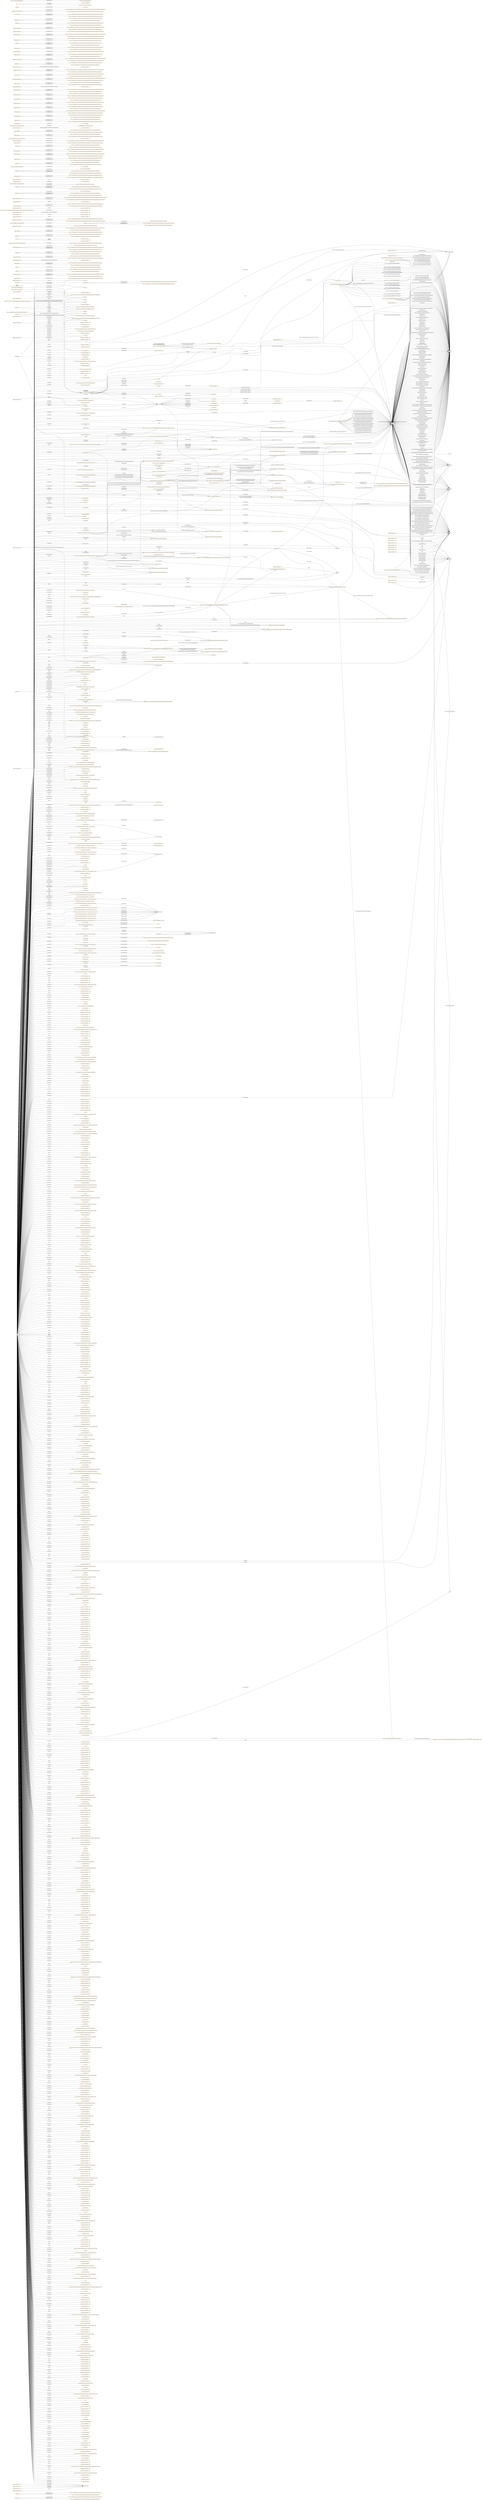 digraph ar2dtool_diagram { 
rankdir=LR;
size="1501"
node [shape = rectangle, color="orange"]; "s4bldg:Outlet" "s4bldg:Tank" "-6962efba:1960099d391:-7c0a" "http://energy.linkeddata.es/em-kpi/ontology#EnergyDemandForecast" "s4bldg:Sensor" "s4bldg:FlowTerminal" ":StartStopState" "https://w3id.org/respond#Icon" "-6962efba:1960099d391:-7f22" ":Navigation" "s4bldg:ElectricGenerator" "https://w3id.org/seas/Building" ":ToggleCommand" "-6962efba:1960099d391:-7f7f" "s4bldg:Coil" "http://www.w3.org/2003/01/geo/wgs84_pos#Point" ":Command" "-6962efba:1960099d391:-7f13" ":Appliance" "s4bldg:BuildingSpace" ":SensingFunction" "-6962efba:1960099d391:-7fa5" "-6962efba:1960099d391:-7fbf" ":MotionState" "http://identifiers.org/mamo/Variable" "-6962efba:1960099d391:-7f3f" "saref:Property" ":Severity" "http://energy.linkeddata.es/em-kpi/ontology#EnergyProduction" ":SocialUnit" "https://sargon-n5geh.netlify.app/ontology/1.0/classes/Voltage" "s4bldg:Humidifier" "-6962efba:1960099d391:-7fee" "s4bldg:VibrationIsolator" ":MultiLevelState" "https://w3id.org/seas/BuildingStorey" ":EventSeverity" "https://www.auto.tuwien.ac.at/downloads/thinkhome/ontology/gbBuildingOntology.owl#BuildingParameter" "s4bldg:Engine" "https://www.auto.tuwien.ac.at/downloads/thinkhome/ontology/gbBuildingOntology.owl#BuildingStorey" "s4bldg:AirToAirHeatRecovery" ":Task" ":OpenCloseFunction" ":StartCommand" "http://energy.linkeddata.es/em-kpi/ontology#FeedInTariff" "-6962efba:1960099d391:-7f4c" "-6962efba:1960099d391:-7dbc" ":Price" ":Power" ":TravelTime" ":StartStopFunction" "http://energy.linkeddata.es/em-kpi/ontology#IndoorComfort" "-6962efba:1960099d391:-7c23" "-6962efba:1960099d391:-7feb" ":Passage" ":Space" ":RoleInContext" ":OnCommand" ":EventImpact" ":Route" "s4bldg:Burner" "https://www.auto.tuwien.ac.at/downloads/thinkhome/ontology/gbBuildingOntology.owl#EquipmentParameter" "s4bldg:Condenser" "s4bldg:EnergyConversionDevice" "s4bldg:Fan" "-6962efba:1960099d391:-7ba9" "http://energy.linkeddata.es/em-kpi/ontology#BuildingType" "https://www.auto.tuwien.ac.at/downloads/thinkhome/ontology/gbBuildingOntology.owl#Volume" "http://xmlns.com/foaf/0.1/Person" "s4bldg:ElectricFlowStorageDevice" "-6962efba:1960099d391:-7f6a" "http://energy.linkeddata.es/em-kpi/ontology#KPIEvaluatedObject" "-6962efba:1960099d391:-7f2b" "-6962efba:1960099d391:-7f9a" ":Property" ":SetAbsoluteLevelCommand" "-6962efba:1960099d391:-7fcc" "http://energy.linkeddata.es/em-kpi/ontology#OperationalKPI" "http://energy.linkeddata.es/em-kpi/ontology#KPICalculationComponent" "https://w3id.org/respond#Gateway" "https://www.auto.tuwien.ac.at/downloads/thinkhome/ontology/EnergyResourceOntology.owl#EnergyGain" "http://purl.org/ontology/olo/core#Slot" "-6962efba:1960099d391:-7fdf" "http://energy.linkeddata.es/em-kpi/ontology#WeatherForecast" "https://www.auto.tuwien.ac.at/downloads/thinkhome/ontology/EnergyResourceOntology.owl#EnergyProducerFacility" "-6962efba:1960099d391:-7e99" "http://energy.linkeddata.es/em-kpi/ontology#Assumption" "-6962efba:1960099d391:-7f8b" "https://smartdatamodels.org/dataModel.Transportation/EVChargingStation" "s4bldg:TransportElement" ":Profile" ":DisplayScreen" "https://sargon-n5geh.netlify.app/ontology/1.0/classes/Fan" "-6962efba:1960099d391:-7fd2" "http://energy.linkeddata.es/em-kpi/ontology#EnergyStorage" ":PersonAbility" "-6962efba:1960099d391:-7c4b" "http://www.owl-ontologies.com/EPC4EU#Certifier" ":Service" "-6962efba:1960099d391:-7f39" ":State" "https://sargon-n5geh.netlify.app/ontology/1.0/classes/Current" "s4bldg:FireSuppressionTerminal" "s4bldg:Lamp" "saref:Actuator" "http://www.ontologydesignpatterns.org/ont/dul/DUL.owl#PhysicalObject" "-6962efba:1960099d391:-7f9f" "https://sargon-n5geh.netlify.app/ontology/1.0/classes/Pump" ":AlertingDevice" ":Impact" ":HorizontalMovingPavement" "-6962efba:1960099d391:-7f76" "http://energy.linkeddata.es/em-kpi/ontology#ExtWall" "-6962efba:1960099d391:-7f92" "https://smartdatamodels.org/dataModel.Energy/ACMeausrement" "http://www.w3.org/2006/time#Instant" "s4bldg:ShadingDevice" "https://sargon-n5geh.netlify.app/ontology/1.0/classes/Energy_conversion_device" ":Sensor" "http://energy.linkeddata.es/em-kpi/ontology#District" "https://www.auto.tuwien.ac.at/downloads/thinkhome/ontology/EnergyResourceOntology.owl#EnergyParameter" ":NotifyCommand" ":GraphBasedRoute" "https://www.auto.tuwien.ac.at/downloads/thinkhome/ontology/EnergyResourceOntology.owl#EnergyDemand" "https://w3id.org/bot#Space" "http://energy.linkeddata.es/em-kpi/ontology#EnergySupplyFromStorage" "https://sargon-n5geh.netlify.app/ontology/1.0/classes/State_of_charge" "https://sargon-n5geh.netlify.app/ontology/1.0/classes/Flow" "http://energy.linkeddata.es/em-kpi/ontology#WindDirection" "https://w3id.org/respond#Boiler" "https://www.auto.tuwien.ac.at/downloads/thinkhome/ontology/EnergyResourceOntology.owl#BuildingThing" "http://energy.linkeddata.es/em-kpi/ontology#Stakeholder" ":PointOfInterest" "https://w3id.org/respond#WashingMachine" "s4bldg:Filter" ":HandheldDevice" "s4bldg:TubeBundle" ":Telephone" "-6962efba:1960099d391:-7b9d" "-6962efba:1960099d391:-7ba7" "s4bldg:FlowInstrument" "https://w3id.org/seas/Room" ":LevelControlFunction" ":Group" "https://sargon-n5geh.netlify.app/ontology/1.0/classes/Zone" "http://energy.linkeddata.es/em-kpi/ontology#EnergyProductionForecast" ":Device" ":ActuatingFunction" "s4bldg:SwitchingDevice" ":Quality" ":SetRelativeLevelCommand" "https://w3id.org/seas/BuildingSpace" "-6962efba:1960099d391:-7f03" "https://www.auto.tuwien.ac.at/downloads/thinkhome/ontology/gbBuildingOntology.owl#Area" "http://energy.linkeddata.es/em-kpi/ontology#EnergySupplyFromExternalGrid" ":FitnessStatus" "s4bldg:Chiller" "http://energy.linkeddata.es/em-kpi/ontology#PowerEquipment" "-6962efba:1960099d391:-7bbf" "-6962efba:1960099d391:-7faf" "-6962efba:1960099d391:-7f33" "s4bldg:FlowController" "http://purl.oclc.org/NET/ssnx/ssn#FeatureOfInterest" "s4bldg:FlowTreatmentDevice" ":Temperature" "-6962efba:1960099d391:-7c72" ":ActivityImpact" "http://energy.linkeddata.es/em-kpi/ontology#Pump" "-6962efba:1960099d391:-7fa8" "-6962efba:1960099d391:-7f46" "http://energy.linkeddata.es/em-kpi/ontology#Fan" "http://energy.linkeddata.es/em-kpi/ontology#EquipmentType" "http://energy.linkeddata.es/em-kpi/ontology#TacticalKPI" "-6962efba:1960099d391:-7ecc" "-6962efba:1960099d391:-7ee2" "http://www.w3.org/ns/sosa/ObservableProperty" ":Event" "http://energy.linkeddata.es/em-kpi/ontology#PhotovoltaicGeneratingUnit" "https://www.auto.tuwien.ac.at/downloads/thinkhome/ontology/ProcessOntology.owl#OccupancyParameter" "https://www.auto.tuwien.ac.at/downloads/thinkhome/ontology/EnergyResourceOntology.owl#EnergyTariff" ":NavigationalState" "https://www.auto.tuwien.ac.at/downloads/thinkhome/ontology/EnergyResourceOntology.owl#Appliance" "http://energy.linkeddata.es/em-kpi/ontology#PhotovoltaicType" ":GetSensingDataCommand" "-6962efba:1960099d391:-7fb6" "-6962efba:1960099d391:-7fa2" ":Parameter" ":BuildingRelated" "s4bldg:CoolingTower" "-6962efba:1960099d391:-7fc9" "https://sargon-n5geh.netlify.app/ontology/1.0/classes/Channel" ":DeviationState" "http://energy.linkeddata.es/em-kpi/ontology#KPICalculation" ":WashingMachine" "http://purl.oclc.org/NET/ssnx/ssn#ObservationValue" "s4bldg:CooledBeam" "https://www.auto.tuwien.ac.at/downloads/thinkhome/ontology/EnergyResourceOntology.owl#Room" "-6962efba:1960099d391:-7f5e" ":VerticalMovingPavement" "https://www.auto.tuwien.ac.at/downloads/thinkhome/ontology/gbBuildingOntology.owl#U-value" ":RouteElement" ":EventFunction" "-6962efba:1960099d391:-7ff8" "http://energy.linkeddata.es/em-kpi/ontology#EnergySupplyFromSiteProduction" "http://www.w3.org/ns/sosa/Observation" "-6962efba:1960099d391:-7f82" ":Light" "-6962efba:1960099d391:-7ee7" ":Intensity" "http://identifiers.org/mamo/Dependent_variable" ":Activity" "https://www.auto.tuwien.ac.at/downloads/thinkhome/ontology/EnergyResourceOntology.owl#EnergyType" "-6962efba:1960099d391:-7ba1" ":VerticalPassage" ":MeteringFunction" "http://energy.linkeddata.es/em-kpi/ontology#DatumSource" "https://www.auto.tuwien.ac.at/downloads/thinkhome/ontology/gbBuildingOntology.owl#Weather" ":OnOffFunction" ":OpenCommand" "https://www.auto.tuwien.ac.at/downloads/thinkhome/ontology/gbBuildingOntology.owl#Schedule" "-6962efba:1960099d391:-7c7e" "-6962efba:1960099d391:-7bb4" "-6962efba:1960099d391:-7ffc" ":Ability" "s4bldg:Evaporator" "-6962efba:1960099d391:-7f96" "http://energy.linkeddata.es/em-kpi/ontology#OccupantBehavior" "s4bldg:SpaceHeater" "-6962efba:1960099d391:-7f7c" "-6962efba:1960099d391:-7c9f" "s4bldg:Interceptor" "s4bldg:Boiler" ":Measurement" "http://energy.linkeddata.es/em-kpi/ontology#PowerSystemResource" ":LightSwitch" "-6962efba:1960099d391:-7f2e" "-6962efba:1960099d391:-7c26" "https://w3id.org/seas/Property" "-6962efba:1960099d391:-7fcf" "http://energy.linkeddata.es/em-kpi/ontology#BuildingEquipment" "http://energy.linkeddata.es/em-kpi/ontology#KPI" "schema:Event" "http://energy.linkeddata.es/em-kpi/ontology#PowerDeliveryUnit" "http://www.owl-ontologies.com/EPC4EU#Certificate" "https://sargon-n5geh.netlify.app/ontology/1.0/classes/Room" "-6962efba:1960099d391:-7c77" "-6962efba:1960099d391:-7f3c" "https://sargon-n5geh.netlify.app/ontology/1.0/classes/Floor" "-6962efba:1960099d391:-7fd6" "https://www.auto.tuwien.ac.at/downloads/thinkhome/ontology/EnergyResourceOntology.owl#EnergyCost" "-6962efba:1960099d391:-7fc2" ":Time" "s4bldg:Actuator" "s4bldg:HeatExchanger" "http://energy.linkeddata.es/em-kpi/ontology#GeneratingUnit" "-6962efba:1960099d391:-7f4f" "s4bldg:ProtectiveDevice" "https://sargon-n5geh.netlify.app/ontology/1.0/classes/Tap_position" "-6962efba:1960099d391:-7ff2" "http://identifiers.org/mamo/Independent_variable" "https://www.auto.tuwien.ac.at/downloads/thinkhome/ontology/EnergyResourceOntology.owl#EnergySupply" "s4bldg:MedicalDevice" "-6962efba:1960099d391:-7c84" "-6962efba:1960099d391:-7edc" "https://www.auto.tuwien.ac.at/downloads/thinkhome/ontology/gbBuildingOntology.owl#Zone" "http://energy.linkeddata.es/em-kpi/ontology#WindSpeed" "s4bldg:EvaporativeCooler" "s4bldg:ElectricAppliance" "-6962efba:1960099d391:-7fe3" "s4bldg:Building" "saref:UnitOfMeasure" "http://www.w3.org/2006/time#TemporalEntity" "http://www.w3.org/2006/time#Interval" "-6962efba:1960099d391:-7c6a" "s4bldg:DuctSilencer" "https://w3id.org/seas/FeatureOfInterest" "-6962efba:1960099d391:-7f87" "s4bldg:CommunicationAppliance" "s4bldg:Controller" "https://www.auto.tuwien.ac.at/downloads/thinkhome/ontology/EnergyResourceOntology.owl#EnergyCostTariff" "https://www.auto.tuwien.ac.at/downloads/thinkhome/ontology/gbBuildingOntology.owl#BuildingElement" "-6962efba:1960099d391:-7f79" "s4bldg:ElectricTimeControl" "-6962efba:1960099d391:-7f65" "-6962efba:1960099d391:-7f5a" ":GetMeterHistoryCommand" ":StepDownCommand" "https://www.auto.tuwien.ac.at/downloads/thinkhome/ontology/EnergyResourceOntology.owl#Equipment" "s4bldg:Damper" "https://www.auto.tuwien.ac.at/downloads/thinkhome/ontology/EnergyResourceOntology.owl#EnergyFacility" "saref:Measurement" ":Actuator" ":GetMeterDataCommand" ":ActivityStatus" "-6962efba:1960099d391:-7f6d" "http://energy.linkeddata.es/em-kpi/ontology#KPIValue" "http://energy.linkeddata.es/em-kpi/ontology#StoringUnit" "https://www.auto.tuwien.ac.at/downloads/thinkhome/ontology/WeatherOntology.owl#Wind" "http://www.owl-ontologies.com/EPC4EU#EnergyConversionSystem" "-6962efba:1960099d391:-7fbb" "http://www.wurvoc.org/vocabularies/om-1.8/Unit_of_measure" "-6962efba:1960099d391:-7c17" ":OpenCloseState" "https://www.auto.tuwien.ac.at/downloads/thinkhome/ontology/EnergyResourceOntology.owl#EnergyConsumerFacility" "s4bldg:UnitaryControlElement" "http://energy.linkeddata.es/em-kpi/ontology#Occupant" "http://energy.linkeddata.es/em-kpi/ontology#PerformanceGoal" "-6962efba:1960099d391:-7c33" ":Meter" "s4bldg:Compressor" "s4bldg:FlowMovingDevice" "http://identifiers.org/mamo/Mathematical_model" ":HorizontalPassage" "s4bldg:Transformer" "http://purl.org/ontology/olo/core#OrderedList" ":OnOffState" "http://purl.oclc.org/NET/ssnx/ssn#Observation" "http://www.w3.org/ns/sosa/Sensor" "s4bldg:Valve" "-6962efba:1960099d391:-7f36" ":AvailabilityStatus" "s4bldg:ElectricMotor" "http://energy.linkeddata.es/em-kpi/ontology#Roof" "https://sargon-n5geh.netlify.app/ontology/1.0/classes/Air_to_air_heat_recovery" "https://w3id.org/bot#Zone" "-6962efba:1960099d391:-7f28" "-6962efba:1960099d391:-7bf5" "-6962efba:1960099d391:-7f52" "s4bldg:SanitaryTerminal" "https://www.auto.tuwien.ac.at/downloads/thinkhome/ontology/EnergyResourceOntology.owl#Floor" ":Smoke" "-6962efba:1960099d391:-7fdb" "s4bldg:FlowStorageDevice" ":GetCurrentMeterValueCommand" ":Function" "-6962efba:1960099d391:-7f1f" "-6962efba:1960099d391:-7ede" ":Switch" "-6962efba:1960099d391:-7f57" ":ActivitySeverity" "dcterms:Location" ":Commodity" "s4bldg:Pump" "http://purl.oclc.org/NET/ssnx/ssn#Property" "-6962efba:1960099d391:-7f43" "http://energy.linkeddata.es/em-kpi/ontology#ExtWindow" ":RoutePoint" ":CloseCommand" "-6962efba:1960099d391:-7f73" "s4bldg:PhysicalObject" "-6962efba:1960099d391:-7fb3" ":SwitchOnService" "s4bldg:AudioVisualAppliance" "s4bldg:Alarm" "s4bldg:FlowMeter" "-6962efba:1960099d391:-7fe8" ":Role" ":StepUpCommand" "http://energy.linkeddata.es/em-kpi/ontology#Equation" ":Device" "https://www.auto.tuwien.ac.at/downloads/thinkhome/ontology/gbBuildingOntology.owl#EnvironmentalParameter" "-6962efba:1960099d391:-7bfe" "-6962efba:1960099d391:-7fc6" "http://energy.linkeddata.es/em-kpi/ontology#UniversalConstant" "http://energy.linkeddata.es/em-kpi/ontology#EnergyForecast" "https://sargon-n5geh.netlify.app/ontology/1.0/classes/Tenant" "http://purl.org/iot/vocab/m3-lite#Power" ":StopCommand" "http://energy.linkeddata.es/em-kpi/ontology#EnergyConsumer" "s4bldg:SolarDevice" "-6962efba:1960099d391:-7c03" "s4bldg:ProtectiveDeviceTrippingUnit" "https://www.auto.tuwien.ac.at/downloads/thinkhome/ontology/gbBuildingOntology.owl#Building" "http://www.owl-ontologies.com/EPC4EU#EnergySystem" "http://energy.linkeddata.es/em-kpi/ontology#EquipmentContainer" "http://energy.linkeddata.es/em-kpi/ontology#StrategicKPI" ":Description" "-6962efba:1960099d391:-7ff5" ":OffCommand" "-6962efba:1960099d391:-7b96" "https://sargon-n5geh.netlify.app/ontology/1.0/classes/Volume" "owl:Thing" "https://w3id.org/respond#Lamp" "saref:Device" "-6962efba:1960099d391:-7e74" ; /*classes style*/
	"https://sargon-n5geh.netlify.app/ontology/1.0/object_properties/located_at" -> "owl:topObjectProperty" [ label = "rdfs:subPropertyOf" ];
	"https://www.auto.tuwien.ac.at/downloads/thinkhome/ontology/EnergyResourceOntology.owl#EnergyFacility" -> "-6962efba:1960099d391:-7ba9" [ label = "owl:equivalentClass" ];
	"https://w3id.org/respond#WashingMachine" -> ":WashingMachine" [ label = "owl:equivalentClass" ];
	"s4bldg:SolarDevice" -> "http://www.buildingsmart-tech.org/ifc/IFC4/Add1/html/schema/ifcelectricaldomain/pset/pset_solardevicetypecommon.htm" [ label = "prov:hadPrimarySource" ];
	"s4bldg:SolarDevice" -> "http://www.buildingsmart-tech.org/ifc/IFC4/Add1/html/schema/ifcelectricaldomain/lexical/ifcsolardevicetypeenum.htm" [ label = "prov:hadPrimarySource" ];
	"https://sargon-n5geh.netlify.app/ontology/1.0/data_properties/reactive_power" -> "owl:topDataProperty" [ label = "rdfs:subPropertyOf" ];
	"https://w3id.org/bot#Space" -> ":Space" [ label = "owl:equivalentClass" ];
	"s4bldg:Building" -> "http://www.buildingsmart-tech.org/ifc/IFC4/Add1/html/schema/ifcproductextension/lexical/ifcbuilding.htm" [ label = "prov:hadPrimarySource" ];
	"s4bldg:Building" -> "https://w3id.org/ifc/IFC4_ADD1#IfcBuilding" [ label = "rdfs:seeAlso" ];
	"s4bldg:Building" -> "https://www.auto.tuwien.ac.at/downloads/thinkhome/ontology/gbBuildingOntology.owl#Building" [ label = "owl:equivalentClass" ];
	"s4bldg:Building" -> "https://w3id.org/seas/Building" [ label = "owl:equivalentClass" ];
	"s4bldg:SanitaryTerminal" -> "http://www.buildingsmart-tech.org/ifc/IFC4/Add1/html/schema/ifcplumbingfireprotectiondomain/pset/pset_sanitaryterminaltypecommon.htm" [ label = "prov:hadPrimarySource" ];
	"s4bldg:SanitaryTerminal" -> "http://www.buildingsmart-tech.org/ifc/IFC4/Add1/html/schema/ifcplumbingfireprotectiondomain/lexical/ifcsanitaryterminal.htm" [ label = "prov:hadPrimarySource" ];
	"https://sargon-n5geh.netlify.app/ontology/1.0/data_properties/max_reactive_power" -> "owl:topDataProperty" [ label = "rdfs:subPropertyOf" ];
	"s4bldg:Filter" -> "http://www.buildingsmart-tech.org/ifc/IFC4/Add1/html/schema/ifchvacdomain/lexical/ifcfilter.htm" [ label = "prov:hadPrimarySource" ];
	"s4bldg:Filter" -> "http://www.buildingsmart-tech.org/ifc/IFC4/Add1/html/schema/ifchvacdomain/pset/pset_filtertypecommon.htm" [ label = "prov:hadPrimarySource" ];
	"https://sargon-n5geh.netlify.app/ontology/1.0/data_properties/accuracy" -> "owl:topDataProperty" [ label = "rdfs:subPropertyOf" ];
	"https://sargon-n5geh.netlify.app/ontology/1.0/data_properties/tap_position" -> "owl:topDataProperty" [ label = "rdfs:subPropertyOf" ];
	":StartCommand" -> ":StopCommand" [ label = "owl:disjointWith" ];
	"s4bldg:FlowTreatmentDevice" -> "http://www.buildingsmart-tech.org/ifc/IFC4/Add1/html/schema/ifcsharedbldgserviceelements/lexical/ifcflowtreatmentdevice.htm" [ label = "prov:hadPrimarySource" ];
	"saref:isMeasuredIn" -> ":isMeasuredIn" [ label = "owl:equivalentProperty" ];
	"s4bldg:FlowMovingDevice" -> "http://www.buildingsmart-tech.org/ifc/IFC4/Add1/html/schema/ifcsharedbldgserviceelements/lexical/ifcflowmovingdevice.htm" [ label = "prov:hadPrimarySource" ];
	"saref:hasValue" -> ":hasValue" [ label = "owl:equivalentProperty" ];
	"saref:hasValue" -> ":hasValue" [ label = "owl:equivalentProperty" ];
	"s4bldg:contains" -> "https://www.auto.tuwien.ac.at/downloads/thinkhome/ontology/EnergyResourceOntology.owl#contains" [ label = "owl:equivalentProperty" ];
	"http://purl.org/iot/vocab/m3-lite#Power" -> ":Power" [ label = "owl:equivalentClass" ];
	"s4bldg:Sensor" -> "http://www.buildingsmart-tech.org/ifc/IFC4/Add1/html/schema/ifcbuildingcontrolsdomain/pset/pset_sensortypecommon.htm" [ label = "prov:hadPrimarySource" ];
	"s4bldg:Sensor" -> "http://www.buildingsmart-tech.org/ifc/IFC4/Add1/html/schema/ifcbuildingcontrolsdomain/lexical/ifcsensor.htm" [ label = "prov:hadPrimarySource" ];
	"s4bldg:SpaceHeater" -> "http://www.buildingsmart-tech.org/ifc/IFC4/Add1/html/schema/ifchvacdomain/pset/pset_spaceheatertypecommon.htm" [ label = "prov:hadPrimarySource" ];
	"s4bldg:SpaceHeater" -> "http://www.buildingsmart-tech.org/ifc/IFC4/Add1/html/schema/ifchvacdomain/lexical/ifcspaceheater.htm" [ label = "prov:hadPrimarySource" ];
	"s4bldg:AirToAirHeatRecovery" -> "http://www.buildingsmart-tech.org/ifc/IFC4/Add1/html/schema/ifchvacdomain/pset/pset_airtoairheatrecoverytypecommon.htm" [ label = "prov:hadPrimarySource" ];
	"s4bldg:AirToAirHeatRecovery" -> "https://sargon-n5geh.netlify.app/ontology/1.0/classes/Air_to_air_heat_recovery" [ label = "owl:equivalentClass" ];
	"s4bldg:AirToAirHeatRecovery" -> "http://www.buildingsmart-tech.org/ifc/IFC4/Add1/html/schema/ifchvacdomain/lexical/ifcairtoairheatrecovery.htm" [ label = "prov:hadPrimarySource" ];
	"s4bldg:ElectricGenerator" -> "http://www.buildingsmart-tech.org/ifc/IFC4/Add1/html/schema/ifcelectricaldomain/pset/pset_electricgeneratortypecommon.htm" [ label = "prov:hadPrimarySource" ];
	"s4bldg:ElectricGenerator" -> "http://www.buildingsmart-tech.org/ifc/IFC4/Add1/html/schema/ifcelectricaldomain/lexical/ifcelectricgenerator.htm" [ label = "prov:hadPrimarySource" ];
	"s4bldg:ProtectiveDevice" -> "http://www.buildingsmart-tech.org/ifc/IFC4/Add1/html/schema/ifcelectricaldomain/pset/pset_protectivedevicetypecommon.htm" [ label = "prov:hadPrimarySource" ];
	"s4bldg:ProtectiveDevice" -> "http://www.buildingsmart-tech.org/ifc/IFC4/Add1/html/schema/ifcelectricaldomain/lexical/ifcprotectivedevice.htm" [ label = "prov:hadPrimarySource" ];
	"schema:address" -> "https://sargon-n5geh.netlify.app/ontology/1.0/data_properties/address" [ label = "owl:equivalentProperty" ];
	"s4bldg:Condenser" -> "http://www.buildingsmart-tech.org/ifc/IFC4/Add1/html/schema/ifchvacdomain/lexical/ifccondenser.htm" [ label = "prov:hadPrimarySource" ];
	"s4bldg:Condenser" -> "http://www.buildingsmart-tech.org/ifc/IFC4/Add1/html/schema/ifchvacdomain/pset/pset_condensertypecommon.htm" [ label = "prov:hadPrimarySource" ];
	"http://www.ontologydesignpatterns.org/ont/dul/DUL.owl#hasLocation" -> "http://www.w3.org/2003/01/geo/wgs84_pos#location" [ label = "owl:equivalentProperty" ];
	"https://www.auto.tuwien.ac.at/downloads/thinkhome/ontology/EnergyResourceOntology.owl#Equipment" -> "-6962efba:1960099d391:-7b96" [ label = "owl:equivalentClass" ];
	":Device" -> ":Device" [ label = "owl:equivalentClass" ];
	"s4bldg:Pump" -> "http://www.buildingsmart-tech.org/ifc/IFC4/Add1/html/schema/ifchvacdomain/lexical/ifcpump.htm" [ label = "prov:hadPrimarySource" ];
	"s4bldg:Pump" -> "https://sargon-n5geh.netlify.app/ontology/1.0/classes/Pump" [ label = "owl:equivalentClass" ];
	"s4bldg:Pump" -> "http://www.buildingsmart-tech.org/ifc/IFC4/Add1/html/schema/ifchvacdomain/pset/pset_pumptypecommon.htm" [ label = "prov:hadPrimarySource" ];
	"s4bldg:CooledBeam" -> "http://www.buildingsmart-tech.org/ifc/IFC4/Add1/html/schema/ifchvacdomain/lexical/ifccooledbeam.htm" [ label = "prov:hadPrimarySource" ];
	"s4bldg:CooledBeam" -> "http://www.buildingsmart-tech.org/ifc/IFC4/Add1/html/schema/ifchvacdomain/pset/pset_cooledbeamtypecommon.htm" [ label = "prov:hadPrimarySource" ];
	":adjacentTo" -> ":connectedTo" [ label = "owl:propertyDisjointWith" ];
	"https://sargon-n5geh.netlify.app/ontology/1.0/object_properties/located_in" -> ":locatedIn" [ label = "owl:equivalentProperty" ];
	"s4bldg:Valve" -> "http://www.buildingsmart-tech.org/ifc/IFC4/Add1/html/schema/ifchvacdomain/pset/pset_valvetypecommon.htm" [ label = "prov:hadPrimarySource" ];
	"s4bldg:Valve" -> "http://www.buildingsmart-tech.org/ifc/IFC4/Add1/html/schema/ifchvacdomain/lexical/ifcvalve.htm" [ label = "prov:hadPrimarySource" ];
	"s4bldg:Chiller" -> "http://www.buildingsmart-tech.org/ifc/IFC4/Add1/html/schema/ifchvacdomain/lexical/ifcchiller.htm" [ label = "prov:hadPrimarySource" ];
	"s4bldg:Chiller" -> "http://www.buildingsmart-tech.org/ifc/IFC4/Add1/html/schema/ifchvacdomain/pset/pset_chillertypecommon.htm" [ label = "prov:hadPrimarySource" ];
	"http://www.w3.org/ns/sosa/Sensor" -> "s4bldg:Sensor" [ label = "owl:equivalentClass" ];
	"http://www.ontologydesignpatterns.org/ont/dul/DUL.owl#hasValue" -> "saref:hasValue" [ label = "owl:equivalentProperty" ];
	"https://www.auto.tuwien.ac.at/downloads/thinkhome/ontology/EnergyResourceOntology.owl#EnergyProducerFacility" -> "-6962efba:1960099d391:-7b9d" [ label = "owl:equivalentClass" ];
	"http://energy.linkeddata.es/em-kpi/ontology#GeneratingUnit" -> "-6962efba:1960099d391:-7f03" [ label = "owl:equivalentClass" ];
	"https://w3id.org/bot#Zone" -> "https://www.auto.tuwien.ac.at/downloads/thinkhome/ontology/gbBuildingOntology.owl#Zone" [ label = "owl:equivalentClass" ];
	"http://energy.linkeddata.es/em-kpi/ontology#StoringUnit" -> "-6962efba:1960099d391:-7ecc" [ label = "owl:equivalentClass" ];
	":StepDownCommand" -> ":StepUpCommand" [ label = "owl:disjointWith" ];
	"s4bldg:ElectricTimeControl" -> "http://www.buildingsmart-tech.org/ifc/IFC4/Add1/html/schema/ifcelectricaldomain/pset/pset_electrictimecontroltypecommon.htm" [ label = "prov:hadPrimarySource" ];
	"s4bldg:ElectricTimeControl" -> "http://www.buildingsmart-tech.org/ifc/IFC4/Add1/html/schema/ifcelectricaldomain/lexical/ifcelectrictimecontrol.htm" [ label = "prov:hadPrimarySource" ];
	"https://sargon-n5geh.netlify.app/ontology/1.0/data_properties/sample_rate" -> "owl:topDataProperty" [ label = "rdfs:subPropertyOf" ];
	"s4bldg:Burner" -> "http://www.buildingsmart-tech.org/ifc/IFC4/Add1/html/schema/ifchvacdomain/pset/pset_burnertypecommon.htm" [ label = "prov:hadPrimarySource" ];
	"s4bldg:Burner" -> "http://www.buildingsmart-tech.org/ifc/IFC4/Add1/html/schema/ifchvacdomain/lexical/ifcburner.htm" [ label = "prov:hadPrimarySource" ];
	"http://energy.linkeddata.es/em-kpi/ontology#EnergyConsumer" -> "-6962efba:1960099d391:-7f13" [ label = "owl:equivalentClass" ];
	"https://sargon-n5geh.netlify.app/ontology/1.0/object_properties/name" -> "owl:topObjectProperty" [ label = "rdfs:subPropertyOf" ];
	"s4bldg:Humidifier" -> "http://www.buildingsmart-tech.org/ifc/IFC4/Add1/html/schema/ifchvacdomain/pset/pset_humidifiertypecommon.htm" [ label = "prov:hadPrimarySource" ];
	"s4bldg:Humidifier" -> "http://www.buildingsmart-tech.org/ifc/IFC4/Add1/html/schema/ifchvacdomain/lexical/ifchumidifier.htm" [ label = "prov:hadPrimarySource" ];
	":Property" -> "https://w3id.org/seas/Property" [ label = "owl:equivalentClass" ];
	"http://energy.linkeddata.es/em-kpi/ontology#PowerDeliveryUnit" -> "-6962efba:1960099d391:-7ee7" [ label = "owl:equivalentClass" ];
	"s4bldg:CommunicationAppliance" -> "http://www.buildingsmart-tech.org/ifc/IFC4/Add1/html/schema/ifcelectricaldomain/pset/pset_communicationsappliancetypecommon.htm" [ label = "prov:hadPrimarySource" ];
	"s4bldg:CommunicationAppliance" -> "http://www.buildingsmart-tech.org/ifc/IFC4/Add1/html/schema/ifcelectricaldomain/lexical/ifccommunicationsappliance.htm" [ label = "prov:hadPrimarySource" ];
	"s4bldg:Transformer" -> "http://www.buildingsmart-tech.org/ifc/IFC4/Add1/html/schema/ifcelectricaldomain/pset/pset_transformertypecommon.htm" [ label = "prov:hadPrimarySource" ];
	"s4bldg:Transformer" -> "http://www.buildingsmart-tech.org/ifc/IFC4/Add1/html/schema/ifcelectricaldomain/lexical/ifctransformer.htm" [ label = "prov:hadPrimarySource" ];
	"http://energy.linkeddata.es/em-kpi/ontology#PowerSystemResource" -> "-6962efba:1960099d391:-7ede" [ label = "owl:equivalentClass" ];
	"http://www.w3.org/ns/sosa/hasSimpleResult" -> "http://www.w3.org/ns/sosa/Observation" [ label = "schema:domainIncludes" ];
	"s4bldg:FlowStorageDevice" -> "http://www.buildingsmart-tech.org/ifc/IFC4/Add1/html/schema/ifcsharedbldgserviceelements/lexical/ifcflowstoragedevice.htm" [ label = "prov:hadPrimarySource" ];
	"s4bldg:Controller" -> "http://www.buildingsmart-tech.org/ifc/IFC4/Add1/html/schema/ifcbuildingcontrolsdomain/pset/pset_controllertypecommon.htm" [ label = "prov:hadPrimarySource" ];
	"s4bldg:Controller" -> "http://www.buildingsmart-tech.org/ifc/IFC4/Add1/html/schema/ifcbuildingcontrolsdomain/lexical/ifccontroller.htm" [ label = "prov:hadPrimarySource" ];
	":HorizontalPassage" -> ":VerticalPassage" [ label = "owl:disjointWith" ];
	"s4bldg:BuildingSpace" -> "https://w3id.org/seas/BuildingSpace" [ label = "owl:equivalentClass" ];
	"http://purl.oclc.org/NET/ssnx/ssn#isPropertyOf" -> "https://w3id.org/seas/isPropertyOf" [ label = "owl:equivalentProperty" ];
	"saref:Actuator" -> ":Actuator" [ label = "owl:equivalentClass" ];
	"saref:Actuator" -> "s4bldg:Actuator" [ label = "owl:equivalentClass" ];
	"s4bldg:FlowController" -> "http://www.buildingsmart-tech.org/ifc/IFC4/Add1/html/schema/ifcsharedbldgserviceelements/lexical/ifcflowcontroller.htm" [ label = "prov:hadPrimarySource" ];
	"s4bldg:ShadingDevice" -> "http://www.buildingsmart-tech.org/ifc/IFC4/Add1/html/schema/ifcsharedbldgelements/lexical/ifcshadingdevice.htm" [ label = "prov:hadPrimarySource" ];
	"s4bldg:ShadingDevice" -> "http://www.buildingsmart-tech.org/ifc/IFC4/Add1/html/schema/ifcsharedbldgelements/pset/pset_shadingdevicecommon.htm" [ label = "prov:hadPrimarySource" ];
	"http://energy.linkeddata.es/em-kpi/ontology#PowerEquipment" -> "-6962efba:1960099d391:-7ee2" [ label = "owl:equivalentClass" ];
	"https://w3id.org/seas/BuildingStorey" -> "https://www.auto.tuwien.ac.at/downloads/thinkhome/ontology/gbBuildingOntology.owl#BuildingStorey" [ label = "owl:equivalentClass" ];
	"s4bldg:Lamp" -> "https://w3id.org/respond#Lamp" [ label = "owl:equivalentClass" ];
	"s4bldg:Lamp" -> "http://www.buildingsmart-tech.org/ifc/IFC4/Add1/html/schema/ifcelectricaldomain/lexical/ifclamp.htm" [ label = "prov:hadPrimarySource" ];
	"s4bldg:Lamp" -> "http://www.buildingsmart-tech.org/ifc/IFC4/Add1/html/schema/ifcelectricaldomain/pset/pset_lamptypecommon.htm" [ label = "prov:hadPrimarySource" ];
	"https://sargon-n5geh.netlify.app/ontology/1.0/classes/Volume" -> "https://www.auto.tuwien.ac.at/downloads/thinkhome/ontology/gbBuildingOntology.owl#Volume" [ label = "owl:equivalentClass" ];
	"https://sargon-n5geh.netlify.app/ontology/1.0/data_properties/time_stamp" -> "owl:topDataProperty" [ label = "rdfs:subPropertyOf" ];
	"https://sargon-n5geh.netlify.app/ontology/1.0/object_properties/has_channel" -> "owl:topObjectProperty" [ label = "rdfs:subPropertyOf" ];
	"s4bldg:Alarm" -> "http://www.buildingsmart-tech.org/ifc/IFC4/Add1/html/schema/ifcbuildingcontrolsdomain/pset/pset_alarmtypecommon.htm" [ label = "prov:hadPrimarySource" ];
	"s4bldg:Alarm" -> "http://www.buildingsmart-tech.org/ifc/IFC4/Add1/html/schema/ifcbuildingcontrolsdomain/lexical/ifcalarm.htm" [ label = "prov:hadPrimarySource" ];
	"https://sargon-n5geh.netlify.app/ontology/1.0/classes/Zone" -> "https://w3id.org/bot#Zone" [ label = "owl:equivalentClass" ];
	"s4bldg:Outlet" -> "http://www.buildingsmart-tech.org/ifc/IFC4/Add1/html/schema/ifcelectricaldomain/pset/pset_outlettypecommon.htm" [ label = "prov:hadPrimarySource" ];
	"s4bldg:Outlet" -> "http://www.buildingsmart-tech.org/ifc/IFC4/Add1/html/schema/ifcelectricaldomain/lexical/ifcoutlet.htm" [ label = "prov:hadPrimarySource" ];
	"s4bldg:ProtectiveDeviceTrippingUnit" -> "http://www.buildingsmart-tech.org/ifc/IFC4/Add1/html/schema/ifcelectricaldomain/pset/pset_protectivedevicetrippingunittypecommon.htm" [ label = "prov:hadPrimarySource" ];
	"s4bldg:ProtectiveDeviceTrippingUnit" -> "http://www.buildingsmart-tech.org/ifc/IFC4/Add1/html/schema/ifcelectricaldomain/lexical/ifcprotectivedevicetrippingunit.htm" [ label = "prov:hadPrimarySource" ];
	"http://energy.linkeddata.es/em-kpi/ontology#EnergyDemandForecast" -> "http://energy.linkeddata.es/em-kpi/ontology#EnergyProductionForecast" [ label = "owl:disjointWith" ];
	"s4bldg:MedicalDevice" -> "http://www.buildingsmart-tech.org/ifc/IFC4/Add1/html/schema/ifchvacdomain/pset/pset_medicaldevicetypecommon.htm" [ label = "prov:hadPrimarySource" ];
	"s4bldg:MedicalDevice" -> "http://www.buildingsmart-tech.org/ifc/IFC4/Add1/html/schema/ifchvacdomain/lexical/ifcmedicaldevice.htm" [ label = "prov:hadPrimarySource" ];
	"s4bldg:Compressor" -> "http://www.buildingsmart-tech.org/ifc/IFC4/Add1/html/schema/ifchvacdomain/pset/pset_compressortypecommon.htm" [ label = "prov:hadPrimarySource" ];
	"s4bldg:Compressor" -> "http://www.buildingsmart-tech.org/ifc/IFC4/Add1/html/schema/ifchvacdomain/lexical/ifccompressor.htm" [ label = "prov:hadPrimarySource" ];
	":GraphBasedRoute" -> "-6962efba:1960099d391:-7c0a" [ label = "owl:equivalentClass" ];
	"https://sargon-n5geh.netlify.app/ontology/1.0/data_properties/data_provider" -> "https://smartdatamodels.org/dataProvider" [ label = "owl:equivalentProperty" ];
	"http://www.ontologydesignpatterns.org/ont/dul/DUL.owl#PhysicalObject" -> "s4bldg:PhysicalObject" [ label = "owl:equivalentClass" ];
	"http://www.w3.org/ns/sosa/observes" -> "http://www.w3.org/ns/sosa/ObservableProperty" [ label = "schema:rangeIncludes" ];
	"http://www.w3.org/ns/sosa/observes" -> "http://www.w3.org/ns/sosa/Sensor" [ label = "schema:domainIncludes" ];
	"http://purl.oclc.org/NET/ssnx/ssn#Observation" -> "http://www.w3.org/ns/sosa/Observation" [ label = "owl:equivalentClass" ];
	":OffCommand" -> ":OnCommand" [ label = "owl:disjointWith" ];
	"https://sargon-n5geh.netlify.app/ontology/1.0/classes/Floor" -> "https://www.auto.tuwien.ac.at/downloads/thinkhome/ontology/EnergyResourceOntology.owl#Floor" [ label = "owl:equivalentClass" ];
	":DeviationState" -> "-6962efba:1960099d391:-7c23" [ label = "owl:equivalentClass" ];
	"https://w3id.org/seas/Room" -> "https://www.auto.tuwien.ac.at/downloads/thinkhome/ontology/EnergyResourceOntology.owl#Room" [ label = "owl:equivalentClass" ];
	"s4bldg:CoolingTower" -> "http://www.buildingsmart-tech.org/ifc/IFC4/Add1/html/schema/ifchvacdomain/lexical/ifccoolingtower.htm" [ label = "prov:hadPrimarySource" ];
	"s4bldg:CoolingTower" -> "http://www.buildingsmart-tech.org/ifc/IFC4/Add1/html/schema/ifchvacdomain/pset/pset_coolingtowertypecommon.htm" [ label = "prov:hadPrimarySource" ];
	":Appliance" -> "https://www.auto.tuwien.ac.at/downloads/thinkhome/ontology/EnergyResourceOntology.owl#Appliance" [ label = "owl:equivalentClass" ];
	"s4bldg:ElectricAppliance" -> "http://www.buildingsmart-tech.org/ifc/IFC4/Add1/html/schema/ifcelectricaldomain/pset/pset_electricappliancetypecommon.htm" [ label = "prov:hadPrimarySource" ];
	"s4bldg:ElectricAppliance" -> "http://www.buildingsmart-tech.org/ifc/IFC4/Add1/html/schema/ifcelectricaldomain/lexical/ifcelectricappliance.htm" [ label = "prov:hadPrimarySource" ];
	":Navigation" -> "-6962efba:1960099d391:-7c03" [ label = "owl:equivalentClass" ];
	"s4bldg:HeatExchanger" -> "http://www.buildingsmart-tech.org/ifc/IFC4/Add1/html/schema/ifchvacdomain/pset/pset_heatexchangertypecommon.htm" [ label = "prov:hadPrimarySource" ];
	"s4bldg:HeatExchanger" -> "http://www.buildingsmart-tech.org/ifc/IFC4/Add1/html/schema/ifchvacdomain/lexical/ifcheatexchanger.htm" [ label = "prov:hadPrimarySource" ];
	"saref:hasTimestamp" -> ":hasTimestamp" [ label = "owl:equivalentProperty" ];
	"schema:Event" -> ":Event" [ label = "owl:equivalentClass" ];
	"beo:" -> "https://chowlk.linkeddata.es/" [ label = "mod:createdWith" ];
	"beo:" -> "http://www.owl-ontologies.com/beo#/v0.5.0" [ label = "owl:versionIRI" ];
	"http://www.w3.org/ns/sosa/observedProperty" -> "http://www.w3.org/ns/sosa/ObservableProperty" [ label = "schema:rangeIncludes" ];
	"http://www.w3.org/ns/sosa/observedProperty" -> "http://www.w3.org/ns/sosa/Observation" [ label = "schema:domainIncludes" ];
	"http://purl.oclc.org/NET/ssnx/ssn#FeatureOfInterest" -> "https://w3id.org/seas/FeatureOfInterest" [ label = "owl:equivalentClass" ];
	"s4bldg:AudioVisualAppliance" -> "http://www.buildingsmart-tech.org/ifc/IFC4/Add1/html/schema/ifcelectricaldomain/pset/pset_audiovisualappliancetypecommon.htm" [ label = "prov:hadPrimarySource" ];
	"s4bldg:AudioVisualAppliance" -> "http://www.buildingsmart-tech.org/ifc/IFC4/Add1/html/schema/ifcelectricaldomain/lexical/ifcaudiovisualappliance.htm" [ label = "prov:hadPrimarySource" ];
	"s4bldg:FlowInstrument" -> "http://www.buildingsmart-tech.org/ifc/IFC4/Add1/html/schema/ifcbuildingcontrolsdomain/pset/pset_flowinstrumenttypecommon.htm" [ label = "prov:hadPrimarySource" ];
	"s4bldg:FlowInstrument" -> "http://www.buildingsmart-tech.org/ifc/IFC4/Add1/html/schema/ifcbuildingcontrolsdomain/lexical/ifcflowinstrument.htm" [ label = "prov:hadPrimarySource" ];
	"s4bldg:VibrationIsolator" -> "http://www.buildingsmart-tech.org/ifc/IFC4/Add1/html/schema/ifchvacdomain/lexical/ifcvibrationisolator.htm" [ label = "prov:hadPrimarySource" ];
	"s4bldg:VibrationIsolator" -> "http://www.buildingsmart-tech.org/ifc/IFC4/Add1/html/schema/ifchvacdomain/pset/pset_vibrationisolatortypecommon.htm" [ label = "prov:hadPrimarySource" ];
	"dcterms:identifier" -> ":id" [ label = "owl:equivalentProperty" ];
	"https://sargon-n5geh.netlify.app/ontology/1.0/data_properties/active_power" -> "owl:topDataProperty" [ label = "rdfs:subPropertyOf" ];
	"s4bldg:DuctSilencer" -> "http://www.buildingsmart-tech.org/ifc/IFC4/Add1/html/schema/ifchvacdomain/lexical/ifcductsilencer.htm" [ label = "prov:hadPrimarySource" ];
	"s4bldg:DuctSilencer" -> "http://www.buildingsmart-tech.org/ifc/IFC4/Add1/html/schema/ifchvacdomain/pset/pset_ductsilencertypecommon.htm" [ label = "prov:hadPrimarySource" ];
	"s4bldg:Actuator" -> "http://www.buildingsmart-tech.org/ifc/IFC4/Add1/html/schema/ifcbuildingcontrolsdomain/pset/pset_actuatortypecommon.htm" [ label = "prov:hadPrimarySource" ];
	"s4bldg:Actuator" -> "http://www.buildingsmart-tech.org/ifc/IFC4/Add1/html/schema/ifcbuildingcontrolsdomain/lexical/ifcactuator.htm" [ label = "prov:hadPrimarySource" ];
	"s4bldg:Evaporator" -> "http://www.buildingsmart-tech.org/ifc/IFC4/Add1/html/schema/ifchvacdomain/lexical/ifcevaporator.htm" [ label = "prov:hadPrimarySource" ];
	"s4bldg:Evaporator" -> "http://www.buildingsmart-tech.org/ifc/IFC4/Add1/html/schema/ifchvacdomain/pset/pset_evaporatortypecommon.htm" [ label = "prov:hadPrimarySource" ];
	"s4bldg:Coil" -> "http://www.buildingsmart-tech.org/ifc/IFC4/Add1/html/schema/ifchvacdomain/pset/pset_coiltypecommon.htm" [ label = "prov:hadPrimarySource" ];
	"s4bldg:Coil" -> "http://www.buildingsmart-tech.org/ifc/IFC4/Add1/html/schema/ifchvacdomain/lexical/ifccoil.htm" [ label = "prov:hadPrimarySource" ];
	"s4bldg:FireSuppressionTerminal" -> "http://www.buildingsmart-tech.org/ifc/IFC4/Add1/html/schema/ifcplumbingfireprotectiondomain/pset/pset_firesuppressionterminaltypecommon.htm" [ label = "prov:hadPrimarySource" ];
	"s4bldg:FireSuppressionTerminal" -> "http://www.buildingsmart-tech.org/ifc/IFC4/Add1/html/schema/ifcplumbingfireprotectiondomain/lexical/ifcfiresuppressionterminal.htm" [ label = "prov:hadPrimarySource" ];
	"schema:duration" -> ":timeDuration" [ label = "owl:equivalentProperty" ];
	"https://sargon-n5geh.netlify.app/ontology/1.0/data_properties/max_active_power" -> "owl:topDataProperty" [ label = "rdfs:subPropertyOf" ];
	"http://energy.linkeddata.es/em-kpi/ontology#Fan" -> "s4bldg:Fan" [ label = "owl:equivalentClass" ];
	"saref:relatesToProperty" -> ":relatesToProperty" [ label = "owl:equivalentProperty" ];
	"s4bldg:EvaporativeCooler" -> "http://www.buildingsmart-tech.org/ifc/IFC4/Add1/html/schema/ifchvacdomain/lexical/ifcevaporativecooler.htm" [ label = "prov:hadPrimarySource" ];
	"s4bldg:EvaporativeCooler" -> "http://www.buildingsmart-tech.org/ifc/IFC4/Add1/html/schema/ifchvacdomain/pset/pset_evaporativecoolertypecommon.htm" [ label = "prov:hadPrimarySource" ];
	"s4bldg:FlowMeter" -> "http://www.buildingsmart-tech.org/ifc/IFC4/Add1/html/schema/ifchvacdomain/pset/pset_flowmetertypecommon.htm" [ label = "prov:hadPrimarySource" ];
	"s4bldg:FlowMeter" -> "http://www.buildingsmart-tech.org/ifc/IFC4/Add1/html/schema/ifchvacdomain/lexical/ifcflowmeter.htm" [ label = "prov:hadPrimarySource" ];
	"s4bldg:TubeBundle" -> "http://www.buildingsmart-tech.org/ifc/IFC4/Add1/html/schema/ifchvacdomain/pset/pset_tubebundletypecommon.htm" [ label = "prov:hadPrimarySource" ];
	"s4bldg:TubeBundle" -> "http://www.buildingsmart-tech.org/ifc/IFC4/Add1/html/schema/ifchvacdomain/lexical/ifctubebundle.htm" [ label = "prov:hadPrimarySource" ];
	"http://energy.linkeddata.es/em-kpi/ontology#FeedInTariff" -> "https://www.auto.tuwien.ac.at/downloads/thinkhome/ontology/EnergyResourceOntology.owl#EnergyCostTariff" [ label = "owl:disjointWith" ];
	"saref:Measurement" -> "saref:UnitOfMeasure" [ label = "owl:disjointWith" ];
	"saref:Measurement" -> "saref:Property" [ label = "owl:disjointWith" ];
	"saref:Measurement" -> ":Measurement" [ label = "owl:equivalentClass" ];
	":CloseCommand" -> ":OpenCommand" [ label = "owl:disjointWith" ];
	"http://www.w3.org/ns/sosa/madeBySensor" -> "http://www.w3.org/ns/sosa/Sensor" [ label = "schema:rangeIncludes" ];
	"http://www.w3.org/ns/sosa/madeBySensor" -> "http://www.w3.org/ns/sosa/Observation" [ label = "schema:domainIncludes" ];
	"s4bldg:Damper" -> "http://www.buildingsmart-tech.org/ifc/IFC4/Add1/html/schema/ifchvacdomain/pset/pset_dampertypecommon.htm" [ label = "prov:hadPrimarySource" ];
	"s4bldg:Damper" -> "http://www.buildingsmart-tech.org/ifc/IFC4/Add1/html/schema/ifchvacdomain/lexical/ifcdamper.htm" [ label = "prov:hadPrimarySource" ];
	"https://smartdatamodels.org/dataModel.Energy/id" -> ":id" [ label = "owl:equivalentProperty" ];
	":AvailabilityStatus" -> "-6962efba:1960099d391:-7c26" [ label = "owl:equivalentClass" ];
	"s4bldg:TransportElement" -> "http://www.buildingsmart-tech.org/ifc/IFC4/Add1/html/schema/ifcproductextension/pset/pset_transportelementcommon.htm" [ label = "prov:hadPrimarySource" ];
	"s4bldg:TransportElement" -> "http://www.buildingsmart-tech.org/ifc/IFC4/Add1/html/schema/ifcproductextension/lexical/ifctransportelement.htm" [ label = "prov:hadPrimarySource" ];
	"s4bldg:ElectricMotor" -> "http://www.buildingsmart-tech.org/ifc/IFC4/Add1/html/schema/ifcelectricaldomain/pset/pset_electricmotortypecommon.htm" [ label = "prov:hadPrimarySource" ];
	"s4bldg:ElectricMotor" -> "http://www.buildingsmart-tech.org/ifc/IFC4/Add1/html/schema/ifcelectricaldomain/lexical/ifcelectricmotor.htm" [ label = "prov:hadPrimarySource" ];
	":HorizontalMovingPavement" -> ":VerticalMovingPavement" [ label = "owl:disjointWith" ];
	"http://purl.oclc.org/NET/ssnx/ssn#observedProperty" -> "http://www.w3.org/ns/sosa/observedProperty" [ label = "owl:equivalentProperty" ];
	"s4bldg:Fan" -> "http://www.buildingsmart-tech.org/ifc/IFC4/Add1/html/schema/ifchvacdomain/pset/pset_fantypecommon.htm" [ label = "prov:hadPrimarySource" ];
	"s4bldg:Fan" -> "http://www.buildingsmart-tech.org/ifc/IFC4/Add1/html/schema/ifchvacdomain/lexical/ifcfan.htm" [ label = "prov:hadPrimarySource" ];
	"s4bldg:Fan" -> "https://sargon-n5geh.netlify.app/ontology/1.0/classes/Fan" [ label = "owl:equivalentClass" ];
	"s4bldg:Boiler" -> "https://w3id.org/respond#Boiler" [ label = "owl:equivalentClass" ];
	"s4bldg:Boiler" -> "http://www.buildingsmart-tech.org/ifc/IFC4/Add1/html/schema/ifchvacdomain/lexical/ifcboiler.htm" [ label = "prov:hadPrimarySource" ];
	"s4bldg:Boiler" -> "http://www.buildingsmart-tech.org/ifc/IFC4/Add1/html/schema/ifchvacdomain/pset/pset_boilertypecommon.htm" [ label = "prov:hadPrimarySource" ];
	"saref:Property" -> "saref:UnitOfMeasure" [ label = "owl:disjointWith" ];
	"saref:Property" -> "https://w3id.org/seas/Property" [ label = "owl:equivalentClass" ];
	"saref:Property" -> ":Property" [ label = "owl:equivalentClass" ];
	"s4bldg:FlowTerminal" -> "http://www.buildingsmart-tech.org/ifc/IFC4/Add1/html/schema/ifcsharedbldgserviceelements/lexical/ifcflowterminal.htm" [ label = "prov:hadPrimarySource" ];
	"http://energy.linkeddata.es/em-kpi/ontology#Pump" -> "https://sargon-n5geh.netlify.app/ontology/1.0/classes/Pump" [ label = "owl:equivalentClass" ];
	"https://sargon-n5geh.netlify.app/ontology/1.0/data_properties/owner" -> "owl:topDataProperty" [ label = "rdfs:subPropertyOf" ];
	"https://sargon-n5geh.netlify.app/ontology/1.0/data_properties/owner" -> "https://smartdatamodels.org/owner" [ label = "owl:equivalentProperty" ];
	"s4bldg:EnergyConversionDevice" -> "http://www.buildingsmart-tech.org/ifc/IFC4/Add1/html/schema/ifcsharedbldgserviceelements/lexical/ifcenergyconversiondevice.htm" [ label = "prov:hadPrimarySource" ];
	"s4bldg:EnergyConversionDevice" -> "https://sargon-n5geh.netlify.app/ontology/1.0/classes/Energy_conversion_device" [ label = "owl:equivalentClass" ];
	"http://identifiers.org/mamo/Dependent_variable" -> "http://identifiers.org/mamo/Independent_variable" [ label = "owl:disjointWith" ];
	"s4bldg:UnitaryControlElement" -> "http://www.buildingsmart-tech.org/ifc/IFC4/Add1/html/schema/ifcbuildingcontrolsdomain/pset/pset_unitarycontrolelementtypecommon.htm" [ label = "prov:hadPrimarySource" ];
	"s4bldg:UnitaryControlElement" -> "http://www.buildingsmart-tech.org/ifc/IFC4/Add1/html/schema/ifcbuildingcontrolsdomain/lexical/ifcunitarycontrolelement.htm" [ label = "prov:hadPrimarySource" ];
	"saref:Device" -> ":Device" [ label = "owl:equivalentClass" ];
	":endedAtTime" -> ":startedAtTime" [ label = "owl:propertyDisjointWith" ];
	"s4bldg:SwitchingDevice" -> "http://www.buildingsmart-tech.org/ifc/IFC4/Add1/html/schema/ifcelectricaldomain/pset/pset_switchingdevicetypecommon.htm" [ label = "prov:hadPrimarySource" ];
	"s4bldg:SwitchingDevice" -> "http://www.buildingsmart-tech.org/ifc/IFC4/Add1/html/schema/ifcelectricaldomain/lexical/ifcswitchingdevice.htm" [ label = "prov:hadPrimarySource" ];
	"s4bldg:ElectricFlowStorageDevice" -> "http://www.buildingsmart-tech.org/ifc/IFC4/Add1/html/schema/ifcelectricaldomain/lexical/ifcelectricflowstoragedevice.htm" [ label = "prov:hadPrimarySource" ];
	"s4bldg:ElectricFlowStorageDevice" -> "http://www.buildingsmart-tech.org/ifc/IFC4/Add1/html/schema/ifcelectricaldomain/pset/pset_electricflowstoragedevicetypecommon.htm" [ label = "prov:hadPrimarySource" ];
	"https://www.auto.tuwien.ac.at/downloads/thinkhome/ontology/EnergyResourceOntology.owl#EnergyConsumerFacility" -> "-6962efba:1960099d391:-7bb4" [ label = "owl:equivalentClass" ];
	"https://w3id.org/respond#hasInfluxDBQuery" -> "https://w3id.org/respond#hasDBQuery" [ label = "rdfs:subPropertyOf" ];
	"s4bldg:Engine" -> "http://www.buildingsmart-tech.org/ifc/IFC4/Add1/html/schema/ifchvacdomain/pset/pset_enginetypecommon.htm" [ label = "prov:hadPrimarySource" ];
	"s4bldg:Engine" -> "http://www.buildingsmart-tech.org/ifc/IFC4/Add1/html/schema/ifchvacdomain/lexical/ifcengine.htm" [ label = "prov:hadPrimarySource" ];
	"NULL" -> "-6962efba:1960099d391:-7fc7" [ label = "rdf:rest" ];
	"NULL" -> "https://sargon-n5geh.netlify.app/ontology/1.0/data_properties/location" [ label = "owl:onProperty" ];
	"NULL" -> ":hasName" [ label = "owl:onProperty" ];
	"NULL" -> "-6962efba:1960099d391:-7e99" [ label = "owl:onClass" ];
	"NULL" -> "-6962efba:1960099d391:-7fde" [ label = "owl:unionOf" ];
	"NULL" -> "-6962efba:1960099d391:-7edc" [ label = "rdf:first" ];
	"NULL" -> "-6962efba:1960099d391:-7fd4" [ label = "rdf:rest" ];
	"NULL" -> "-6962efba:1960099d391:-7e72" [ label = "rdf:rest" ];
	"NULL" -> "-6962efba:1960099d391:-7bd3" [ label = "rdf:first" ];
	"NULL" -> "https://www.auto.tuwien.ac.at/downloads/thinkhome/ontology/gbBuildingOntology.owl#Weather" [ label = "owl:someValuesFrom" ];
	"NULL" -> "https://sargon-n5geh.netlify.app/ontology/1.0/object_properties/has_tenant" [ label = "owl:onProperty" ];
	"NULL" -> "http://purl.org/ontology/olo/core#ordered_list" [ label = "owl:onProperty" ];
	"NULL" -> "-6962efba:1960099d391:-7bfc" [ label = "rdf:rest" ];
	"NULL" -> "-6962efba:1960099d391:-7bbd" [ label = "rdf:rest" ];
	"NULL" -> "-6962efba:1960099d391:-7fe1" [ label = "rdf:rest" ];
	"NULL" -> "s4bldg:powerSource" [ label = "owl:onProperty" ];
	"NULL" -> "s4bldg:solarReflectance" [ label = "owl:onProperty" ];
	"NULL" -> "-6962efba:1960099d391:-7b63" [ label = "rdf:rest" ];
	"NULL" -> "https://www.auto.tuwien.ac.at/downloads/thinkhome/ontology/EnergyResourceOntology.owl#EnergyFacility" [ label = "rdf:first" ];
	"NULL" -> ":hasModel" [ label = "owl:onProperty" ];
	"NULL" -> "https://www.auto.tuwien.ac.at/downloads/thinkhome/ontology/gbBuildingOntology.owl#Zone" [ label = "rdf:first" ];
	"NULL" -> ":OpenCloseState" [ label = "owl:someValuesFrom" ];
	"NULL" -> "https://sargon-n5geh.netlify.app/ontology/1.0/data_properties/max_active_power" [ label = "owl:onProperty" ];
	"NULL" -> "https://sargon-n5geh.netlify.app/ontology/1.0/classes/Tap_position" [ label = "owl:someValuesFrom" ];
	"NULL" -> "https://www.auto.tuwien.ac.at/downloads/thinkhome/ontology/gbBuildingOntology.owl#Building" [ label = "owl:onClass" ];
	"NULL" -> "s4bldg:height" [ label = "owl:onProperty" ];
	"NULL" -> "http://energy.linkeddata.es/em-kpi/ontology#hasArea" [ label = "owl:onProperty" ];
	"NULL" -> "http://www.ontologydesignpatterns.org/ont/dul/DUL.owl#PhysicalObject" [ label = "rdf:first" ];
	"NULL" -> "s4bldg:audioVolume" [ label = "owl:onProperty" ];
	"NULL" -> "-6962efba:1960099d391:-7ed5" [ label = "rdf:rest" ];
	"NULL" -> "s4bldg:nominalWidthOrDiameter" [ label = "owl:onProperty" ];
	"NULL" -> "-6962efba:1960099d391:-7f48" [ label = "rdf:rest" ];
	"NULL" -> "-6962efba:1960099d391:-7f6c" [ label = "owl:unionOf" ];
	"NULL" -> "-6962efba:1960099d391:-7f9e" [ label = "owl:unionOf" ];
	"NULL" -> "s4bldg:nominalWaterFlowCooling" [ label = "owl:onProperty" ];
	"NULL" -> "-6962efba:1960099d391:-7fba" [ label = "owl:unionOf" ];
	"NULL" -> "s4bldg:isSpaceOf" [ label = "owl:onProperty" ];
	"NULL" -> "http://energy.linkeddata.es/em-kpi/ontology#hasExtWindow" [ label = "owl:onProperty" ];
	"NULL" -> "https://sargon-n5geh.netlify.app/ontology/1.0/data_properties/sample_interval" [ label = "owl:onProperty" ];
	"NULL" -> "-6962efba:1960099d391:-7f94" [ label = "rdf:rest" ];
	"NULL" -> "-6962efba:1960099d391:-7ea3" [ label = "rdf:rest" ];
	"NULL" -> "-6962efba:1960099d391:-7f55" [ label = "rdf:rest" ];
	"NULL" -> "s4bldg:teTime" [ label = "owl:onProperty" ];
	"NULL" -> "-6962efba:1960099d391:-7fbc" [ label = "rdf:rest" ];
	"NULL" -> "s4bldg:supportedWeightMax" [ label = "owl:onProperty" ];
	"NULL" -> "s4bldg:nominalFlowRate" [ label = "owl:onProperty" ];
	"NULL" -> "http://energy.linkeddata.es/em-kpi/ontology#KPIValue" [ label = "rdf:first" ];
	"NULL" -> "http://energy.linkeddata.es/em-kpi/ontology#EnergyDemandForecast" [ label = "owl:someValuesFrom" ];
	"NULL" -> "https://w3id.org/respond#hasNetPlannedArea" [ label = "owl:onProperty" ];
	"NULL" -> "s4bldg:nominalAirFlowRate" [ label = "owl:onProperty" ];
	"NULL" -> "s4bldg:powerOutputMax" [ label = "owl:onProperty" ];
	"NULL" -> "http://energy.linkeddata.es/em-kpi/ontology#KPICalculationComponent" [ label = "owl:someValuesFrom" ];
	"NULL" -> "s4bldg:BuildingSpace" [ label = "owl:allValuesFrom" ];
	"NULL" -> "http://energy.linkeddata.es/em-kpi/ontology#UniversalConstant" [ label = "owl:someValuesFrom" ];
	"NULL" -> "-6962efba:1960099d391:-7f23" [ label = "rdf:rest" ];
	"NULL" -> "s4bldg:secondaryVoltage" [ label = "owl:onProperty" ];
	"NULL" -> "dcterms:identifier" [ label = "owl:onProperty" ];
	"NULL" -> ":hasValue" [ label = "owl:onProperty" ];
	"NULL" -> "https://sargon-n5geh.netlify.app/ontology/1.0/data_properties/listening" [ label = "owl:onProperty" ];
	"NULL" -> "http://energy.linkeddata.es/em-kpi/ontology#suppliesTo" [ label = "owl:onProperty" ];
	"NULL" -> "https://sargon-n5geh.netlify.app/ontology/1.0/object_properties/contain_of" [ label = "owl:onProperty" ];
	"NULL" -> ":RouteElement" [ label = "rdf:first" ];
	"NULL" -> "-6962efba:1960099d391:-7f30" [ label = "rdf:rest" ];
	"NULL" -> "s4bldg:capacityControl" [ label = "owl:onProperty" ];
	"NULL" -> "xsd:string" [ label = "owl:onDataRange" ];
	"NULL" -> "s4bldg:secondaryCurrentType" [ label = "owl:onProperty" ];
	"NULL" -> "s4bldg:fireExit" [ label = "owl:onProperty" ];
	"NULL" -> "http://energy.linkeddata.es/em-kpi/ontology#isAssociatedObjectOf" [ label = "owl:onProperty" ];
	"NULL" -> "s4bldg:roughness" [ label = "owl:onProperty" ];
	"NULL" -> "-6962efba:1960099d391:-7b6d" [ label = "rdf:rest" ];
	"NULL" -> "s4bldg:sprayType" [ label = "owl:onProperty" ];
	"NULL" -> "s4bldg:flowCoefficient" [ label = "owl:onProperty" ];
	"NULL" -> "schema:attendee" [ label = "owl:onProperty" ];
	"NULL" -> "-6962efba:1960099d391:-7fc1" [ label = "owl:unionOf" ];
	"NULL" -> "-6962efba:1960099d391:-7c68" [ label = "rdf:rest" ];
	"NULL" -> "-6962efba:1960099d391:-7fd1" [ label = "owl:unionOf" ];
	"NULL" -> "owl:Thing" [ label = "owl:someValuesFrom" ];
	"NULL" -> "-6962efba:1960099d391:-7bcd" [ label = "rdf:first" ];
	"NULL" -> "s4bldg:startCurrentFactor" [ label = "owl:onProperty" ];
	"NULL" -> "s4bldg:visibleLightReflectance" [ label = "owl:onProperty" ];
	"NULL" -> "xsd:int" [ label = "owl:someValuesFrom" ];
	"NULL" -> "http://www.ontologydesignpatterns.org/ont/dul/DUL.owl#hasLocation" [ label = "owl:onProperty" ];
	"NULL" -> ":GetMeterHistoryCommand" [ label = "rdf:first" ];
	"NULL" -> "https://sargon-n5geh.netlify.app/ontology/1.0/classes/Room" [ label = "owl:someValuesFrom" ];
	"NULL" -> "-6962efba:1960099d391:-7c75" [ label = "rdf:rest" ];
	"NULL" -> "s4bldg:verticalSpacing" [ label = "owl:onProperty" ];
	"NULL" -> "-6962efba:1960099d391:-7ee1" [ label = "owl:intersectionOf" ];
	"NULL" -> ":ToggleCommand" [ label = "rdf:first" ];
	"NULL" -> "https://sargon-n5geh.netlify.app/ontology/1.0/data_properties/max_reactive_power" [ label = "owl:onProperty" ];
	"NULL" -> "-6962efba:1960099d391:-7ffb" [ label = "owl:unionOf" ];
	"NULL" -> "-6962efba:1960099d391:-7be1" [ label = "owl:allValuesFrom" ];
	"NULL" -> "s4bldg:operationTemperatureMin" [ label = "owl:onProperty" ];
	"NULL" -> ":ofEvent" [ label = "owl:onProperty" ];
	"NULL" -> "https://sargon-n5geh.netlify.app/ontology/1.0/data_properties/has_email" [ label = "owl:onProperty" ];
	"NULL" -> ":hasQuality" [ label = "owl:onProperty" ];
	"NULL" -> ":hasMeterReadingType" [ label = "owl:onProperty" ];
	"NULL" -> "s4bldg:workingPressure" [ label = "owl:onProperty" ];
	"NULL" -> "-6962efba:1960099d391:-7f5f" [ label = "rdf:rest" ];
	"NULL" -> "https://sargon-n5geh.netlify.app/ontology/1.0/data_properties/floors_above_ground" [ label = "owl:onProperty" ];
	"NULL" -> "s4bldg:frameDepth" [ label = "owl:onProperty" ];
	"NULL" -> "s4bldg:isNeutralPrimaryTerminalAvailable" [ label = "owl:onProperty" ];
	"NULL" -> "https://sargon-n5geh.netlify.app/ontology/1.0/data_properties/writable" [ label = "owl:onProperty" ];
	"NULL" -> "https://sargon-n5geh.netlify.app/ontology/1.0/object_properties/connected_sensor" [ label = "owl:onProperty" ];
	"NULL" -> "-6962efba:1960099d391:-7b69" [ label = "rdf:rest" ];
	"NULL" -> "-6962efba:1960099d391:-7b6a" [ label = "owl:members" ];
	"NULL" -> "http://purl.oclc.org/NET/ssnx/ssn#Observation" [ label = "rdf:first" ];
	"NULL" -> "s4bldg:failPosition" [ label = "owl:onProperty" ];
	"NULL" -> ":Switch" [ label = "owl:someValuesFrom" ];
	"NULL" -> "s4bldg:isolatorCompressibility" [ label = "owl:onProperty" ];
	"NULL" -> "-6962efba:1960099d391:-7c72" [ label = "owl:allValuesFrom" ];
	"NULL" -> "-6962efba:1960099d391:-7f2d" [ label = "owl:unionOf" ];
	"NULL" -> "s4bldg:foulingFactor" [ label = "owl:onProperty" ];
	"NULL" -> ":OftenDeviate" [ label = "rdf:first" ];
	"NULL" -> "s4bldg:hasLock" [ label = "owl:onProperty" ];
	"NULL" -> "-6962efba:1960099d391:-7b76" [ label = "rdf:rest" ];
	"NULL" -> "https://www.auto.tuwien.ac.at/downloads/thinkhome/ontology/EnergyResourceOntology.owl#EnergyDemand" [ label = "rdf:first" ];
	"NULL" -> "-6962efba:1960099d391:-7f3a" [ label = "rdf:rest" ];
	"NULL" -> "https://sargon-n5geh.netlify.app/ontology/1.0/data_properties/control_asset" [ label = "owl:onProperty" ];
	"NULL" -> "-6962efba:1960099d391:-7fa4" [ label = "owl:unionOf" ];
	"NULL" -> "s4bldg:nominalPressureDrop" [ label = "owl:onProperty" ];
	"NULL" -> "s4bldg:waterInletTemperatureMax" [ label = "owl:onProperty" ];
	"NULL" -> "https://www.auto.tuwien.ac.at/downloads/thinkhome/ontology/EnergyResourceOntology.owl#EnergyConsumerFacility" [ label = "owl:someValuesFrom" ];
	"NULL" -> ":ShortestPath" [ label = "rdf:first" ];
	"NULL" -> "-6962efba:1960099d391:-7f56" [ label = "owl:unionOf" ];
	"NULL" -> "s4bldg:storageType" [ label = "owl:onProperty" ];
	"NULL" -> "s4bldg:nominalVolumetricCapacity" [ label = "owl:onProperty" ];
	"NULL" -> "-6962efba:1960099d391:-7b94" [ label = "rdf:rest" ];
	"NULL" -> "http://www.w3.org/ns/sosa/madeBySensor" [ label = "owl:onProperty" ];
	"NULL" -> "s4bldg:flowResistanceMin" [ label = "owl:onProperty" ];
	"NULL" -> "-6962efba:1960099d391:-7bf4" [ label = "owl:unionOf" ];
	"NULL" -> ":Actuator" [ label = "owl:someValuesFrom" ];
	"NULL" -> "http://energy.linkeddata.es/em-kpi/ontology#hasOccupancyParameter" [ label = "owl:onProperty" ];
	"NULL" -> "http://energy.linkeddata.es/em-kpi/ontology#EnergySupplyFromExternalGrid" [ label = "owl:someValuesFrom" ];
	"NULL" -> "http://energy.linkeddata.es/em-kpi/ontology#EnergyForecast" [ label = "owl:someValuesFrom" ];
	"NULL" -> "s4bldg:numberOfGangs" [ label = "owl:onProperty" ];
	"NULL" -> "https://sargon-n5geh.netlify.app/ontology/1.0/object_properties/related_sensor" [ label = "owl:onProperty" ];
	"NULL" -> ":SensingFunction" [ label = "owl:someValuesFrom" ];
	"NULL" -> "https://sargon-n5geh.netlify.app/ontology/1.0/data_properties/supplier_name" [ label = "owl:onProperty" ];
	"NULL" -> "-6962efba:1960099d391:-7f68" [ label = "rdf:rest" ];
	"NULL" -> "http://energy.linkeddata.es/em-kpi/ontology#hasForecast" [ label = "owl:onProperty" ];
	"NULL" -> ":context" [ label = "owl:onProperty" ];
	"NULL" -> "-6962efba:1960099d391:-7f29" [ label = "rdf:rest" ];
	"NULL" -> "http://purl.oclc.org/NET/ssnx/ssn#FeatureOfInterest" [ label = "owl:someValuesFrom" ];
	"NULL" -> "http://energy.linkeddata.es/em-kpi/ontology#Roof" [ label = "owl:someValuesFrom" ];
	"NULL" -> "https://www.auto.tuwien.ac.at/downloads/thinkhome/ontology/EnergyResourceOntology.owl#hasFloor" [ label = "owl:onProperty" ];
	"NULL" -> "s4bldg:nominalTotalPressure" [ label = "owl:onProperty" ];
	"NULL" -> "saref:Property" [ label = "owl:allValuesFrom" ];
	"NULL" -> "s4bldg:valvePattern" [ label = "owl:onProperty" ];
	"NULL" -> "https://sargon-n5geh.netlify.app/ontology/1.0/data_properties/current_level" [ label = "owl:onProperty" ];
	"NULL" -> "s4bldg:primaryApparentPower" [ label = "owl:onProperty" ];
	"NULL" -> "-6962efba:1960099d391:-7fdc" [ label = "rdf:rest" ];
	"NULL" -> "saref:relatesToProperty" [ label = "owl:onProperty" ];
	"NULL" -> "http://purl.oclc.org/NET/ssnx/ssn#ObservationValue" [ label = "owl:someValuesFrom" ];
	"NULL" -> "https://sargon-n5geh.netlify.app/ontology/1.0/object_properties/in_building" [ label = "owl:onProperty" ];
	"NULL" -> ":AvailabilityStatus" [ label = "owl:onClass" ];
	"NULL" -> "-6962efba:1960099d391:-7faa" [ label = "rdf:rest" ];
	"NULL" -> ":Service" [ label = "owl:someValuesFrom" ];
	"NULL" -> "https://www.auto.tuwien.ac.at/downloads/thinkhome/ontology/EnergyResourceOntology.owl#EnergyGain" [ label = "rdf:first" ];
	"NULL" -> "s4bldg:nominalDiameter" [ label = "owl:onProperty" ];
	"NULL" -> ":offers" [ label = "owl:onProperty" ];
	"NULL" -> "s4bldg:isWaterStorageHeater" [ label = "owl:onProperty" ];
	"NULL" -> "https://www.auto.tuwien.ac.at/downloads/thinkhome/ontology/ProcessOntology.owl#OccupancyParameter" [ label = "owl:someValuesFrom" ];
	"NULL" -> "s4bldg:integratedLightingType" [ label = "owl:onProperty" ];
	"NULL" -> "-6962efba:1960099d391:-7ff7" [ label = "owl:unionOf" ];
	"NULL" -> ":Price" [ label = "owl:allValuesFrom" ];
	"NULL" -> "s4bldg:evaporationMediumType" [ label = "owl:onProperty" ];
	"NULL" -> ":StartCommand" [ label = "rdf:first" ];
	"NULL" -> "http://energy.linkeddata.es/em-kpi/ontology#hasYearOfConstruction" [ label = "owl:onProperty" ];
	"NULL" -> "s4bldg:lampMaintenanceFactor" [ label = "owl:onProperty" ];
	"NULL" -> "-6962efba:1960099d391:-7f32" [ label = "owl:unionOf" ];
	"NULL" -> "s4bldg:motorDriveType" [ label = "owl:onProperty" ];
	"NULL" -> "http://purl.oclc.org/NET/ssnx/ssn#observationSamplingTime" [ label = "owl:onProperty" ];
	"NULL" -> "http://energy.linkeddata.es/em-kpi/ontology#EnergyProductionForecast" [ label = "owl:someValuesFrom" ];
	"NULL" -> ":Smoke" [ label = "owl:someValuesFrom" ];
	"NULL" -> "-6962efba:1960099d391:-7c22" [ label = "owl:oneOf" ];
	"NULL" -> "-6962efba:1960099d391:-7f64" [ label = "owl:unionOf" ];
	"NULL" -> ":MotionState" [ label = "owl:onClass" ];
	"NULL" -> "-6962efba:1960099d391:-7f50" [ label = "rdf:rest" ];
	"NULL" -> ":Command" [ label = "owl:onClass" ];
	"NULL" -> "s4bldg:waterFlowControlSystemType" [ label = "owl:onProperty" ];
	"NULL" -> ":AutonomousNavigation" [ label = "rdf:first" ];
	"NULL" -> "s4bldg:ambientDesignDryBulbTemperature" [ label = "owl:onProperty" ];
	"NULL" -> ":Property" [ label = "owl:allValuesFrom" ];
	"NULL" -> "s4bldg:evaporationCoolant" [ label = "owl:onProperty" ];
	"NULL" -> ":length" [ label = "owl:onProperty" ];
	"NULL" -> "-6962efba:1960099d391:-7c49" [ label = "rdf:rest" ];
	"NULL" -> "-6962efba:1960099d391:-7bd9" [ label = "owl:allValuesFrom" ];
	"NULL" -> ":Impact" [ label = "owl:allValuesFrom" ];
	"NULL" -> "s4bldg:secondaryAirFlowRateMin" [ label = "owl:onProperty" ];
	"NULL" -> "-6962efba:1960099d391:-7b5b" [ label = "rdf:rest" ];
	"NULL" -> "http://purl.oclc.org/NET/ssnx/ssn#hasInput" [ label = "owl:onProperty" ];
	"NULL" -> "https://sargon-n5geh.netlify.app/ontology/1.0/data_properties/source" [ label = "owl:onProperty" ];
	"NULL" -> "-6962efba:1960099d391:-7be3" [ label = "rdf:first" ];
	"NULL" -> "https://sargon-n5geh.netlify.app/ontology/1.0/object_properties/has_sensor" [ label = "owl:onProperty" ];
	"NULL" -> "http://energy.linkeddata.es/em-kpi/ontology#storesEnergy" [ label = "owl:onProperty" ];
	"NULL" -> "http://www.w3.org/ns/sosa/Sensor" [ label = "owl:onClass" ];
	"NULL" -> "-6962efba:1960099d391:-7bb1" [ label = "rdf:rest" ];
	"NULL" -> "s4bldg:nominalEvaporatingTemmperature" [ label = "owl:onProperty" ];
	"NULL" -> "s4bldg:contains" [ label = "owl:onProperty" ];
	"NULL" -> "https://www.auto.tuwien.ac.at/downloads/thinkhome/ontology/EnergyResourceOntology.owl#EnergyType" [ label = "owl:someValuesFrom" ];
	"NULL" -> "s4bldg:pressureRating" [ label = "owl:onProperty" ];
	"NULL" -> ":GetMeterDataCommand" [ label = "rdf:first" ];
	"NULL" -> "-6962efba:1960099d391:-7c24" [ label = "rdf:rest" ];
	"NULL" -> "s4bldg:orientation" [ label = "owl:onProperty" ];
	"NULL" -> "s4bldg:waterRequirement" [ label = "owl:onProperty" ];
	"NULL" -> "https://sargon-n5geh.netlify.app/ontology/1.0/classes/Floor" [ label = "owl:someValuesFrom" ];
	"NULL" -> "s4bldg:nominalBodyLength" [ label = "owl:onProperty" ];
	"NULL" -> "s4bldg:electricGeneratorEfficiency" [ label = "owl:onProperty" ];
	"NULL" -> "s4bldg:valveOperation" [ label = "owl:onProperty" ];
	"NULL" -> "-6962efba:1960099d391:-7bc9" [ label = "rdf:first" ];
	"NULL" -> "-6962efba:1960099d391:-7f8c" [ label = "rdf:rest" ];
	"NULL" -> ":UnAvailable" [ label = "rdf:first" ];
	"NULL" -> "-6962efba:1960099d391:-7c31" [ label = "rdf:rest" ];
	"NULL" -> "s4bldg:pipeConnectionEnum" [ label = "owl:onProperty" ];
	"NULL" -> "-6962efba:1960099d391:-7f4d" [ label = "rdf:rest" ];
	"NULL" -> "s4bldg:pumpFlowRateMax" [ label = "owl:onProperty" ];
	"NULL" -> "-6962efba:1960099d391:-7c81" [ label = "rdf:rest" ];
	"NULL" -> ":hasFunction" [ label = "owl:onProperty" ];
	"NULL" -> "s4bldg:transformerVectorGroup" [ label = "owl:onProperty" ];
	"NULL" -> "-6962efba:1960099d391:-7c84" [ label = "owl:allValuesFrom" ];
	"NULL" -> "s4bldg:temperatureClassification" [ label = "owl:onProperty" ];
	"NULL" -> "http://purl.oclc.org/NET/ssnx/ssn#hasOutput" [ label = "owl:onProperty" ];
	"NULL" -> "-6962efba:1960099d391:-7fa3" [ label = "rdf:rest" ];
	"NULL" -> "s4bldg:lockedRotorCurrent" [ label = "owl:onProperty" ];
	"NULL" -> ":ActivityImpact" [ label = "rdf:first" ];
	"NULL" -> "https://www.auto.tuwien.ac.at/downloads/thinkhome/ontology/EnergyResourceOntology.owl#Floor" [ label = "rdf:first" ];
	"NULL" -> "s4bldg:nominalRotationSpeed" [ label = "owl:onProperty" ];
	"NULL" -> "s4bldg:nominalFilterFaceVelocity" [ label = "owl:onProperty" ];
	"NULL" -> "-6962efba:1960099d391:-7c77" [ label = "owl:allValuesFrom" ];
	"NULL" -> "https://www.auto.tuwien.ac.at/downloads/thinkhome/ontology/gbBuildingOntology.owl#Zone" [ label = "owl:onClass" ];
	"NULL" -> "s4bldg:operation" [ label = "owl:onProperty" ];
	"NULL" -> "s4bldg:BuildingSpace" [ label = "rdf:first" ];
	"NULL" -> ":SimplestPath" [ label = "rdf:first" ];
	"NULL" -> "-6962efba:1960099d391:-7b64" [ label = "rdf:rest" ];
	"NULL" -> "-6962efba:1960099d391:-7ec9" [ label = "rdf:rest" ];
	"NULL" -> "schema:Event" [ label = "rdf:first" ];
	"NULL" -> "http://www.wurvoc.org/vocabularies/om-1.8/Unit_of_measure" [ label = "owl:onClass" ];
	"NULL" -> "-6962efba:1960099d391:-7fb0" [ label = "rdf:rest" ];
	"NULL" -> "-6962efba:1960099d391:-7ba1" [ label = "rdf:first" ];
	"NULL" -> "-6962efba:1960099d391:-7bca" [ label = "owl:withRestrictions" ];
	"NULL" -> "s4bldg:liftElevationDifference" [ label = "owl:onProperty" ];
	"NULL" -> "https://sargon-n5geh.netlify.app/ontology/1.0/data_properties/readable_name" [ label = "owl:onProperty" ];
	"NULL" -> "https://w3id.org/respond#hasHouseholdMembersQuantity" [ label = "owl:onProperty" ];
	"NULL" -> "http://energy.linkeddata.es/em-kpi/ontology#IndoorComfort" [ label = "owl:someValuesFrom" ];
	"NULL" -> "-6962efba:1960099d391:-7c16" [ label = "owl:unionOf" ];
	"NULL" -> ":Intensity" [ label = "owl:someValuesFrom" ];
	"NULL" -> "s4bldg:pumpFlowRateMin" [ label = "owl:onProperty" ];
	"NULL" -> "xsd:dateTime" [ label = "owl:onDataRange" ];
	"NULL" -> "s4bldg:primaryAirFlowRateMax" [ label = "owl:onProperty" ];
	"NULL" -> "s4bldg:capacityPeople" [ label = "owl:onProperty" ];
	"NULL" -> "-6962efba:1960099d391:-7f88" [ label = "rdf:rest" ];
	"NULL" -> ":LightSwitch" [ label = "owl:someValuesFrom" ];
	"NULL" -> "-6962efba:1960099d391:-7fef" [ label = "rdf:rest" ];
	"NULL" -> "https://sargon-n5geh.netlify.app/ontology/1.0/object_properties/located_at" [ label = "owl:onProperty" ];
	"NULL" -> "-6962efba:1960099d391:-7fe2" [ label = "owl:unionOf" ];
	"NULL" -> "-6962efba:1960099d391:-7f49" [ label = "rdf:rest" ];
	"NULL" -> "xsd:string" [ label = "owl:someValuesFrom" ];
	"NULL" -> "-6962efba:1960099d391:-7c9b" [ label = "rdf:rest" ];
	"NULL" -> "s4bldg:nominalLengthOrDiameter" [ label = "owl:onProperty" ];
	"NULL" -> "-6962efba:1960099d391:-7bbf" [ label = "owl:someValuesFrom" ];
	"NULL" -> ":State" [ label = "owl:someValuesFrom" ];
	"NULL" -> "s4bldg:bladeShape" [ label = "owl:onProperty" ];
	"NULL" -> "s4bldg:nominalHeatTransferCoefficient" [ label = "owl:onProperty" ];
	"NULL" -> "s4bldg:flowResistanceMax" [ label = "owl:onProperty" ];
	"NULL" -> "rdf:nil" [ label = "rdf:rest" ];
	"NULL" -> ":EventFunction" [ label = "owl:someValuesFrom" ];
	"NULL" -> "http://energy.linkeddata.es/em-kpi/ontology#hasBehavior" [ label = "owl:onProperty" ];
	"NULL" -> "-6962efba:1960099d391:-7fbd" [ label = "rdf:rest" ];
	"NULL" -> ":represents" [ label = "owl:onProperty" ];
	"NULL" -> "http://energy.linkeddata.es/em-kpi/ontology#WeatherForecast" [ label = "owl:someValuesFrom" ];
	"NULL" -> ":Safety" [ label = "owl:hasValue" ];
	"NULL" -> ":OpenCloseState" [ label = "owl:allValuesFrom" ];
	"NULL" -> "-6962efba:1960099d391:-7f63" [ label = "rdf:rest" ];
	"NULL" -> "-6962efba:1960099d391:-7fca" [ label = "rdf:rest" ];
	"NULL" -> "-6962efba:1960099d391:-7f24" [ label = "rdf:rest" ];
	"NULL" -> "https://sargon-n5geh.netlify.app/ontology/1.0/data_properties/data_provider" [ label = "owl:onProperty" ];
	"NULL" -> ":StartStopFunction" [ label = "owl:someValuesFrom" ];
	"NULL" -> "http://energy.linkeddata.es/em-kpi/ontology#BuildingEquipment" [ label = "rdf:first" ];
	"NULL" -> "-6962efba:1960099d391:-7f70" [ label = "rdf:rest" ];
	"NULL" -> "s4bldg:externalSurfaceArea" [ label = "owl:onProperty" ];
	"NULL" -> "http://energy.linkeddata.es/em-kpi/ontology#hasExtWall" [ label = "owl:onProperty" ];
	"NULL" -> "http://energy.linkeddata.es/em-kpi/ontology#EnergySupplyFromSiteProduction" [ label = "owl:someValuesFrom" ];
	"NULL" -> "-6962efba:1960099d391:-7f31" [ label = "rdf:rest" ];
	"NULL" -> "s4bldg:internalSurfaceArea" [ label = "owl:onProperty" ];
	"NULL" -> "https://sargon-n5geh.netlify.app/ontology/1.0/classes/Tenant" [ label = "owl:someValuesFrom" ];
	"NULL" -> "-6962efba:1960099d391:-7f4e" [ label = "owl:unionOf" ];
	"NULL" -> "saref:UnitOfMeasure" [ label = "owl:onClass" ];
	"NULL" -> ":hasAbility" [ label = "owl:onProperty" ];
	"NULL" -> "s4bldg:heatExchangeArea" [ label = "owl:onProperty" ];
	"NULL" -> "-6962efba:1960099d391:-7b6e" [ label = "rdf:rest" ];
	"NULL" -> "s4bldg:limitingTerminalSize" [ label = "owl:onProperty" ];
	"NULL" -> "s4bldg:internalRefrigerantVolume" [ label = "owl:onProperty" ];
	"NULL" -> "https://www.auto.tuwien.ac.at/downloads/thinkhome/ontology/gbBuildingOntology.owl#Building" [ label = "rdf:first" ];
	"NULL" -> "https://sargon-n5geh.netlify.app/ontology/1.0/data_properties/created_at" [ label = "owl:onProperty" ];
	"NULL" -> "https://sargon-n5geh.netlify.app/ontology/1.0/data_properties/time_stamp" [ label = "owl:onProperty" ];
	"NULL" -> "-6962efba:1960099d391:-7fce" [ label = "owl:unionOf" ];
	"NULL" -> "http://energy.linkeddata.es/em-kpi/ontology#WindDirection" [ label = "owl:onClass" ];
	"NULL" -> "s4bldg:inLineRowSpacing" [ label = "owl:onProperty" ];
	"NULL" -> "-6962efba:1960099d391:-7f10" [ label = "rdf:rest" ];
	"NULL" -> "s4bldg:outletConnectionSize" [ label = "owl:onProperty" ];
	"NULL" -> "https://sargon-n5geh.netlify.app/ontology/1.0/object_properties/connected_actuator" [ label = "owl:onProperty" ];
	"NULL" -> ":hasPrice" [ label = "owl:onProperty" ];
	"NULL" -> "s4bldg:placementType" [ label = "owl:onProperty" ];
	"NULL" -> "-6962efba:1960099d391:-7f3e" [ label = "owl:unionOf" ];
	"NULL" -> "http://www.w3.org/ns/sosa/Sensor" [ label = "owl:someValuesFrom" ];
	"NULL" -> "http://www.w3.org/2003/01/geo/wgs84_pos#alt" [ label = "owl:onProperty" ];
	"NULL" -> "http://energy.linkeddata.es/em-kpi/ontology#EnergyProduction" [ label = "owl:someValuesFrom" ];
	"NULL" -> ":Available" [ label = "rdf:first" ];
	"NULL" -> "https://sargon-n5geh.netlify.app/ontology/1.0/data_properties/td" [ label = "owl:onProperty" ];
	"NULL" -> "s4bldg:hasExteriorInsulation" [ label = "owl:onProperty" ];
	"NULL" -> ":accomplishes" [ label = "owl:onProperty" ];
	"NULL" -> "http://www.w3.org/2006/time#hasBeginning" [ label = "owl:onProperty" ];
	"NULL" -> ":endedAtTime" [ label = "owl:onProperty" ];
	"NULL" -> "schema:address" [ label = "owl:onProperty" ];
	"NULL" -> "s4bldg:waterPressureMax" [ label = "owl:onProperty" ];
	"NULL" -> "-6962efba:1960099d391:-7c4b" [ label = "owl:allValuesFrom" ];
	"NULL" -> "-6962efba:1960099d391:-7f2a" [ label = "owl:unionOf" ];
	"NULL" -> "http://energy.linkeddata.es/em-kpi/ontology#isCalculationOf" [ label = "owl:onProperty" ];
	"NULL" -> "http://energy.linkeddata.es/em-kpi/ontology#ExtWall" [ label = "rdf:first" ];
	"NULL" -> "https://www.auto.tuwien.ac.at/downloads/thinkhome/ontology/gbBuildingOntology.owl#Area" [ label = "owl:onClass" ];
	"NULL" -> "saref:isMeasuredIn" [ label = "owl:onProperty" ];
	"NULL" -> "s4bldg:bodyMass" [ label = "owl:onProperty" ];
	"NULL" -> "s4bldg:spectrumMax" [ label = "owl:onProperty" ];
	"NULL" -> "http://energy.linkeddata.es/em-kpi/ontology#isFeatureOfInterestOf" [ label = "owl:onProperty" ];
	"NULL" -> "-6962efba:1960099d391:-7f7a" [ label = "rdf:rest" ];
	"NULL" -> "http://www.w3.org/2006/time#Instant" [ label = "owl:onClass" ];
	"NULL" -> "http://purl.org/ontology/olo/core#next" [ label = "owl:onProperty" ];
	"NULL" -> "s4bldg:startingTime" [ label = "owl:onProperty" ];
	"NULL" -> "-6962efba:1960099d391:-7b77" [ label = "rdf:rest" ];
	"NULL" -> "https://www.auto.tuwien.ac.at/downloads/thinkhome/ontology/gbBuildingOntology.owl#hasSchedule" [ label = "owl:onProperty" ];
	"NULL" -> "https://sargon-n5geh.netlify.app/ontology/1.0/data_properties/supported_protocol" [ label = "owl:onProperty" ];
	"NULL" -> "https://www.auto.tuwien.ac.at/downloads/thinkhome/ontology/EnergyResourceOntology.owl#producesEnergy" [ label = "owl:onProperty" ];
	"NULL" -> "s4bldg:lampBallastType" [ label = "owl:onProperty" ];
	"NULL" -> "-6962efba:1960099d391:-7b66" [ label = "owl:members" ];
	"NULL" -> "-6962efba:1960099d391:-7fc3" [ label = "rdf:rest" ];
	"NULL" -> "https://sargon-n5geh.netlify.app/ontology/1.0/object_properties/controlled_property" [ label = "owl:onProperty" ];
	"NULL" -> "s4bldg:coilWidth" [ label = "owl:onProperty" ];
	"NULL" -> "http://www.w3.org/2003/01/geo/wgs84_pos#Point" [ label = "owl:onClass" ];
	"NULL" -> "s4bldg:partLoadRatioMax" [ label = "owl:onProperty" ];
	"NULL" -> "http://energy.linkeddata.es/em-kpi/ontology#hasEquipmentType" [ label = "owl:onProperty" ];
	"NULL" -> ":isAccomplishedBy" [ label = "owl:onProperty" ];
	"NULL" -> "xsd:duration" [ label = "owl:someValuesFrom" ];
	"NULL" -> "-6962efba:1960099d391:-7fd0" [ label = "rdf:rest" ];
	"NULL" -> "xsd:anyURI" [ label = "owl:someValuesFrom" ];
	"NULL" -> "s4bldg:hydraulicDiameter" [ label = "owl:onProperty" ];
	"NULL" -> "-6962efba:1960099d391:-7bd7" [ label = "rdf:first" ];
	"NULL" -> "s4bldg:Building" [ label = "rdf:first" ];
	"NULL" -> "s4bldg:bladeThickness" [ label = "owl:onProperty" ];
	"NULL" -> "s4bldg:temperatureRating" [ label = "owl:onProperty" ];
	"NULL" -> "s4bldg:staggeredRowSpacing" [ label = "owl:onProperty" ];
	"NULL" -> "https://sargon-n5geh.netlify.app/ontology/1.0/classes/Voltage" [ label = "owl:someValuesFrom" ];
	"NULL" -> "https://w3id.org/respond#Icon" [ label = "owl:onClass" ];
	"NULL" -> "s4bldg:spectrumMin" [ label = "owl:onProperty" ];
	"NULL" -> "-6962efba:1960099d391:-7be5" [ label = "owl:allValuesFrom" ];
	"NULL" -> ":MultiObjectiveNavigation" [ label = "rdf:first" ];
	"NULL" -> "s4bldg:lightEmitterNominalPower" [ label = "owl:onProperty" ];
	"NULL" -> "https://sargon-n5geh.netlify.app/ontology/1.0/data_properties/primary_current" [ label = "owl:onProperty" ];
	"NULL" -> "s4bldg:ventilatingPipeSize" [ label = "owl:onProperty" ];
	"NULL" -> "-6962efba:1960099d391:-7bfd" [ label = "owl:oneOf" ];
	"NULL" -> ":consistsOf" [ label = "owl:onProperty" ];
	"NULL" -> "http://energy.linkeddata.es/em-kpi/ontology#isScheduleOf" [ label = "owl:onProperty" ];
	"NULL" -> "s4bldg:effectiveCapacity" [ label = "owl:onProperty" ];
	"NULL" -> "s4bldg:shadingDeviceType" [ label = "owl:onProperty" ];
	"NULL" -> ":hasSeverity" [ label = "owl:onProperty" ];
	"NULL" -> ":hasDescription" [ label = "owl:onProperty" ];
	"NULL" -> "s4bldg:numberOfRows" [ label = "owl:onProperty" ];
	"NULL" -> "-6962efba:1960099d391:-7b70" [ label = "rdf:rest" ];
	"NULL" -> "-6962efba:1960099d391:-7fdd" [ label = "rdf:rest" ];
	"NULL" -> "http://energy.linkeddata.es/em-kpi/ontology#KPIEvaluatedObject" [ label = "owl:onClass" ];
	"NULL" -> "-6962efba:1960099d391:-7f37" [ label = "rdf:rest" ];
	"NULL" -> "http://energy.linkeddata.es/em-kpi/ontology#ExtWall" [ label = "owl:someValuesFrom" ];
	"NULL" -> "s4bldg:nominalStaticPressure" [ label = "owl:onProperty" ];
	"NULL" -> "https://www.auto.tuwien.ac.at/downloads/thinkhome/ontology/gbBuildingOntology.owl#U-value" [ label = "owl:onClass" ];
	"NULL" -> ":Property" [ label = "owl:onClass" ];
	"NULL" -> "s4bldg:operationTemperatureMax" [ label = "owl:onProperty" ];
	"NULL" -> "s4bldg:frameThickness" [ label = "owl:onProperty" ];
	"NULL" -> "-6962efba:1960099d391:-7f83" [ label = "rdf:rest" ];
	"NULL" -> ":relatesToProperty" [ label = "owl:onProperty" ];
	"NULL" -> "http://identifiers.org/mamo/Variable" [ label = "owl:someValuesFrom" ];
	"NULL" -> "s4bldg:colorTemperature" [ label = "owl:onProperty" ];
	"NULL" -> "-6962efba:1960099d391:-7fab" [ label = "rdf:rest" ];
	"NULL" -> "-6962efba:1960099d391:-7f44" [ label = "rdf:rest" ];
	"NULL" -> "http://energy.linkeddata.es/em-kpi/ontology#PowerEquipment" [ label = "rdf:first" ];
	"NULL" -> "s4bldg:realImpedanceRatio" [ label = "owl:onProperty" ];
	"NULL" -> "xsd:boolean" [ label = "owl:allValuesFrom" ];
	"NULL" -> ":Route" [ label = "rdf:first" ];
	"NULL" -> "-6962efba:1960099d391:-7bd8" [ label = "owl:withRestrictions" ];
	"NULL" -> "https://www.auto.tuwien.ac.at/downloads/thinkhome/ontology/EnergyResourceOntology.owl#Equipment" [ label = "owl:complementOf" ];
	"NULL" -> "http://energy.linkeddata.es/em-kpi/ontology#hasEquipmentParameter" [ label = "owl:onProperty" ];
	"NULL" -> "s4bldg:frameSize" [ label = "owl:onProperty" ];
	"NULL" -> ":Function" [ label = "owl:someValuesFrom" ];
	"NULL" -> "https://www.auto.tuwien.ac.at/downloads/thinkhome/ontology/EnergyResourceOntology.owl#isIn" [ label = "owl:onProperty" ];
	"NULL" -> ":isOfferedBy" [ label = "owl:onProperty" ];
	"NULL" -> "http://energy.linkeddata.es/em-kpi/ontology#KPI" [ label = "owl:someValuesFrom" ];
	"NULL" -> "s4bldg:standard" [ label = "owl:onProperty" ];
	"NULL" -> ":OnCommand" [ label = "rdf:first" ];
	"NULL" -> "https://sargon-n5geh.netlify.app/ontology/1.0/data_properties/ip_address" [ label = "owl:onProperty" ];
	"NULL" -> "http://energy.linkeddata.es/em-kpi/ontology#EnergyStorage" [ label = "owl:someValuesFrom" ];
	"NULL" -> "-6962efba:1960099d391:-7bdc" [ label = "owl:withRestrictions" ];
	"NULL" -> ":width" [ label = "owl:onProperty" ];
	"NULL" -> "-6962efba:1960099d391:-7fb2" [ label = "owl:unionOf" ];
	"NULL" -> "https://w3id.org/respond#Gateway" [ label = "owl:onClass" ];
	"NULL" -> "xsd:float" [ label = "owl:onDatatype" ];
	"NULL" -> "-6962efba:1960099d391:-7f12" [ label = "owl:intersectionOf" ];
	"NULL" -> "https://sargon-n5geh.netlify.app/ontology/1.0/data_properties/ti" [ label = "owl:onProperty" ];
	"NULL" -> "-6962efba:1960099d391:-7b5c" [ label = "rdf:rest" ];
	"NULL" -> "s4bldg:primaryFrequency" [ label = "owl:onProperty" ];
	"NULL" -> "https://www.auto.tuwien.ac.at/downloads/thinkhome/ontology/EnergyResourceOntology.owl#producesEnergyType" [ label = "owl:onProperty" ];
	"NULL" -> "schema:event" [ label = "owl:onProperty" ];
	"NULL" -> "https://sargon-n5geh.netlify.app/ontology/1.0/classes/State_of_charge" [ label = "owl:someValuesFrom" ];
	"NULL" -> ":Light" [ label = "owl:someValuesFrom" ];
	"NULL" -> "https://www.auto.tuwien.ac.at/downloads/thinkhome/ontology/gbBuildingOntology.owl#EnvironmentalParameter" [ label = "rdf:first" ];
	"NULL" -> "http://energy.linkeddata.es/em-kpi/ontology#deliversEnergyType" [ label = "owl:onProperty" ];
	"NULL" -> "s4bldg:application" [ label = "owl:onProperty" ];
	"NULL" -> ":makesMeasurement" [ label = "owl:onProperty" ];
	"NULL" -> ":ActivitySeverity" [ label = "rdf:first" ];
	"NULL" -> ":radius" [ label = "owl:onProperty" ];
	"NULL" -> "-6962efba:1960099d391:-7fda" [ label = "owl:unionOf" ];
	"NULL" -> "xsd:positiveInteger" [ label = "owl:allValuesFrom" ];
	"NULL" -> "-6962efba:1960099d391:-7f8d" [ label = "rdf:rest" ];
	"NULL" -> "http://identifiers.org/mamo/Mathematical_model" [ label = "owl:onClass" ];
	"NULL" -> "xsd:float" [ label = "owl:onDataRange" ];
	"NULL" -> "-6962efba:1960099d391:-7c7d" [ label = "owl:unionOf" ];
	"NULL" -> "s4bldg:nominalSupplyVoltage" [ label = "owl:onProperty" ];
	"NULL" -> "-6962efba:1960099d391:-7c82" [ label = "rdf:rest" ];
	"NULL" -> "http://purl.oclc.org/NET/ssnx/ssn#isPropertyOf" [ label = "owl:onProperty" ];
	"NULL" -> "s4bldg:nominalUa" [ label = "owl:onProperty" ];
	"NULL" -> "-6962efba:1960099d391:-7c69" [ label = "owl:unionOf" ];
	"NULL" -> "s4bldg:outletTemperatureMin" [ label = "owl:onProperty" ];
	"NULL" -> "-6962efba:1960099d391:-7f5b" [ label = "rdf:rest" ];
	"NULL" -> "-6962efba:1960099d391:-7bdf" [ label = "rdf:first" ];
	"NULL" -> "-6962efba:1960099d391:-7c00" [ label = "rdf:rest" ];
	"NULL" -> ":MeteringFunction" [ label = "owl:someValuesFrom" ];
	"NULL" -> "-6962efba:1960099d391:-7f7b" [ label = "owl:unionOf" ];
	"NULL" -> "https://www.auto.tuwien.ac.at/downloads/thinkhome/ontology/EnergyResourceOntology.owl#EnergyTariff" [ label = "rdf:first" ];
	"NULL" -> ":OnCommand" [ label = "owl:someValuesFrom" ];
	"NULL" -> "http://purl.oclc.org/NET/ssnx/ssn#FeatureOfInterest" [ label = "owl:onClass" ];
	"NULL" -> "dcterms:Location" [ label = "owl:onClass" ];
	"NULL" -> "s4bldg:patternType" [ label = "owl:onProperty" ];
	"NULL" -> "schema:Event" [ label = "owl:someValuesFrom" ];
	"NULL" -> "-6962efba:1960099d391:-7b65" [ label = "rdf:rest" ];
	"NULL" -> "http://energy.linkeddata.es/em-kpi/ontology#EnergyConsumer" [ label = "owl:someValuesFrom" ];
	"NULL" -> "https://www.auto.tuwien.ac.at/downloads/thinkhome/ontology/gbBuildingOntology.owl#EquipmentParameter" [ label = "owl:someValuesFrom" ];
	"NULL" -> "-6962efba:1960099d391:-7ff0" [ label = "rdf:rest" ];
	"NULL" -> ":Passage" [ label = "rdf:first" ];
	"NULL" -> "-6962efba:1960099d391:-7b78" [ label = "owl:members" ];
	"NULL" -> ":Service" [ label = "owl:allValuesFrom" ];
	"NULL" -> ":hasSensorType" [ label = "owl:onProperty" ];
	"NULL" -> "-6962efba:1960099d391:-7fb1" [ label = "rdf:rest" ];
	"NULL" -> "-6962efba:1960099d391:-7c9e" [ label = "owl:unionOf" ];
	"NULL" -> "https://www.auto.tuwien.ac.at/downloads/thinkhome/ontology/EnergyResourceOntology.owl#Room" [ label = "owl:someValuesFrom" ];
	"NULL" -> "http://www.w3.org/2006/time#inXSDDateTime" [ label = "owl:onProperty" ];
	"NULL" -> ":base" [ label = "owl:onProperty" ];
	"NULL" -> ":SocialUnit" [ label = "owl:onClass" ];
	"NULL" -> "s4bldg:internalWaterVolume" [ label = "owl:onProperty" ];
	"NULL" -> "-6962efba:1960099d391:-7ed7" [ label = "rdf:rest" ];
	"NULL" -> "-6962efba:1960099d391:-7f89" [ label = "rdf:rest" ];
	"NULL" -> "-6962efba:1960099d391:-7fb5" [ label = "owl:unionOf" ];
	"NULL" -> "https://sargon-n5geh.netlify.app/ontology/1.0/data_properties/logical_node" [ label = "owl:onProperty" ];
	"NULL" -> "-6962efba:1960099d391:-7fe7" [ label = "owl:unionOf" ];
	"NULL" -> "-6962efba:1960099d391:-7c9c" [ label = "rdf:rest" ];
	"NULL" -> "s4bldg:nominalSupplyWaterTemperatureHeating" [ label = "owl:onProperty" ];
	"NULL" -> "s4bldg:nominalSorroundingTemperatureHeating" [ label = "owl:onProperty" ];
	"NULL" -> "-6962efba:1960099d391:-7bd0" [ label = "owl:withRestrictions" ];
	"NULL" -> ":OpenCommand" [ label = "rdf:first" ];
	"NULL" -> "-6962efba:1960099d391:-7ee4" [ label = "rdf:rest" ];
	"NULL" -> "-6962efba:1960099d391:-7ea5" [ label = "rdf:rest" ];
	"NULL" -> "-6962efba:1960099d391:-7f99" [ label = "owl:unionOf" ];
	"NULL" -> ":size" [ label = "owl:onProperty" ];
	"NULL" -> ":hasSensingRange" [ label = "owl:onProperty" ];
	"NULL" -> ":StartStopState" [ label = "owl:allValuesFrom" ];
	"NULL" -> ":AlertingDevice" [ label = "rdf:first" ];
	"NULL" -> "s4bldg:nominalReturnWaterTemperatureHeating" [ label = "owl:onProperty" ];
	"NULL" -> "s4bldg:hasPartWinding" [ label = "owl:onProperty" ];
	"NULL" -> ":GetCurrentMeterValueCommand" [ label = "rdf:first" ];
	"NULL" -> "xsd:unsignedLong" [ label = "owl:allValuesFrom" ];
	"NULL" -> "s4bldg:hasDefrost" [ label = "owl:onProperty" ];
	"NULL" -> "-6962efba:1960099d391:-7f25" [ label = "rdf:rest" ];
	"NULL" -> "http://energy.linkeddata.es/em-kpi/ontology#providesTo" [ label = "owl:onProperty" ];
	"NULL" -> ":SwitchOnService" [ label = "owl:someValuesFrom" ];
	"NULL" -> "s4bldg:apparentPowerMax" [ label = "owl:onProperty" ];
	"NULL" -> ":forSpace" [ label = "owl:onProperty" ];
	"NULL" -> "http://energy.linkeddata.es/em-kpi/ontology#actsTo" [ label = "owl:onProperty" ];
	"NULL" -> ":Profile" [ label = "owl:allValuesFrom" ];
	"NULL" -> "schema:geo" [ label = "owl:onProperty" ];
	"NULL" -> "-6962efba:1960099d391:-7f71" [ label = "rdf:rest" ];
	"NULL" -> "s4bldg:isPluggableOutlet" [ label = "owl:onProperty" ];
	"NULL" -> "http://purl.oclc.org/NET/ssnx/ssn#Property" [ label = "owl:someValuesFrom" ];
	"NULL" -> "http://energy.linkeddata.es/em-kpi/ontology#hasCalculationComponent" [ label = "owl:onProperty" ];
	"NULL" -> "https://sargon-n5geh.netlify.app/ontology/1.0/classes/Flow" [ label = "owl:someValuesFrom" ];
	"NULL" -> ":Role" [ label = "owl:onClass" ];
	"NULL" -> "s4bldg:heatTransferDimension" [ label = "owl:onProperty" ];
	"NULL" -> "-6962efba:1960099d391:-7b6f" [ label = "rdf:rest" ];
	"NULL" -> "-6962efba:1960099d391:-7b5e" [ label = "owl:members" ];
	"NULL" -> "http://energy.linkeddata.es/em-kpi/ontology#TacticalKPI" [ label = "owl:someValuesFrom" ];
	"NULL" -> ":Lighting" [ label = "owl:hasValue" ];
	"NULL" -> "-6962efba:1960099d391:-7f8a" [ label = "owl:unionOf" ];
	"NULL" -> "-6962efba:1960099d391:-7fcb" [ label = "owl:unionOf" ];
	"NULL" -> "-6962efba:1960099d391:-7f75" [ label = "owl:unionOf" ];
	"NULL" -> "http://energy.linkeddata.es/em-kpi/ontology#hasAssociatedKPI" [ label = "owl:onProperty" ];
	"NULL" -> ":EnergyEfficiency" [ label = "owl:hasValue" ];
	"NULL" -> ":Task" [ label = "owl:someValuesFrom" ];
	"NULL" -> "https://www.auto.tuwien.ac.at/downloads/thinkhome/ontology/EnergyResourceOntology.owl#BuildingThing" [ label = "owl:someValuesFrom" ];
	"NULL" -> ":isMeasuredIn" [ label = "owl:onProperty" ];
	"NULL" -> "s4bldg:numberOfSections" [ label = "owl:onProperty" ];
	"NULL" -> "https://w3id.org/respond#hasNetVolume" [ label = "owl:onProperty" ];
	"NULL" -> "s4bldg:nominalSorroundingHumidityCooling" [ label = "owl:onProperty" ];
	"NULL" -> ":ActuatingFunction" [ label = "owl:someValuesFrom" ];
	"NULL" -> ":CollaborativeNavigation" [ label = "rdf:first" ];
	"NULL" -> "xsd:integer" [ label = "owl:someValuesFrom" ];
	"NULL" -> "s4bldg:solarTransmittance" [ label = "owl:onProperty" ];
	"NULL" -> "-6962efba:1960099d391:-7fe9" [ label = "rdf:rest" ];
	"NULL" -> ":hasState" [ label = "owl:onProperty" ];
	"NULL" -> "s4bldg:valveMechanism" [ label = "owl:onProperty" ];
	"NULL" -> ":OffCommand" [ label = "owl:someValuesFrom" ];
	"NULL" -> "-6962efba:1960099d391:-7bb3" [ label = "owl:intersectionOf" ];
	"NULL" -> ":Power" [ label = "owl:someValuesFrom" ];
	"NULL" -> "-6962efba:1960099d391:-7ba0" [ label = "rdf:rest" ];
	"NULL" -> "xsd:dateTime" [ label = "owl:allValuesFrom" ];
	"NULL" -> "-6962efba:1960099d391:-7ea7" [ label = "owl:intersectionOf" ];
	"NULL" -> "s4bldg:motorEnclosureType" [ label = "owl:onProperty" ];
	"NULL" -> ":Measurement" [ label = "owl:someValuesFrom" ];
	"NULL" -> "schema:duration" [ label = "owl:onProperty" ];
	"NULL" -> "-6962efba:1960099d391:-7f6e" [ label = "rdf:rest" ];
	"NULL" -> "-6962efba:1960099d391:-7ff6" [ label = "rdf:rest" ];
	"NULL" -> "-6962efba:1960099d391:-7f2f" [ label = "rdf:rest" ];
	"NULL" -> "s4bldg:isContainedIn" [ label = "owl:onProperty" ];
	"NULL" -> "-6962efba:1960099d391:-7fb7" [ label = "rdf:rest" ];
	"NULL" -> "http://energy.linkeddata.es/em-kpi/ontology#experiences" [ label = "owl:onProperty" ];
	"NULL" -> ":measuresProperty" [ label = "owl:onProperty" ];
	"NULL" -> "http://energy.linkeddata.es/em-kpi/ontology#ExtWindow" [ label = "rdf:first" ];
	"NULL" -> "s4bldg:arrangement" [ label = "owl:onProperty" ];
	"NULL" -> ":ofActivity" [ label = "owl:onProperty" ];
	"NULL" -> "-6962efba:1960099d391:-7c20" [ label = "rdf:rest" ];
	"NULL" -> "http://energy.linkeddata.es/em-kpi/ontology#OperationalKPI" [ label = "owl:someValuesFrom" ];
	"NULL" -> ":hasMember" [ label = "owl:onProperty" ];
	"NULL" -> "-6962efba:1960099d391:-7fc4" [ label = "rdf:rest" ];
	"NULL" -> "-6962efba:1960099d391:-7c70" [ label = "rdf:rest" ];
	"NULL" -> "s4bldg:endShapeType" [ label = "owl:onProperty" ];
	"NULL" -> "s4bldg:capacityWeight" [ label = "owl:onProperty" ];
	"NULL" -> "http://energy.linkeddata.es/em-kpi/ontology#OperationalKPI" [ label = "rdf:first" ];
	"NULL" -> "-6962efba:1960099d391:-7f42" [ label = "owl:unionOf" ];
	"NULL" -> "-6962efba:1960099d391:-7f91" [ label = "owl:unionOf" ];
	"NULL" -> "http://energy.linkeddata.es/em-kpi/ontology#hasCalculation" [ label = "owl:onProperty" ];
	"NULL" -> "http://energy.linkeddata.es/em-kpi/ontology#isMathematicalModelOf" [ label = "owl:onProperty" ];
	"NULL" -> ":BuildingRelated" [ label = "owl:someValuesFrom" ];
	"NULL" -> "s4bldg:outletTemperatureMax" [ label = "owl:onProperty" ];
	"NULL" -> "s4bldg:accessType" [ label = "owl:onProperty" ];
	"NULL" -> "http://purl.oclc.org/NET/ssnx/ssn#Property" [ label = "owl:onClass" ];
	"NULL" -> ":OpenCloseFunction" [ label = "owl:someValuesFrom" ];
	"NULL" -> "s4bldg:colorRenderingIndex" [ label = "owl:onProperty" ];
	"NULL" -> "https://www.auto.tuwien.ac.at/downloads/thinkhome/ontology/gbBuildingOntology.owl#Building" [ label = "owl:someValuesFrom" ];
	"NULL" -> "s4bldg:nominalParticleGeometricMeanDiameter" [ label = "owl:onProperty" ];
	"NULL" -> "http://energy.linkeddata.es/em-kpi/ontology#WindSpeed" [ label = "owl:onClass" ];
	"NULL" -> ":destination" [ label = "owl:onProperty" ];
	"NULL" -> "s4bldg:contributedLuminousFlux" [ label = "owl:onProperty" ];
	"NULL" -> "saref:Measurement" [ label = "owl:allValuesFrom" ];
	"NULL" -> "https://www.auto.tuwien.ac.at/downloads/thinkhome/ontology/EnergyResourceOntology.owl#Room" [ label = "rdf:first" ];
	"NULL" -> "-6962efba:1960099d391:-7ee6" [ label = "owl:intersectionOf" ];
	"NULL" -> "-6962efba:1960099d391:-7edd" [ label = "owl:intersectionOf" ];
	"NULL" -> "-6962efba:1960099d391:-7f69" [ label = "owl:unionOf" ];
	"NULL" -> "s4bldg:circuitType" [ label = "owl:onProperty" ];
	"NULL" -> "-6962efba:1960099d391:-7f77" [ label = "rdf:rest" ];
	"NULL" -> "-6962efba:1960099d391:-7b71" [ label = "rdf:rest" ];
	"NULL" -> ":RareDeviate" [ label = "rdf:first" ];
	"NULL" -> ":Meter" [ label = "owl:someValuesFrom" ];
	"NULL" -> "http://energy.linkeddata.es/em-kpi/ontology#EquipmentType" [ label = "owl:onClass" ];
	"NULL" -> "https://www.auto.tuwien.ac.at/downloads/thinkhome/ontology/gbBuildingOntology.owl#Weather" [ label = "rdf:first" ];
	"NULL" -> "saref:hasTimestamp" [ label = "owl:onProperty" ];
	"NULL" -> "s4bldg:visibleLightTransmittance" [ label = "owl:onProperty" ];
	"NULL" -> "s4bldg:nominalEnergyConsumption" [ label = "owl:onProperty" ];
	"NULL" -> "-6962efba:1960099d391:-7f84" [ label = "rdf:rest" ];
	"NULL" -> "-6962efba:1960099d391:-7ba8" [ label = "owl:intersectionOf" ];
	"NULL" -> "s4bldg:nominalHeatTransferArea" [ label = "owl:onProperty" ];
	"NULL" -> ":SocialUnit" [ label = "rdf:first" ];
	"NULL" -> "https://www.auto.tuwien.ac.at/downloads/thinkhome/ontology/ProcessOntology.owl#hasInfluenceOn" [ label = "owl:onProperty" ];
	"NULL" -> "-6962efba:1960099d391:-7fac" [ label = "rdf:rest" ];
	"NULL" -> "s4bldg:nominalSensibleCapacity" [ label = "owl:onProperty" ];
	"NULL" -> "s4bldg:nominalLatentCapacity" [ label = "owl:onProperty" ];
	"NULL" -> "https://www.auto.tuwien.ac.at/downloads/thinkhome/ontology/gbBuildingOntology.owl#Volume" [ label = "owl:onClass" ];
	"NULL" -> "https://sargon-n5geh.netlify.app/ontology/1.0/data_properties/reactive_power" [ label = "owl:onProperty" ];
	"NULL" -> ":isAbout" [ label = "owl:onProperty" ];
	"NULL" -> ":MeterReading" [ label = "owl:hasValue" ];
	"NULL" -> "http://energy.linkeddata.es/em-kpi/ontology#KPICalculation" [ label = "owl:someValuesFrom" ];
	"NULL" -> "s4bldg:weight" [ label = "owl:onProperty" ];
	"NULL" -> ":State" [ label = "owl:allValuesFrom" ];
	"NULL" -> "https://www.auto.tuwien.ac.at/downloads/thinkhome/ontology/ProcessOntology.owl#OccupancyParameter" [ label = "rdf:first" ];
	"NULL" -> "s4bldg:operatingMode" [ label = "owl:onProperty" ];
	"NULL" -> ":NotifyCommand" [ label = "owl:allValuesFrom" ];
	"NULL" -> "-6962efba:1960099d391:-7f20" [ label = "rdf:rest" ];
	"NULL" -> ":hasAvailabilityStatus" [ label = "owl:onProperty" ];
	"NULL" -> "s4bldg:airFlowRateMin" [ label = "owl:onProperty" ];
	"NULL" -> "http://energy.linkeddata.es/em-kpi/ontology#deliversEnergy" [ label = "owl:onProperty" ];
	"NULL" -> "s4bldg:numberOfCircuits" [ label = "owl:onProperty" ];
	"NULL" -> "s4bldg:hasTurbulator" [ label = "owl:onProperty" ];
	"NULL" -> "http://energy.linkeddata.es/em-kpi/ontology#hasAirConditionedVolume" [ label = "owl:onProperty" ];
	"NULL" -> "-6962efba:1960099d391:-7bbe" [ label = "owl:unionOf" ];
	"NULL" -> "-6962efba:1960099d391:-7b5d" [ label = "rdf:rest" ];
	"NULL" -> "s4bldg:testPressure" [ label = "owl:onProperty" ];
	"NULL" -> "http://energy.linkeddata.es/em-kpi/ontology#PerformanceGoal" [ label = "owl:someValuesFrom" ];
	"NULL" -> "-6962efba:1960099d391:-7ba6" [ label = "rdf:rest" ];
	"NULL" -> "-6962efba:1960099d391:-7c4a" [ label = "owl:unionOf" ];
	"NULL" -> "https://sargon-n5geh.netlify.app/ontology/1.0/data_properties/address" [ label = "owl:onProperty" ];
	"NULL" -> ":AssistedNavigation" [ label = "rdf:first" ];
	"NULL" -> "-6962efba:1960099d391:-7e73" [ label = "owl:unionOf" ];
	"NULL" -> "saref:Property" [ label = "owl:onClass" ];
	"NULL" -> "s4bldg:vibrationTransmissibility" [ label = "owl:onProperty" ];
	"NULL" -> ":StartStopState" [ label = "owl:someValuesFrom" ];
	"NULL" -> "-6962efba:1960099d391:-7bdd" [ label = "owl:allValuesFrom" ];
	"NULL" -> ":SetRelativeLevelCommand" [ label = "rdf:first" ];
	"NULL" -> "http://energy.linkeddata.es/em-kpi/ontology#StrategicKPI" [ label = "owl:someValuesFrom" ];
	"NULL" -> "http://energy.linkeddata.es/em-kpi/ontology#containsVariable" [ label = "owl:onProperty" ];
	"NULL" -> "-6962efba:1960099d391:-7dbc" [ label = "owl:allValuesFrom" ];
	"NULL" -> ":HandheldDevice" [ label = "rdf:first" ];
	"NULL" -> "http://energy.linkeddata.es/em-kpi/ontology#hasKPIDefinition" [ label = "owl:onProperty" ];
	"NULL" -> "s4bldg:volumen" [ label = "owl:onProperty" ];
	"NULL" -> "-6962efba:1960099d391:-7f78" [ label = "owl:unionOf" ];
	"NULL" -> "-6962efba:1960099d391:-7f8e" [ label = "rdf:rest" ];
	"NULL" -> "-6962efba:1960099d391:-7c7e" [ label = "owl:allValuesFrom" ];
	"NULL" -> ":PointOfInterest" [ label = "rdf:first" ];
	"NULL" -> "-6962efba:1960099d391:-7fd7" [ label = "rdf:rest" ];
	"NULL" -> "http://energy.linkeddata.es/em-kpi/ontology#Equation" [ label = "owl:onClass" ];
	"NULL" -> "https://www.auto.tuwien.ac.at/downloads/thinkhome/ontology/EnergyResourceOntology.owl#EnergyDemand" [ label = "owl:someValuesFrom" ];
	"NULL" -> "-6962efba:1960099d391:-7bff" [ label = "rdf:rest" ];
	"NULL" -> "-6962efba:1960099d391:-7c17" [ label = "owl:someValuesFrom" ];
	"NULL" -> "-6962efba:1960099d391:-7f9b" [ label = "rdf:rest" ];
	"NULL" -> "-6962efba:1960099d391:-7fe4" [ label = "rdf:rest" ];
	"NULL" -> "s4bldg:coverLength" [ label = "owl:onProperty" ];
	"NULL" -> "-6962efba:1960099d391:-7c9f" [ label = "owl:allValuesFrom" ];
	"NULL" -> "s4bldg:basinReserveVolume" [ label = "owl:onProperty" ];
	"NULL" -> "-6962efba:1960099d391:-7f5c" [ label = "rdf:rest" ];
	"NULL" -> "https://sargon-n5geh.netlify.app/ontology/1.0/data_properties/set_value" [ label = "owl:onProperty" ];
	"NULL" -> "-6962efba:1960099d391:-7c01" [ label = "rdf:rest" ];
	"NULL" -> "-6962efba:1960099d391:-7f1d" [ label = "rdf:rest" ];
	"NULL" -> ":Event" [ label = "owl:allValuesFrom" ];
	"NULL" -> "s4bldg:idealCapacity" [ label = "owl:onProperty" ];
	"NULL" -> "s4bldg:isNeutralSecondaryTerminalAvailable" [ label = "owl:onProperty" ];
	"NULL" -> "-6962efba:1960099d391:-7f27" [ label = "owl:unionOf" ];
	"NULL" -> "s4bldg:heatTransferSurfaceArea" [ label = "owl:onProperty" ];
	"NULL" -> "-6962efba:1960099d391:-7f61" [ label = "owl:unionOf" ];
	"NULL" -> "s4bldg:bladeAction" [ label = "owl:onProperty" ];
	"NULL" -> "https://www.auto.tuwien.ac.at/downloads/thinkhome/ontology/gbBuildingOntology.owl#EquipmentParameter" [ label = "rdf:first" ];
	"NULL" -> ":StepDownCommand" [ label = "rdf:first" ];
	"NULL" -> "s4bldg:heatTransferMedium" [ label = "owl:onProperty" ];
	"NULL" -> "-6962efba:1960099d391:-7f3b" [ label = "owl:unionOf" ];
	"NULL" -> "https://www.auto.tuwien.ac.at/downloads/thinkhome/ontology/EnergyResourceOntology.owl#EnergyCost" [ label = "owl:someValuesFrom" ];
	"NULL" -> "s4bldg:idealShaftPower" [ label = "owl:onProperty" ];
	"NULL" -> "http://www.w3.org/2006/time#TemporalEntity" [ label = "owl:onClass" ];
	"NULL" -> "http://energy.linkeddata.es/em-kpi/ontology#containsConstant" [ label = "owl:onProperty" ];
	"NULL" -> "-6962efba:1960099d391:-7fa7" [ label = "owl:unionOf" ];
	"NULL" -> "-6962efba:1960099d391:-7ff1" [ label = "owl:unionOf" ];
	"NULL" -> "http://purl.oclc.org/NET/ssnx/ssn#observedProperty" [ label = "owl:onProperty" ];
	"NULL" -> "-6962efba:1960099d391:-7f59" [ label = "owl:unionOf" ];
	"NULL" -> "http://energy.linkeddata.es/em-kpi/ontology#hasRoof" [ label = "owl:onProperty" ];
	"NULL" -> "-6962efba:1960099d391:-7ecb" [ label = "owl:intersectionOf" ];
	"NULL" -> "https://sargon-n5geh.netlify.app/ontology/1.0/data_properties/accuracy" [ label = "owl:onProperty" ];
	"NULL" -> "s4bldg:switchFunction" [ label = "owl:onProperty" ];
	"NULL" -> "s4bldg:horizontalSpacing" [ label = "owl:onProperty" ];
	"NULL" -> "s4bldg:primaryVoltage" [ label = "owl:onProperty" ];
	"NULL" -> "-6962efba:1960099d391:-7f86" [ label = "owl:unionOf" ];
	"NULL" -> "https://www.auto.tuwien.ac.at/downloads/thinkhome/ontology/EnergyResourceOntology.owl#consumesEnergy" [ label = "owl:onProperty" ];
	"NULL" -> "-6962efba:1960099d391:-7f97" [ label = "rdf:rest" ];
	"NULL" -> ":Comfort" [ label = "owl:hasValue" ];
	"NULL" -> "-6962efba:1960099d391:-7f58" [ label = "rdf:rest" ];
	"NULL" -> "s4bldg:nominalFrequency" [ label = "owl:onProperty" ];
	"NULL" -> "s4bldg:manualOverride" [ label = "owl:onProperty" ];
	"NULL" -> ":DeviatingFromPath" [ label = "rdf:first" ];
	"NULL" -> "https://www.auto.tuwien.ac.at/downloads/thinkhome/ontology/gbBuildingOntology.owl#containsU-value" [ label = "owl:onProperty" ];
	"NULL" -> "s4bldg:isolatorStaticDeflection" [ label = "owl:onProperty" ];
	"NULL" -> "-6962efba:1960099d391:-7c33" [ label = "owl:someValuesFrom" ];
	"NULL" -> "-6962efba:1960099d391:-7c7c" [ label = "rdf:rest" ];
	"NULL" -> "-6962efba:1960099d391:-7bdb" [ label = "rdf:first" ];
	"NULL" -> "s4bldg:heatTransferTypeEnum" [ label = "owl:onProperty" ];
	"NULL" -> "s4bldg:coverWidth" [ label = "owl:onProperty" ];
	"NULL" -> "-6962efba:1960099d391:-7f26" [ label = "rdf:rest" ];
	"NULL" -> "https://www.auto.tuwien.ac.at/downloads/thinkhome/ontology/EnergyResourceOntology.owl#EnergySupply" [ label = "rdf:first" ];
	"NULL" -> ":Severity" [ label = "owl:allValuesFrom" ];
	"NULL" -> "-6962efba:1960099d391:-7bd1" [ label = "owl:allValuesFrom" ];
	"NULL" -> "s4bldg:waterStorageCapacity" [ label = "owl:onProperty" ];
	"NULL" -> "https://sargon-n5geh.netlify.app/ontology/1.0/data_properties/supported_network" [ label = "owl:onProperty" ];
	"NULL" -> "http://energy.linkeddata.es/em-kpi/ontology#PowerSystemResource" [ label = "rdf:first" ];
	"NULL" -> "https://sargon-n5geh.netlify.app/ontology/1.0/data_properties/secondary_current" [ label = "owl:onProperty" ];
	"NULL" -> "https://sargon-n5geh.netlify.app/ontology/1.0/object_properties/has_zone" [ label = "owl:onProperty" ];
	"NULL" -> "s4bldg:nominalDepth" [ label = "owl:onProperty" ];
	"NULL" -> "http://energy.linkeddata.es/em-kpi/ontology#hasDeterminant" [ label = "owl:onProperty" ];
	"NULL" -> "s4bldg:PhysicalObject" [ label = "rdf:first" ];
	"NULL" -> "s4bldg:numberOsSockets" [ label = "owl:onProperty" ];
	"NULL" -> "-6962efba:1960099d391:-7f40" [ label = "rdf:rest" ];
	"NULL" -> "xsd:string" [ label = "rdf:first" ];
	"NULL" -> "s4bldg:mediaSource" [ label = "owl:onProperty" ];
	"NULL" -> ":relatesToMeasurement" [ label = "owl:onProperty" ];
	"NULL" -> "s4bldg:initialResistance" [ label = "owl:onProperty" ];
	"NULL" -> "-6962efba:1960099d391:-7f90" [ label = "rdf:rest" ];
	"NULL" -> ":OnOffState" [ label = "owl:allValuesFrom" ];
	"NULL" -> ":controlsProperty" [ label = "owl:onProperty" ];
	"NULL" -> "s4bldg:insideDiameter" [ label = "owl:onProperty" ];
	"NULL" -> "s4bldg:legend" [ label = "owl:onProperty" ];
	"NULL" -> "xsd:integer" [ label = "owl:allValuesFrom" ];
	"NULL" -> "http://energy.linkeddata.es/em-kpi/ontology#GeneratingUnit" [ label = "owl:someValuesFrom" ];
	"NULL" -> "s4bldg:remoteReading" [ label = "owl:onProperty" ];
	"NULL" -> "http://energy.linkeddata.es/em-kpi/ontology#hasCalculationModel" [ label = "owl:onProperty" ];
	"NULL" -> "http://www.ontologydesignpatterns.org/ont/dul/DUL.owl#hasValue" [ label = "owl:onProperty" ];
	"NULL" -> "https://www.auto.tuwien.ac.at/downloads/thinkhome/ontology/EnergyResourceOntology.owl#EnergyParameter" [ label = "rdf:first" ];
	"NULL" -> "http://energy.linkeddata.es/em-kpi/ontology#EnergyForecast" [ label = "rdf:first" ];
	"NULL" -> "https://sargon-n5geh.netlify.app/ontology/1.0/data_properties/operation_sequence" [ label = "owl:onProperty" ];
	"NULL" -> "http://energy.linkeddata.es/em-kpi/ontology#EnergySupplyFromExternalGrid" [ label = "rdf:first" ];
	"NULL" -> ":Property" [ label = "owl:someValuesFrom" ];
	"NULL" -> ":Device" [ label = "owl:someValuesFrom" ];
	"NULL" -> "xsd:nonNegativeInteger" [ label = "owl:allValuesFrom" ];
	"NULL" -> "http://energy.linkeddata.es/em-kpi/ontology#containsAssumption" [ label = "owl:onProperty" ];
	"NULL" -> "s4bldg:waterInletTemperatureMin" [ label = "owl:onProperty" ];
	"NULL" -> "https://sargon-n5geh.netlify.app/ontology/1.0/data_properties/modified_at" [ label = "owl:onProperty" ];
	"NULL" -> "-6962efba:1960099d391:-7ba7" [ label = "rdf:first" ];
	"NULL" -> "s4bldg:nominalWaterFlowHeating" [ label = "owl:onProperty" ];
	"NULL" -> "-6962efba:1960099d391:-7f6f" [ label = "rdf:rest" ];
	"NULL" -> "s4bldg:primaryCurrent" [ label = "owl:onProperty" ];
	"NULL" -> "-6962efba:1960099d391:-7fb8" [ label = "rdf:rest" ];
	"NULL" -> "http://energy.linkeddata.es/em-kpi/ontology#StrategicKPI" [ label = "rdf:first" ];
	"NULL" -> "https://www.auto.tuwien.ac.at/downloads/thinkhome/ontology/EnergyResourceOntology.owl#consumesEnergyType" [ label = "owl:onProperty" ];
	"NULL" -> ":EventSeverity" [ label = "rdf:first" ];
	"NULL" -> ":Function" [ label = "owl:onClass" ];
	"NULL" -> "s4bldg:workingPressureMin" [ label = "owl:onProperty" ];
	"NULL" -> "https://w3id.org/respond#hasIcon" [ label = "owl:onProperty" ];
	"NULL" -> ":hasMeterReading" [ label = "owl:onProperty" ];
	"NULL" -> "http://energy.linkeddata.es/em-kpi/ontology#PowerSystemResource" [ label = "owl:someValuesFrom" ];
	"NULL" -> "-6962efba:1960099d391:-7c21" [ label = "rdf:rest" ];
	"NULL" -> "-6962efba:1960099d391:-7b72" [ label = "owl:members" ];
	"NULL" -> "s4bldg:coilLength" [ label = "owl:onProperty" ];
	"NULL" -> "-6962efba:1960099d391:-7f3d" [ label = "rdf:rest" ];
	"NULL" -> ":hasProfile" [ label = "owl:onProperty" ];
	"NULL" -> "xsd:float" [ label = "owl:someValuesFrom" ];
	"NULL" -> "-6962efba:1960099d391:-7f51" [ label = "owl:unionOf" ];
	"NULL" -> ":Commodity" [ label = "owl:someValuesFrom" ];
	"NULL" -> "-6962efba:1960099d391:-7f4a" [ label = "rdf:rest" ];
	"NULL" -> "s4bldg:netPositiveSuctionHead" [ label = "owl:onProperty" ];
	"NULL" -> ":locatedIn" [ label = "owl:onProperty" ];
	"NULL" -> ":Property" [ label = "rdf:first" ];
	"NULL" -> ":TooOftenDeviate" [ label = "rdf:first" ];
	"NULL" -> "https://sargon-n5geh.netlify.app/ontology/1.0/data_properties/serial_number" [ label = "owl:onProperty" ];
	"NULL" -> "saref:UnitOfMeasure" [ label = "owl:allValuesFrom" ];
	"NULL" -> "s4bldg:connectionSize" [ label = "owl:onProperty" ];
	"NULL" -> "s4bldg:operationalRiterial" [ label = "owl:onProperty" ];
	"NULL" -> ":StopCommand" [ label = "rdf:first" ];
	"NULL" -> "-6962efba:1960099d391:-7fa0" [ label = "rdf:rest" ];
	"NULL" -> "http://www.w3.org/2006/time#hasEnd" [ label = "owl:onProperty" ];
	"NULL" -> "s4bldg:nominalHeatRejectionRate" [ label = "owl:onProperty" ];
	"NULL" -> "s4bldg:ambientDesignWetBulbTemperature" [ label = "owl:onProperty" ];
	"NULL" -> ":Time" [ label = "owl:allValuesFrom" ];
	"NULL" -> "https://sargon-n5geh.netlify.app/ontology/1.0/object_properties/has_channel" [ label = "owl:onProperty" ];
	"NULL" -> ":DisplayScreen" [ label = "rdf:first" ];
	"NULL" -> "s4bldg:nominalPowerRate" [ label = "owl:onProperty" ];
	"NULL" -> ":Command" [ label = "owl:someValuesFrom" ];
	"NULL" -> "s4bldg:refrigerantClass" [ label = "owl:onProperty" ];
	"NULL" -> "-6962efba:1960099d391:-7e98" [ label = "owl:unionOf" ];
	"NULL" -> "https://www.auto.tuwien.ac.at/downloads/thinkhome/ontology/gbBuildingOntology.owl#Zone" [ label = "owl:someValuesFrom" ];
	"NULL" -> "https://sargon-n5geh.netlify.app/ontology/1.0/data_properties/lower_limit" [ label = "owl:onProperty" ];
	"NULL" -> "-6962efba:1960099d391:-7ed3" [ label = "rdf:rest" ];
	"NULL" -> "s4bldg:nominalEfficiency" [ label = "owl:onProperty" ];
	"NULL" -> "http://energy.linkeddata.es/em-kpi/ontology#hasPhotovoltaicType" [ label = "owl:onProperty" ];
	"NULL" -> "http://www.w3.org/2003/01/geo/wgs84_pos#lat" [ label = "owl:onProperty" ];
	"NULL" -> "-6962efba:1960099d391:-7f85" [ label = "rdf:rest" ];
	"NULL" -> "-6962efba:1960099d391:-7fec" [ label = "rdf:rest" ];
	"NULL" -> "http://energy.linkeddata.es/em-kpi/ontology#KPI" [ label = "owl:onClass" ];
	"NULL" -> "s4bldg:operatingWeight" [ label = "owl:onProperty" ];
	"NULL" -> "-6962efba:1960099d391:-7fad" [ label = "rdf:rest" ];
	"NULL" -> ":GetSensingDataCommand" [ label = "owl:allValuesFrom" ];
	"NULL" -> "https://www.auto.tuwien.ac.at/downloads/thinkhome/ontology/EnergyResourceOntology.owl#EnergyTariff" [ label = "owl:someValuesFrom" ];
	"NULL" -> "https://sargon-n5geh.netlify.app/ontology/1.0/classes/Current" [ label = "owl:someValuesFrom" ];
	"NULL" -> "https://w3id.org/respond#connectsToInternetThrough" [ label = "owl:onProperty" ];
	"NULL" -> ":MultiLevelState" [ label = "owl:allValuesFrom" ];
	"NULL" -> "-6962efba:1960099d391:-7bd4" [ label = "owl:withRestrictions" ];
	"NULL" -> "-6962efba:1960099d391:-7ee0" [ label = "rdf:rest" ];
	"NULL" -> "-6962efba:1960099d391:-7fbe" [ label = "owl:unionOf" ];
	"NULL" -> "http://energy.linkeddata.es/em-kpi/ontology#TacticalKPI" [ label = "rdf:first" ];
	"NULL" -> "http://energy.linkeddata.es/em-kpi/ontology#isProvidedBy" [ label = "owl:onProperty" ];
	"NULL" -> ":Commodity" [ label = "rdf:first" ];
	"NULL" -> "-6962efba:1960099d391:-7f53" [ label = "rdf:rest" ];
	"NULL" -> ":Ability" [ label = "owl:allValuesFrom" ];
	"NULL" -> ":hasTime" [ label = "owl:onProperty" ];
	"NULL" -> "s4bldg:nominalBodyWidth" [ label = "owl:onProperty" ];
	"NULL" -> "s4bldg:secondCurvatureRadius" [ label = "owl:onProperty" ];
	"NULL" -> "-6962efba:1960099d391:-7f60" [ label = "rdf:rest" ];
	"NULL" -> "https://sargon-n5geh.netlify.app/ontology/1.0/classes/Channel" [ label = "owl:someValuesFrom" ];
	"NULL" -> "s4bldg:secondaryApparentPower" [ label = "owl:onProperty" ];
	"NULL" -> "https://sargon-n5geh.netlify.app/ontology/1.0/classes/Zone" [ label = "owl:someValuesFrom" ];
	"NULL" -> "-6962efba:1960099d391:-7f45" [ label = "owl:unionOf" ];
	"NULL" -> "http://energy.linkeddata.es/em-kpi/ontology#hasBuildingType" [ label = "owl:onProperty" ];
	"NULL" -> ":performedBy" [ label = "owl:onProperty" ];
	"NULL" -> "-6962efba:1960099d391:-7bf3" [ label = "rdf:rest" ];
	"NULL" -> "xsd:gYear" [ label = "owl:onDataRange" ];
	"NULL" -> "s4bldg:impellerDiameter" [ label = "owl:onProperty" ];
	"NULL" -> "-6962efba:1960099d391:-7f00" [ label = "rdf:rest" ];
	"NULL" -> "-6962efba:1960099d391:-7fc8" [ label = "owl:unionOf" ];
	"NULL" -> "-6962efba:1960099d391:-7bcf" [ label = "rdf:first" ];
	"NULL" -> "-6962efba:1960099d391:-7fc5" [ label = "owl:unionOf" ];
	"NULL" -> "-6962efba:1960099d391:-7fd5" [ label = "owl:unionOf" ];
	"NULL" -> "-6962efba:1960099d391:-7f7e" [ label = "owl:unionOf" ];
	"NULL" -> "-6962efba:1960099d391:-7dbb" [ label = "owl:unionOf" ];
	"NULL" -> "http://energy.linkeddata.es/em-kpi/ontology#hasAssociatedObject" [ label = "owl:onProperty" ];
	"NULL" -> "http://energy.linkeddata.es/em-kpi/ontology#DatumSource" [ label = "owl:someValuesFrom" ];
	"NULL" -> "s4bldg:thermalMassHeatCapacity" [ label = "owl:onProperty" ];
	"NULL" -> "http://purl.oclc.org/NET/ssnx/ssn#hasProperty" [ label = "owl:onProperty" ];
	"NULL" -> "-6962efba:1960099d391:-7f38" [ label = "owl:unionOf" ];
	"NULL" -> "-6962efba:1960099d391:-7f8f" [ label = "rdf:rest" ];
	"NULL" -> ":OnOffFunction" [ label = "owl:someValuesFrom" ];
	"NULL" -> "-6962efba:1960099d391:-7fd8" [ label = "rdf:rest" ];
	"NULL" -> "https://sargon-n5geh.netlify.app/ontology/1.0/data_properties/floors_below_ground" [ label = "owl:onProperty" ];
	"NULL" -> "http://purl.oclc.org/NET/ssnx/ssn#featureOfInterest" [ label = "owl:onProperty" ];
	"NULL" -> "-6962efba:1960099d391:-7f9c" [ label = "rdf:rest" ];
	"NULL" -> "http://energy.linkeddata.es/em-kpi/ontology#storesEnergyType" [ label = "owl:onProperty" ];
	"NULL" -> "http://www.w3.org/2003/01/geo/wgs84_pos#long" [ label = "owl:onProperty" ];
	"NULL" -> "s4bldg:outputCapacity" [ label = "owl:onProperty" ];
	"NULL" -> "-6962efba:1960099d391:-7fe5" [ label = "rdf:rest" ];
	"NULL" -> "-6962efba:1960099d391:-7fa6" [ label = "rdf:rest" ];
	"NULL" -> ":Sensor" [ label = "owl:someValuesFrom" ];
	"NULL" -> ":Telephone" [ label = "rdf:first" ];
	"NULL" -> "https://www.auto.tuwien.ac.at/downloads/thinkhome/ontology/EnergyResourceOntology.owl#BuildingThing" [ label = "rdf:first" ];
	"NULL" -> "s4bldg:nomminalRotationSpeed" [ label = "owl:onProperty" ];
	"NULL" -> "-6962efba:1960099d391:-7f21" [ label = "owl:unionOf" ];
	"NULL" -> "-6962efba:1960099d391:-7bce" [ label = "rdf:rest" ];
	"NULL" -> "http://xmlns.com/foaf/0.1/Person" [ label = "owl:onClass" ];
	"NULL" -> "s4bldg:finalResistance" [ label = "owl:onProperty" ];
	"NULL" -> "-6962efba:1960099d391:-7b74" [ label = "rdf:rest" ];
	"NULL" -> "s4bldg:nominalPowerConsumption" [ label = "owl:onProperty" ];
	"NULL" -> "https://www.auto.tuwien.ac.at/downloads/thinkhome/ontology/gbBuildingOntology.owl#Schedule" [ label = "owl:someValuesFrom" ];
	"NULL" -> "s4bldg:frameType" [ label = "owl:onProperty" ];
	"NULL" -> "http://energy.linkeddata.es/em-kpi/ontology#EnergySupplyFromStorage" [ label = "owl:someValuesFrom" ];
	"NULL" -> "-6962efba:1960099d391:-7fc0" [ label = "rdf:rest" ];
	"NULL" -> ":startedAtTime" [ label = "owl:onProperty" ];
	"NULL" -> ":Measurement" [ label = "owl:onClass" ];
	"NULL" -> "xsd:double" [ label = "owl:someValuesFrom" ];
	"NULL" -> "http://purl.org/ontology/olo/core#previous" [ label = "owl:onProperty" ];
	"NULL" -> "-6962efba:1960099d391:-7fae" [ label = "owl:unionOf" ];
	"NULL" -> "https://sargon-n5geh.netlify.app/ontology/1.0/data_properties/owner" [ label = "owl:onProperty" ];
	"NULL" -> "-6962efba:1960099d391:-7c02" [ label = "owl:oneOf" ];
	"NULL" -> "http://energy.linkeddata.es/em-kpi/ontology#isDisaggregationOf" [ label = "owl:onProperty" ];
	"NULL" -> "https://sargon-n5geh.netlify.app/ontology/1.0/data_properties/sample_rate" [ label = "owl:onProperty" ];
	"NULL" -> "-6962efba:1960099d391:-7f95" [ label = "owl:unionOf" ];
	"NULL" -> "-6962efba:1960099d391:-7f98" [ label = "rdf:rest" ];
	"NULL" -> "http://energy.linkeddata.es/em-kpi/ontology#KPIValue" [ label = "owl:onClass" ];
	"NULL" -> "https://www.auto.tuwien.ac.at/downloads/thinkhome/ontology/EnergyResourceOntology.owl#contains" [ label = "owl:onProperty" ];
	"NULL" -> "s4bldg:capacityControlType" [ label = "owl:onProperty" ];
	"NULL" -> "-6962efba:1960099d391:-7f1e" [ label = "owl:unionOf" ];
	"NULL" -> "s4bldg:nominalSorroundingTemperatureCooling" [ label = "owl:onProperty" ];
	"NULL" -> "s4bldg:energySource" [ label = "owl:onProperty" ];
	"NULL" -> "http://purl.oclc.org/NET/ssnx/ssn#observationResult" [ label = "owl:onProperty" ];
	"NULL" -> ":hasImpact" [ label = "owl:onProperty" ];
	"NULL" -> ":Activity" [ label = "rdf:first" ];
	"NULL" -> "-6962efba:1960099d391:-7be4" [ label = "owl:withRestrictions" ];
	"NULL" -> "-6962efba:1960099d391:-7fcd" [ label = "rdf:rest" ];
	"NULL" -> "https://www.auto.tuwien.ac.at/downloads/thinkhome/ontology/gbBuildingOntology.owl#BuildingElement" [ label = "rdf:first" ];
	"NULL" -> "-6962efba:1960099d391:-7f66" [ label = "rdf:rest" ];
	"NULL" -> "-6962efba:1960099d391:-7b60" [ label = "rdf:rest" ];
	"NULL" -> ":Profile" [ label = "owl:someValuesFrom" ];
	"NULL" -> ":OffCommand" [ label = "rdf:first" ];
	"NULL" -> "https://sargon-n5geh.netlify.app/ontology/1.0/data_properties/secondary_voltage" [ label = "owl:onProperty" ];
	"NULL" -> "https://www.auto.tuwien.ac.at/downloads/thinkhome/ontology/EnergyResourceOntology.owl#EnergyGain" [ label = "owl:someValuesFrom" ];
	"NULL" -> ":atTime" [ label = "owl:onProperty" ];
	"NULL" -> "http://www.w3.org/2006/time#Interval" [ label = "owl:onClass" ];
	"NULL" -> "http://energy.linkeddata.es/em-kpi/ontology#Occupant" [ label = "owl:someValuesFrom" ];
	"NULL" -> "https://sargon-n5geh.netlify.app/ontology/1.0/data_properties/description" [ label = "owl:onProperty" ];
	"NULL" -> ":Quality" [ label = "owl:allValuesFrom" ];
	"NULL" -> "-6962efba:1960099d391:-7f34" [ label = "rdf:rest" ];
	"NULL" -> "-6962efba:1960099d391:-7f80" [ label = "rdf:rest" ];
	"NULL" -> "https://www.auto.tuwien.ac.at/downloads/thinkhome/ontology/gbBuildingOntology.owl#containsEquation" [ label = "owl:onProperty" ];
	"NULL" -> "-6962efba:1960099d391:-7f41" [ label = "rdf:rest" ];
	"NULL" -> "s4bldg:numberOfBlades" [ label = "owl:onProperty" ];
	"NULL" -> ":Measurement" [ label = "owl:allValuesFrom" ];
	"NULL" -> "xsd:unsignedLong" [ label = "owl:onDataRange" ];
	"NULL" -> "http://energy.linkeddata.es/em-kpi/ontology#hasMathML" [ label = "owl:onProperty" ];
	"NULL" -> "https://sargon-n5geh.netlify.app/ontology/1.0/data_properties/higher_limit" [ label = "owl:onProperty" ];
	"NULL" -> "http://energy.linkeddata.es/em-kpi/ontology#Occupant" [ label = "rdf:first" ];
	"NULL" -> ":hasMotionState" [ label = "owl:onProperty" ];
	"NULL" -> "s4bldg:colorAppearance" [ label = "owl:onProperty" ];
	"NULL" -> "https://sargon-n5geh.netlify.app/ontology/1.0/object_properties/live_in" [ label = "owl:onProperty" ];
	"NULL" -> "xsd:float" [ label = "rdf:first" ];
	"NULL" -> "http://energy.linkeddata.es/em-kpi/ontology#District" [ label = "rdf:first" ];
	"NULL" -> "-6962efba:1960099d391:-7edb" [ label = "rdf:rest" ];
	"NULL" -> ":SocialUnit" [ label = "owl:allValuesFrom" ];
	"NULL" -> "https://sargon-n5geh.netlify.app/ontology/1.0/object_properties/sub_category" [ label = "owl:onProperty" ];
	"NULL" -> ":role" [ label = "owl:onProperty" ];
	"NULL" -> "http://energy.linkeddata.es/em-kpi/ontology#WeatherForecast" [ label = "rdf:first" ];
	"NULL" -> "s4bldg:leakageFullyClosed" [ label = "owl:onProperty" ];
	"NULL" -> "-6962efba:1960099d391:-7c08" [ label = "rdf:rest" ];
	"NULL" -> "https://www.auto.tuwien.ac.at/downloads/thinkhome/ontology/EnergyResourceOntology.owl#hasAssociatedZone" [ label = "owl:onProperty" ];
	"NULL" -> "-6962efba:1960099d391:-7bd5" [ label = "owl:allValuesFrom" ];
	"NULL" -> ":hasCommand" [ label = "owl:onProperty" ];
	"NULL" -> "s4bldg:nominalMediaSurfaceVelocity" [ label = "owl:onProperty" ];
	"NULL" -> ":isUsedFor" [ label = "owl:onProperty" ];
	"NULL" -> "s4bldg:waterPressureMin" [ label = "owl:onProperty" ];
	"NULL" -> "-6962efba:1960099d391:-7ba2" [ label = "rdf:rest" ];
	"NULL" -> ":Device" [ label = "rdf:first" ];
	"NULL" -> "s4bldg:PhysicalObject" [ label = "owl:allValuesFrom" ];
	"NULL" -> "-6962efba:1960099d391:-7b9c" [ label = "owl:intersectionOf" ];
	"NULL" -> "-6962efba:1960099d391:-7bcb" [ label = "owl:allValuesFrom" ];
	"NULL" -> "s4bldg:compressorSpeed" [ label = "owl:onProperty" ];
	"NULL" -> "-6962efba:1960099d391:-7c15" [ label = "rdf:rest" ];
	"NULL" -> "-6962efba:1960099d391:-7fb9" [ label = "rdf:rest" ];
	"NULL" -> "http://purl.oclc.org/NET/ssnx/ssn#Observation" [ label = "owl:someValuesFrom" ];
	"NULL" -> ":Device" [ label = "owl:onClass" ];
	"NULL" -> "-6962efba:1960099d391:-7f7d" [ label = "rdf:rest" ];
	"NULL" -> "https://www.auto.tuwien.ac.at/downloads/thinkhome/ontology/WeatherOntology.owl#hasSpeed" [ label = "owl:onProperty" ];
	"NULL" -> ":accommodationCapacity" [ label = "owl:onProperty" ];
	"NULL" -> ":Device" [ label = "owl:allValuesFrom" ];
	"NULL" -> "s4bldg:hasHotGasBypass" [ label = "owl:onProperty" ];
	"NULL" -> "-6962efba:1960099d391:-7fd3" [ label = "rdf:rest" ];
	"NULL" -> "http://www.w3.org/2006/time#TemporalEntity" [ label = "owl:someValuesFrom" ];
	"NULL" -> "s4bldg:nominalCoolingCapacity" [ label = "owl:onProperty" ];
	"NULL" -> "https://sargon-n5geh.netlify.app/ontology/1.0/object_properties/in_room" [ label = "owl:onProperty" ];
	"NULL" -> "s4bldg:mechanicalOperated" [ label = "owl:onProperty" ];
	"NULL" -> "-6962efba:1960099d391:-7c71" [ label = "owl:unionOf" ];
	"NULL" -> "-6962efba:1960099d391:-7fe0" [ label = "rdf:rest" ];
	"NULL" -> ":hasTimestamp" [ label = "owl:onProperty" ];
	"NULL" -> "http://energy.linkeddata.es/em-kpi/ontology#hasOccupant" [ label = "owl:onProperty" ];
	"NULL" -> ":relativeOccupancyRatio" [ label = "owl:onProperty" ];
	"NULL" -> "-6962efba:1960099d391:-7be0" [ label = "owl:withRestrictions" ];
	"NULL" -> ":Washing" [ label = "owl:hasValue" ];
	"NULL" -> "http://energy.linkeddata.es/em-kpi/ontology#EnergySupplyFromSiteProduction" [ label = "rdf:first" ];
	"NULL" -> "s4bldg:faceArea" [ label = "owl:onProperty" ];
	"NULL" -> "-6962efba:1960099d391:-7b62" [ label = "rdf:rest" ];
	"NULL" -> "s4bldg:nominalCondensingTemperature" [ label = "owl:onProperty" ];
	"NULL" -> "s4bldg:lampCompensationType" [ label = "owl:onProperty" ];
	"NULL" -> ":StepUpCommand" [ label = "rdf:first" ];
	"NULL" -> "http://energy.linkeddata.es/em-kpi/ontology#hasDisaggregation" [ label = "owl:onProperty" ];
	"NULL" -> "xsd:dateTime" [ label = "owl:someValuesFrom" ];
	"NULL" -> "http://xmlns.com/foaf/0.1/Person" [ label = "owl:allValuesFrom" ];
	"NULL" -> ":hasValue" [ label = "owl:onProperty" ];
	"NULL" -> "s4bldg:workingPressureMax" [ label = "owl:onProperty" ];
	"NULL" -> "-6962efba:1960099d391:-7e74" [ label = "owl:allValuesFrom" ];
	"NULL" -> "s4bldg:nominalParticleGeometricStandardDeviation" [ label = "owl:onProperty" ];
	"NULL" -> "-6962efba:1960099d391:-7c9d" [ label = "rdf:rest" ];
	"NULL" -> "https://www.auto.tuwien.ac.at/downloads/thinkhome/ontology/EnergyResourceOntology.owl#EnergySupply" [ label = "owl:someValuesFrom" ];
	"NULL" -> "-6962efba:1960099d391:-7f47" [ label = "rdf:rest" ];
	"NULL" -> "-6962efba:1960099d391:-7c1f" [ label = "rdf:rest" ];
	"NULL" -> "-6962efba:1960099d391:-7fed" [ label = "owl:unionOf" ];
	"NULL" -> "http://energy.linkeddata.es/em-kpi/ontology#DatumSource" [ label = "rdf:first" ];
	"NULL" -> "-6962efba:1960099d391:-7ed9" [ label = "owl:unionOf" ];
	"NULL" -> "-6962efba:1960099d391:-7ffa" [ label = "rdf:rest" ];
	"NULL" -> "s4bldg:secondaryFrequency" [ label = "owl:onProperty" ];
	"NULL" -> "-6962efba:1960099d391:-7f93" [ label = "rdf:rest" ];
	"NULL" -> "s4bldg:numberOfCells" [ label = "owl:onProperty" ];
	"NULL" -> "http://energy.linkeddata.es/em-kpi/ontology#ExtWindow" [ label = "owl:someValuesFrom" ];
	"NULL" -> "-6962efba:1960099d391:-7f54" [ label = "rdf:rest" ];
	"NULL" -> "http://purl.oclc.org/NET/ssnx/ssn#ObservationValue" [ label = "rdf:first" ];
	"NULL" -> "s4bldg:length" [ label = "owl:onProperty" ];
	"NULL" -> ":Space" [ label = "rdf:first" ];
	"NULL" -> "https://sargon-n5geh.netlify.app/ontology/1.0/data_properties/active_power" [ label = "owl:onProperty" ];
	"NULL" -> "http://energy.linkeddata.es/em-kpi/ontology#OccupantBehavior" [ label = "owl:someValuesFrom" ];
	"NULL" -> "-6962efba:1960099d391:-7c83" [ label = "owl:unionOf" ];
	"NULL" -> "https://www.auto.tuwien.ac.at/downloads/thinkhome/ontology/EnergyResourceOntology.owl#EnergyCost" [ label = "rdf:first" ];
	"NULL" -> "s4bldg:nominalSupplyWaterTemperatureCooling" [ label = "owl:onProperty" ];
	"NULL" -> "http://energy.linkeddata.es/em-kpi/ontology#EquipmentContainer" [ label = "owl:someValuesFrom" ];
	"NULL" -> "s4bldg:airFlowRateMax" [ label = "owl:onProperty" ];
	"NULL" -> "https://sargon-n5geh.netlify.app/ontology/1.0/object_properties/located_in" [ label = "owl:onProperty" ];
	"NULL" -> ":NoDeviate" [ label = "rdf:first" ];
	"NULL" -> "http://energy.linkeddata.es/em-kpi/ontology#BuildingType" [ label = "owl:onClass" ];
	"NULL" -> "-6962efba:1960099d391:-7b9a" [ label = "rdf:rest" ];
	"NULL" -> ":SetAbsoluteLevelCommand" [ label = "rdf:first" ];
	"NULL" -> "s4bldg:openPressureDrop" [ label = "owl:onProperty" ];
	"NULL" -> ":RoutePoint" [ label = "rdf:first" ];
	"NULL" -> "https://sargon-n5geh.netlify.app/ontology/1.0/data_properties/has_mobile_number" [ label = "owl:onProperty" ];
	"NULL" -> "-6962efba:1960099d391:-7f81" [ label = "owl:unionOf" ];
	"NULL" -> "s4bldg:nominalReturnWaterTemperatureCooling" [ label = "owl:onProperty" ];
	"NULL" -> ":area" [ label = "owl:onProperty" ];
	"NULL" -> "s4bldg:closeOffRating" [ label = "owl:onProperty" ];
	"NULL" -> ":isControlledByDevice" [ label = "owl:onProperty" ];
	"NULL" -> ":Event" [ label = "rdf:first" ];
	"NULL" -> "-6962efba:1960099d391:-7f4b" [ label = "owl:unionOf" ];
	"NULL" -> "xsd:boolean" [ label = "owl:someValuesFrom" ];
	"NULL" -> "-6962efba:1960099d391:-7c32" [ label = "owl:unionOf" ];
	"NULL" -> "-6962efba:1960099d391:-7b6c" [ label = "rdf:rest" ];
	"NULL" -> "s4bldg:firstCurvatureRadius" [ label = "owl:onProperty" ];
	"NULL" -> "http://energy.linkeddata.es/em-kpi/ontology#PhotovoltaicType" [ label = "owl:onClass" ];
	"NULL" -> "s4bldg:nominalBodyDepth" [ label = "owl:onProperty" ];
	"NULL" -> ":CloseCommand" [ label = "rdf:first" ];
	"NULL" -> ":origin" [ label = "owl:onProperty" ];
	"NULL" -> "s4bldg:bladeEdge" [ label = "owl:onProperty" ];
	"NULL" -> "s4bldg:secondaryAirFlowRateMax" [ label = "owl:onProperty" ];
	"NULL" -> "-6962efba:1960099d391:-7c74" [ label = "rdf:rest" ];
	"NULL" -> "-6962efba:1960099d391:-7fd9" [ label = "rdf:rest" ];
	"NULL" -> "s4bldg:internalControl" [ label = "owl:onProperty" ];
	"NULL" -> ":forPerson" [ label = "owl:onProperty" ];
	"NULL" -> "s4bldg:flowArrangement" [ label = "owl:onProperty" ];
	"NULL" -> ":isMeasuredByDevice" [ label = "owl:onProperty" ];
	"NULL" -> "xsd:string" [ label = "owl:allValuesFrom" ];
	"NULL" -> "-6962efba:1960099d391:-7f9d" [ label = "rdf:rest" ];
	"NULL" -> "s4bldg:isGuarded" [ label = "owl:onProperty" ];
	"NULL" -> "s4bldg:size" [ label = "owl:onProperty" ];
	"NULL" -> "-6962efba:1960099d391:-7ff4" [ label = "owl:unionOf" ];
	"NULL" -> "-6962efba:1960099d391:-7fe6" [ label = "rdf:rest" ];
	"NULL" -> "https://www.auto.tuwien.ac.at/downloads/thinkhome/ontology/gbBuildingOntology.owl#BuildingStorey" [ label = "rdf:first" ];
	"NULL" -> ":hasIntensity" [ label = "owl:onProperty" ];
	"NULL" -> "https://sargon-n5geh.netlify.app/ontology/1.0/data_properties/logging_interval" [ label = "owl:onProperty" ];
	"NULL" -> "s4bldg:imaginaryImpedanceRatio" [ label = "owl:onProperty" ];
	"NULL" -> "http://energy.linkeddata.es/em-kpi/ontology#Roof" [ label = "rdf:first" ];
	"NULL" -> "https://sargon-n5geh.netlify.app/ontology/1.0/data_properties/reverse_action" [ label = "owl:onProperty" ];
	"NULL" -> ":Role" [ label = "owl:allValuesFrom" ];
	"NULL" -> "-6962efba:1960099d391:-7b68" [ label = "rdf:rest" ];
	"NULL" -> "s4bldg:nominalCapacity" [ label = "owl:onProperty" ];
	"NULL" -> "-6962efba:1960099d391:-7c25" [ label = "owl:oneOf" ];
	"NULL" -> "-6962efba:1960099d391:-7f6b" [ label = "rdf:rest" ];
	"NULL" -> "-6962efba:1960099d391:-7ff3" [ label = "rdf:rest" ];
	"NULL" -> "https://www.auto.tuwien.ac.at/downloads/thinkhome/ontology/WeatherOntology.owl#hasDirection" [ label = "owl:onProperty" ];
	"NULL" -> "-6962efba:1960099d391:-7f2c" [ label = "rdf:rest" ];
	"NULL" -> "-6962efba:1960099d391:-7fb4" [ label = "rdf:rest" ];
	"NULL" -> "https://www.auto.tuwien.ac.at/downloads/thinkhome/ontology/EnergyResourceOntology.owl#Equipment" [ label = "rdf:first" ];
	"NULL" -> "https://sargon-n5geh.netlify.app/ontology/1.0/data_properties/controlled_asset" [ label = "owl:onProperty" ];
	"NULL" -> ":OnOffState" [ label = "owl:someValuesFrom" ];
	"NULL" -> "-6962efba:1960099d391:-7b75" [ label = "rdf:rest" ];
	"NULL" -> "s4bldg:isIlluminated" [ label = "owl:onProperty" ];
	"NULL" -> "-6962efba:1960099d391:-7fa1" [ label = "owl:unionOf" ];
	"NULL" -> "s4bldg:outsideDiameter" [ label = "owl:onProperty" ];
	"NULL" -> "http://energy.linkeddata.es/em-kpi/ontology#EnergySupplyFromStorage" [ label = "rdf:first" ];
	"NULL" -> "-6962efba:1960099d391:-7f02" [ label = "owl:intersectionOf" ];
	"NULL" -> "http://energy.linkeddata.es/em-kpi/ontology#BuildingEquipment" [ label = "owl:someValuesFrom" ];
	"NULL" -> "s4bldg:secondaryCurrent" [ label = "owl:onProperty" ];
	"NULL" -> "s4bldg:numberOfPanels" [ label = "owl:onProperty" ];
	"NULL" -> "https://sargon-n5geh.netlify.app/ontology/1.0/object_properties/in_floor" [ label = "owl:onProperty" ];
	"NULL" -> "http://energy.linkeddata.es/em-kpi/ontology#composes" [ label = "owl:onProperty" ];
	"NULL" -> "-6962efba:1960099d391:-7fea" [ label = "owl:unionOf" ];
	"NULL" -> ":actsUpon" [ label = "owl:onProperty" ];
	"NULL" -> "-6962efba:1960099d391:-7dba" [ label = "rdf:rest" ];
	"NULL" -> "-6962efba:1960099d391:-7f67" [ label = "rdf:rest" ];
	"NULL" -> "-6962efba:1960099d391:-7b61" [ label = "rdf:rest" ];
	"NULL" -> ":LevelControlFunction" [ label = "owl:someValuesFrom" ];
	"NULL" -> "-6962efba:1960099d391:-7bf5" [ label = "owl:someValuesFrom" ];
	"NULL" -> "s4bldg:inletConnectionSize" [ label = "owl:onProperty" ];
	"NULL" -> "s4bldg:partLoadRatioMin" [ label = "owl:onProperty" ];
	"NULL" -> ":Temperature" [ label = "owl:someValuesFrom" ];
	"NULL" -> "s4bldg:hasSpace" [ label = "owl:onProperty" ];
	"NULL" -> "https://www.auto.tuwien.ac.at/downloads/thinkhome/ontology/gbBuildingOntology.owl#BuildingParameter" [ label = "rdf:first" ];
	"NULL" -> "-6962efba:1960099d391:-7f74" [ label = "rdf:rest" ];
	"NULL" -> "s4bldg:fluidFlowRateMax" [ label = "owl:onProperty" ];
	"NULL" -> "-6962efba:1960099d391:-7b95" [ label = "owl:unionOf" ];
	"NULL" -> "-6962efba:1960099d391:-7ba4" [ label = "owl:unionOf" ];
	"NULL" -> ":height" [ label = "owl:onProperty" ];
	"NULL" -> "http://energy.linkeddata.es/em-kpi/ontology#Assumption" [ label = "owl:someValuesFrom" ];
	"NULL" -> "-6962efba:1960099d391:-7c6a" [ label = "owl:allValuesFrom" ];
	"NULL" -> "http://energy.linkeddata.es/em-kpi/ontology#hasUnit" [ label = "owl:onProperty" ];
	"NULL" -> "s4bldg:nominalMoistureGain" [ label = "owl:onProperty" ];
	"NULL" -> "https://sargon-n5geh.netlify.app/ontology/1.0/data_properties/kp" [ label = "owl:onProperty" ];
	"NULL" -> "s4bldg:nominalSupplyVoltageMin" [ label = "owl:onProperty" ];
	"NULL" -> "s4bldg:finishColor" [ label = "owl:onProperty" ];
	"NULL" -> "s4bldg:thermalConductivity" [ label = "owl:onProperty" ];
	"NULL" -> ":Activity" [ label = "owl:allValuesFrom" ];
	"NULL" -> "http://energy.linkeddata.es/em-kpi/ontology#hasEvaluationTimeStep" [ label = "owl:onProperty" ];
	"NULL" -> "s4bldg:isExternal" [ label = "owl:onProperty" ];
	"NULL" -> ":EventImpact" [ label = "rdf:first" ];
	"NULL" -> "-6962efba:1960099d391:-7f35" [ label = "owl:unionOf" ];
	"NULL" -> "-6962efba:1960099d391:-7f72" [ label = "owl:unionOf" ];
	"NULL" -> "https://sargon-n5geh.netlify.app/ontology/1.0/object_properties/has_room" [ label = "owl:onProperty" ];
	"NULL" -> "http://purl.org/ontology/olo/core#index" [ label = "owl:onProperty" ];
	"NULL" -> ":hasThresholdMeasurement" [ label = "owl:onProperty" ];
	"NULL" -> "http://energy.linkeddata.es/em-kpi/ontology#hasPerformanceGoal" [ label = "owl:onProperty" ];
	"NULL" -> "xsd:integer" [ label = "rdf:first" ];
	"NULL" -> "s4bldg:thermalTransmittance" [ label = "owl:onProperty" ];
	"NULL" -> "s4bldg:thermalEfficiency" [ label = "owl:onProperty" ];
	"NULL" -> "s4bldg:controlStrategy" [ label = "owl:onProperty" ];
	"NULL" -> "http://energy.linkeddata.es/em-kpi/ontology#EnergyProduction" [ label = "rdf:first" ];
	"NULL" -> ":FollowingPath" [ label = "rdf:first" ];
	"NULL" -> "s4bldg:primaryAirFlowRateMin" [ label = "owl:onProperty" ];
	"NULL" -> "https://www.auto.tuwien.ac.at/downloads/thinkhome/ontology/EnergyResourceOntology.owl#Floor" [ label = "owl:someValuesFrom" ];
	"NULL" -> "http://energy.linkeddata.es/em-kpi/ontology#EnergyStorage" [ label = "rdf:first" ];
	"NULL" -> "s4bldg:readOutType" [ label = "owl:onProperty" ];
	"NULL" -> "-6962efba:1960099d391:-7b5a" [ label = "rdf:rest" ];
	"NULL" -> ":hasManufacturer" [ label = "owl:onProperty" ];
	"NULL" -> "-6962efba:1960099d391:-7c09" [ label = "owl:oneOf" ];
	"NULL" -> "-6962efba:1960099d391:-7fa9" [ label = "rdf:rest" ];
	"NULL" -> "dcterms:title" [ label = "owl:onProperty" ];
	"NULL" -> "s4bldg:nominalHeatingCapacity" [ label = "owl:onProperty" ];
	"NULL" -> ":Commodity" [ label = "owl:allValuesFrom" ];
	"NULL" -> "-6962efba:1960099d391:-7ff9" [ label = "rdf:rest" ];
	"NULL" -> "-6962efba:1960099d391:-7f5d" [ label = "owl:unionOf" ];
	"NULL" -> "-6962efba:1960099d391:-7e97" [ label = "rdf:rest" ];
	"NULL" -> "s4bldg:fluidFlowRateMin" [ label = "owl:onProperty" ];
	"NULL" -> "-6962efba:1960099d391:-7c76" [ label = "owl:unionOf" ];
	"NULL" -> "s4bldg:nominalPartLoadRatio" [ label = "owl:onProperty" ];
	"NULL" -> ":player" [ label = "owl:onProperty" ];
	"NULL" -> "s4bldg:electricMotorEfficiency" [ label = "owl:onProperty" ];
	"NULL" -> "https://sargon-n5geh.netlify.app/ontology/1.0/data_properties/voltage_level" [ label = "owl:onProperty" ];
	"NULL" -> "s4bldg:isFreeHanging" [ label = "owl:onProperty" ];
	":NavigationalState" -> "-6962efba:1960099d391:-7bfe" [ label = "owl:equivalentClass" ];
	"s4bldg:Tank" -> "http://www.buildingsmart-tech.org/ifc/IFC4/Add1/html/schema/ifchvacdomain/pset/pset_tanktypecommon.htm" [ label = "prov:hadPrimarySource" ];
	"s4bldg:Tank" -> "http://www.buildingsmart-tech.org/ifc/IFC4/Add1/html/schema/ifchvacdomain/lexical/ifctank.htm" [ label = "prov:hadPrimarySource" ];
	"http://www.wurvoc.org/vocabularies/om-1.8/Unit_of_measure" -> "saref:UnitOfMeasure" [ label = "owl:equivalentClass" ];
	"s4bldg:Interceptor" -> "http://www.buildingsmart-tech.org/ifc/IFC4/Add1/html/schema/ifcplumbingfireprotectiondomain/pset/pset_interceptortypecommon.htm" [ label = "prov:hadPrimarySource" ];
	"s4bldg:Interceptor" -> "http://www.buildingsmart-tech.org/ifc/IFC4/Add1/html/schema/ifcplumbingfireprotectiondomain/lexical/ifcinterceptor.htm" [ label = "prov:hadPrimarySource" ];
	"-6962efba:1960099d391:-7feb" -> "http://www.wurvoc.org/vocabularies/om-1.8/Unit_of_measure" [ label = "http://energy.linkeddata.es/em-kpi/ontology#hasUnit" ];
	"https://smartdatamodels.org/dataModel.Energy/ACMeausrement" -> "owl:Thing" [ label = "https://smartdatamodels.org/dataModel.Energy/activeEnergyImport" ];
	"http://www.owl-ontologies.com/EPC4EU#Certificate" -> "xsd:string" [ label = "http://www.owl-ontologies.com/EPC4EU#dateOfIssue" ];
	"http://www.w3.org/2006/time#Interval" -> "http://www.w3.org/2006/time#Instant" [ label = "http://www.w3.org/2006/time#hasEnd" ];
	"https://smartdatamodels.org/dataModel.Energy/ACMeausrement" -> "owl:Thing" [ label = "https://smartdatamodels.org/dataModel.Energy/apparentEnergyExport" ];
	"owl:Thing" -> "xsd:string" [ label = "s4bldg:secondaryCurrentType" ];
	"owl:Thing" -> "xsd:float" [ label = "https://smartdatamodels.org/dataModel.Energy/L2" ];
	"owl:Thing" -> "xsd:float" [ label = "https://smartdatamodels.org/dataModel.Energy/L1" ];
	"http://xmlns.com/foaf/0.1/Person" -> "-6962efba:1960099d391:-7fbb" [ label = ":familiarWith" ];
	"owl:Thing" -> "xsd:boolean" [ label = "s4bldg:remoteReading" ];
	"https://www.auto.tuwien.ac.at/downloads/thinkhome/ontology/gbBuildingOntology.owl#Building" -> "xsd:gYear" [ label = "http://energy.linkeddata.es/em-kpi/ontology#hasYearOfConstruction" ];
	"owl:Thing" -> "xsd:string" [ label = "https://smartdatamodels.org/dataProvider" ];
	"owl:Thing" -> "xsd:float" [ label = "https://smartdatamodels.org/dataModel.Energy/L3" ];
	"owl:Thing" -> "xsd:boolean" [ label = "s4bldg:isPluggableOutlet" ];
	"http://www.owl-ontologies.com/EPC4EU#Certificate" -> "xsd:string" [ label = "http://www.owl-ontologies.com/EPC4EU#certificateObject" ];
	"owl:Thing" -> "xsd:dateTime" [ label = "https://smartdatamodels.org/dataModel.Energy/dateObservedTo" ];
	"http://energy.linkeddata.es/em-kpi/ontology#PowerSystemResource" -> "https://www.auto.tuwien.ac.at/downloads/thinkhome/ontology/EnergyResourceOntology.owl#EnergyType" [ label = "https://www.auto.tuwien.ac.at/downloads/thinkhome/ontology/EnergyResourceOntology.owl#producesEnergyType" ];
	"https://smartdatamodels.org/dataModel.Energy/ACMeausrement" -> "owl:Thing" [ label = "https://smartdatamodels.org/dataModel.Energy/reactivePower" ];
	"owl:Thing" -> "xsd:nonNegativeInteger" [ label = "https://smartdatamodels.org/dataModel.Transportation/capacity" ];
	":Parameter" -> "http://xmlns.com/foaf/0.1/Person" [ label = ":forPerson" ];
	"http://www.owl-ontologies.com/EPC4EU#Certificate" -> "xsd:string" [ label = "http://www.owl-ontologies.com/EPC4EU#dateOfExpiration" ];
	"owl:Thing" -> "xsd:string" [ label = "https://smartdatamodels.org/owner" ];
	"owl:Thing" -> "xsd:float" [ label = "https://smartdatamodels.org/dataModel.Energy/totalReactiveEnergyImport" ];
	"owl:Thing" -> "xsd:integer" [ label = "s4bldg:numberOfPanels" ];
	"http://www.owl-ontologies.com/EPC4EU#EnergyConversionSystem" -> "xsd:string" [ label = "http://www.owl-ontologies.com/EPC4EU#energyCarrierType" ];
	"http://www.owl-ontologies.com/EPC4EU#Certificate" -> "xsd:string" [ label = "http://www.owl-ontologies.com/EPC4EU#energyConsumption" ];
	"owl:Thing" -> "xsd:string" [ label = "http://www.owl-ontologies.com/questionnaire#citation" ];
	"owl:Thing" -> "xsd:string" [ label = "s4bldg:valvePattern" ];
	"https://smartdatamodels.org/dataModel.Energy/ACMeausrement" -> "owl:Thing" [ label = "https://smartdatamodels.org/dataModel.Energy/current" ];
	"http://www.owl-ontologies.com/EPC4EU#Certificate" -> "xsd:string" [ label = "http://www.owl-ontologies.com/EPC4EU#currentUseThermal" ];
	"owl:Thing" -> "xsd:dateTime" [ label = "saref:hasTimestamp" ];
	"http://purl.oclc.org/NET/ssnx/ssn#Observation" -> "http://purl.oclc.org/NET/ssnx/ssn#FeatureOfInterest" [ label = "http://purl.oclc.org/NET/ssnx/ssn#featureOfInterest" ];
	"owl:Thing" -> "https://w3id.org/respond#Gateway" [ label = "https://w3id.org/respond#connectsToInternetThrough" ];
	"-6962efba:1960099d391:-7ff2" -> "-6962efba:1960099d391:-7fee" [ label = "http://energy.linkeddata.es/em-kpi/ontology#hasForecast" ];
	"owl:Thing" -> "xsd:string" [ label = "s4bldg:pipeConnectionEnum" ];
	"-6962efba:1960099d391:-7f36" -> "xsd:float" [ label = ":radius" ];
	"https://w3id.org/seas/BuildingStorey" -> "https://w3id.org/seas/BuildingStorey" [ label = ":upper" ];
	"http://energy.linkeddata.es/em-kpi/ontology#PowerEquipment" -> "http://energy.linkeddata.es/em-kpi/ontology#EquipmentContainer" [ label = "http://energy.linkeddata.es/em-kpi/ontology#composes" ];
	"http://xmlns.com/foaf/0.1/Person" -> "owl:Thing" [ label = "http://xmlns.com/foaf/0.1/gender" ];
	"http://energy.linkeddata.es/em-kpi/ontology#PowerSystemResource" -> "http://energy.linkeddata.es/em-kpi/ontology#EnergyStorage" [ label = "http://energy.linkeddata.es/em-kpi/ontology#storesEnergy" ];
	"https://smartdatamodels.org/dataModel.Energy/ACMeausrement" -> "owl:Thing" [ label = "https://smartdatamodels.org/dataModel.Energy/powerFactor" ];
	"http://www.owl-ontologies.com/EPC4EU#Certifier" -> "xsd:string" [ label = "http://www.owl-ontologies.com/EPC4EU#certifierCode" ];
	"-6962efba:1960099d391:-7f6d" -> "http://www.ontologydesignpatterns.org/ont/dul/DUL.owl#PhysicalObject" [ label = "https://www.auto.tuwien.ac.at/downloads/thinkhome/ontology/EnergyResourceOntology.owl#contains" ];
	"http://energy.linkeddata.es/em-kpi/ontology#Occupant" -> "http://energy.linkeddata.es/em-kpi/ontology#OccupantBehavior" [ label = "http://energy.linkeddata.es/em-kpi/ontology#hasBehavior" ];
	"-6962efba:1960099d391:-7f82" -> ":Activity" [ label = ":ofActivity" ];
	"owl:Thing" -> "xsd:boolean" [ label = "s4bldg:mechanicalOperated" ];
	":PersonAbility" -> ":Ability" [ label = ":hasAbility" ];
	"http://www.owl-ontologies.com/EPC4EU#EnergySystem" -> "xsd:float" [ label = "http://www.owl-ontologies.com/EPC4EU#nomialEfficiency" ];
	"http://identifiers.org/mamo/Mathematical_model" -> "http://energy.linkeddata.es/em-kpi/ontology#KPI" [ label = "http://energy.linkeddata.es/em-kpi/ontology#isMathematicalModelOf" ];
	"http://energy.linkeddata.es/em-kpi/ontology#KPICalculation" -> "http://energy.linkeddata.es/em-kpi/ontology#KPIEvaluatedObject" [ label = "http://energy.linkeddata.es/em-kpi/ontology#hasAssociatedObject" ];
	"owl:Thing" -> "xsd:string" [ label = "s4bldg:internalControl" ];
	"http://identifiers.org/mamo/Mathematical_model" -> "http://energy.linkeddata.es/em-kpi/ontology#Assumption" [ label = "http://energy.linkeddata.es/em-kpi/ontology#containsAssumption" ];
	"https://smartdatamodels.org/dataModel.Energy/ACMeausrement" -> "owl:Thing" [ label = "https://smartdatamodels.org/dataModel.Energy/thdCurrent" ];
	"http://energy.linkeddata.es/em-kpi/ontology#KPI" -> "http://energy.linkeddata.es/em-kpi/ontology#PerformanceGoal" [ label = "http://energy.linkeddata.es/em-kpi/ontology#isAssociatedKPIOf" ];
	"owl:Thing" -> "xsd:string" [ label = "https://smartdatamodels.org/dataModel.Transportation/transactionId" ];
	"-6962efba:1960099d391:-7fd6" -> "dcterms:Location" [ label = "http://www.ontologydesignpatterns.org/ont/dul/DUL.owl#hasLocation" ];
	"-6962efba:1960099d391:-7f33" -> "xsd:float" [ label = ":relativeOccupancyRatio" ];
	"-6962efba:1960099d391:-7f28" -> "xsd:string" [ label = ":staticDescription" ];
	":Group" -> "http://xmlns.com/foaf/0.1/Person" [ label = ":hasMember" ];
	"http://www.owl-ontologies.com/EPC4EU#Certificate" -> "xsd:string" [ label = "http://www.owl-ontologies.com/EPC4EU#energyPerformanceReference" ];
	"http://www.owl-ontologies.com/EPC4EU#EnergySystem" -> "xsd:float" [ label = "http://www.owl-ontologies.com/EPC4EU#EPnren" ];
	"owl:Thing" -> "xsd:string" [ label = "s4bldg:refrigerantClass" ];
	":SocialUnit" -> "xsd:nonNegativeInteger" [ label = ":hasXTimesDeviated" ];
	"http://www.w3.org/ns/sosa/Observation" -> "http://www.w3.org/ns/sosa/Sensor" [ label = "http://www.w3.org/ns/sosa/madeBySensor" ];
	"owl:Thing" -> "xsd:dateTime" [ label = "https://smartdatamodels.org/dateObserved" ];
	"http://www.owl-ontologies.com/EPC4EU#EnergyConversionSystem" -> "xsd:string" [ label = "http://www.owl-ontologies.com/EPC4EU#yearOfInstallation" ];
	"-6962efba:1960099d391:-7f79" -> "-6962efba:1960099d391:-7f76" [ label = ":partOf" ];
	"owl:Thing" -> "xsd:string" [ label = "s4bldg:sprayType" ];
	"http://purl.org/ontology/olo/core#OrderedList" -> "xsd:nonNegativeInteger" [ label = "http://purl.org/ontology/olo/core#length" ];
	"owl:Thing" -> "xsd:boolean" [ label = "s4bldg:hasExteriorInsulation" ];
	"owl:Thing" -> "xsd:string" [ label = "https://smartdatamodels.org/dataModel.Transportation/operator" ];
	"owl:Thing" -> "xsd:string" [ label = "s4bldg:bladeEdge" ];
	"owl:Thing" -> "xsd:string" [ label = "https://smartdatamodels.org/dataModel.Transportation/network" ];
	"owl:Thing" -> "xsd:dateTime" [ label = "https://smartdatamodels.org/dataModel.Transportation/observationDateTime" ];
	"owl:Thing" -> "xsd:string" [ label = "s4bldg:heatTransferDimension" ];
	"-6962efba:1960099d391:-7fd2" -> "-6962efba:1960099d391:-7fcf" [ label = ":adjacentTo" ];
	"-6962efba:1960099d391:-7f6a" -> "https://www.auto.tuwien.ac.at/downloads/thinkhome/ontology/gbBuildingOntology.owl#U-value" [ label = "https://www.auto.tuwien.ac.at/downloads/thinkhome/ontology/gbBuildingOntology.owl#containsU-value" ];
	"owl:Thing" -> "xsd:string" [ label = "s4bldg:evaporationCoolant" ];
	"http://energy.linkeddata.es/em-kpi/ontology#KPICalculation" -> "http://energy.linkeddata.es/em-kpi/ontology#KPIValue" [ label = "http://purl.oclc.org/NET/ssnx/ssn#hasOutput" ];
	"owl:Thing" -> "xsd:string" [ label = "dcterms:title" ];
	"http://xmlns.com/foaf/0.1/Person" -> "owl:Thing" [ label = "http://xmlns.com/foaf/0.1/lastName" ];
	"owl:Thing" -> "xsd:string" [ label = "s4bldg:evaporationMediumType" ];
	"-6962efba:1960099d391:-7f39" -> "xsd:float" [ label = ":length" ];
	"http://www.owl-ontologies.com/EPC4EU#EnergyConversionSystem" -> "xsd:string" [ label = "http://www.owl-ontologies.com/EPC4EU#otherConversionSystemTypeNotes" ];
	"https://www.auto.tuwien.ac.at/downloads/thinkhome/ontology/EnergyResourceOntology.owl#EnergyType" -> "owl:Thing" [ label = "https://www.auto.tuwien.ac.at/downloads/thinkhome/ontology/EnergyResourceOntology.owl#energyTypeProducedBy" ];
	"owl:Thing" -> "xsd:string" [ label = "s4bldg:mediaSource" ];
	"owl:Thing" -> "xsd:integer" [ label = "https://smartdatamodels.org/dataModel.Transportation/socketNumber" ];
	"https://www.auto.tuwien.ac.at/downloads/thinkhome/ontology/EnergyResourceOntology.owl#EnergySupply" -> "https://www.auto.tuwien.ac.at/downloads/thinkhome/ontology/EnergyResourceOntology.owl#EnergyDemand" [ label = "http://energy.linkeddata.es/em-kpi/ontology#suppliesTo" ];
	"owl:Thing" -> "xsd:dateTime" [ label = "https://smartdatamodels.org/dataModel.Transportation/endDateTime" ];
	"owl:Thing" -> "xsd:string" [ label = "s4bldg:heatTransferMedium" ];
	":PersonAbility" -> ":Quality" [ label = ":hasQuality" ];
	"http://purl.org/ontology/olo/core#OrderedList" -> "http://purl.org/ontology/olo/core#Slot" [ label = "http://purl.org/ontology/olo/core#slot" ];
	"owl:Thing" -> "xsd:string" [ label = "s4bldg:colorAppearance" ];
	"owl:Thing" -> "xsd:nonNegativeInteger" [ label = "s4bldg:capacityPeople" ];
	"-6962efba:1960099d391:-7f4f" -> "xsd:float" [ label = ":cost" ];
	"http://www.w3.org/2003/01/geo/wgs84_pos#Point" -> "xsd:string" [ label = "http://www.w3.org/2003/01/geo/wgs84_pos#long" ];
	"https://www.auto.tuwien.ac.at/downloads/thinkhome/ontology/gbBuildingOntology.owl#Zone" -> "http://energy.linkeddata.es/em-kpi/ontology#Occupant" [ label = "http://energy.linkeddata.es/em-kpi/ontology#hasOccupant" ];
	"owl:Thing" -> "xsd:string" [ label = "https://smartdatamodels.org/contactType" ];
	":Device" -> "-6962efba:1960099d391:-7f9f" [ label = ":installedIn" ];
	"http://energy.linkeddata.es/em-kpi/ontology#PerformanceGoal" -> "http://energy.linkeddata.es/em-kpi/ontology#KPI" [ label = "http://energy.linkeddata.es/em-kpi/ontology#hasAssociatedKPI" ];
	"-6962efba:1960099d391:-7f5e" -> "xsd:nonNegativeInteger" [ label = ":accommodationCapacity" ];
	"http://xmlns.com/foaf/0.1/Person" -> ":Navigation" [ label = ":hasNavigationalType" ];
	":SocialUnit" -> "-6962efba:1960099d391:-7f73" [ label = ":uses" ];
	":Activity" -> ":SocialUnit" [ label = ":performedBy" ];
	"owl:Thing" -> "xsd:string" [ label = "https://smartdatamodels.org/dataModel.Transportation/socketType" ];
	"owl:Thing" -> "xsd:string" [ label = "https://smartdatamodels.org/productSupported" ];
	"owl:Thing" -> "xsd:string" [ label = "s4bldg:controlStrategy" ];
	"http://xmlns.com/foaf/0.1/Person" -> ":MotionState" [ label = ":hasMotionState" ];
	"owl:Thing" -> "xsd:string" [ label = ":hasManufacturer" ];
	"http://identifiers.org/mamo/Mathematical_model" -> "http://identifiers.org/mamo/Variable" [ label = "http://energy.linkeddata.es/em-kpi/ontology#containsVariable" ];
	"owl:Thing" -> "xsd:string" [ label = "https://smartdatamodels.org/alternateName" ];
	"https://www.auto.tuwien.ac.at/downloads/thinkhome/ontology/WeatherOntology.owl#Wind" -> "http://energy.linkeddata.es/em-kpi/ontology#WindSpeed" [ label = "https://www.auto.tuwien.ac.at/downloads/thinkhome/ontology/WeatherOntology.owl#hasSpeed" ];
	"http://energy.linkeddata.es/em-kpi/ontology#ExtWindow" -> "owl:Thing" [ label = "http://energy.linkeddata.es/em-kpi/ontology#isExtWindowOf" ];
	"https://smartdatamodels.org/dataModel.Energy/ACMeausrement" -> "xsd:string" [ label = "https://smartdatamodels.org/dataModel.Energy/phaseType" ];
	"owl:Thing" -> "xsd:integer" [ label = "s4bldg:numberOfSections" ];
	"owl:Thing" -> "xsd:boolean" [ label = "s4bldg:hasPartWinding" ];
	"http://energy.linkeddata.es/em-kpi/ontology#KPICalculation" -> "http://energy.linkeddata.es/em-kpi/ontology#KPI" [ label = "http://energy.linkeddata.es/em-kpi/ontology#isCalculationOf" ];
	"owl:Thing" -> "xsd:dateTime" [ label = "https://smartdatamodels.org/dateModified" ];
	"https://www.auto.tuwien.ac.at/downloads/thinkhome/ontology/gbBuildingOntology.owl#Zone" -> "http://energy.linkeddata.es/em-kpi/ontology#ExtWall" [ label = "http://energy.linkeddata.es/em-kpi/ontology#hasExtWall" ];
	"http://www.owl-ontologies.com/EPC4EU#Certificate" -> "xsd:string" [ label = "http://www.owl-ontologies.com/EPC4EU#climaticZone" ];
	":Group" -> "xsd:positiveInteger" [ label = ":size" ];
	"owl:Thing" -> "xsd:string" [ label = "https://smartdatamodels.org/addressCountry" ];
	"owl:Thing" -> "xsd:string" [ label = "https://smartdatamodels.org/addressRegion" ];
	"http://www.owl-ontologies.com/EPC4EU#Certifier" -> "xsd:string" [ label = "http://www.owl-ontologies.com/EPC4EU#additionalInformation" ];
	"owl:Thing" -> "xsd:string" [ label = "s4bldg:failPosition" ];
	":Route" -> ":GraphBasedRoute" [ label = ":routeType" ];
	":SocialUnit" -> "xsd:float" [ label = ":speed" ];
	"http://energy.linkeddata.es/em-kpi/ontology#PowerSystemResource" -> "https://www.auto.tuwien.ac.at/downloads/thinkhome/ontology/EnergyResourceOntology.owl#EnergyType" [ label = "https://www.auto.tuwien.ac.at/downloads/thinkhome/ontology/EnergyResourceOntology.owl#consumesEnergyType" ];
	"owl:Thing" -> "xsd:string" [ label = "https://smartdatamodels.org/dataModel.Transportation/chargeType" ];
	"http://www.owl-ontologies.com/EPC4EU#Certifier" -> "xsd:string" [ label = "http://www.owl-ontologies.com/EPC4EU#professionalRegistry" ];
	"http://www.owl-ontologies.com/EPC4EU#Certifier" -> "xsd:string" [ label = "http://www.owl-ontologies.com/EPC4EU#certifierCategory" ];
	"http://www.wurvoc.org/vocabularies/om-1.8/Unit_of_measure" -> "owl:Thing" [ label = "http://energy.linkeddata.es/em-kpi/ontology#isUnitOf" ];
	"owl:Thing" -> "xsd:string" [ label = "s4bldg:readOutType" ];
	"owl:Thing" -> "xsd:string" [ label = "s4bldg:placementType" ];
	"http://purl.org/ontology/olo/core#Slot" -> "xsd:positiveInteger" [ label = "http://purl.org/ontology/olo/core#index" ];
	"owl:Thing" -> "xsd:integer" [ label = "s4bldg:numberOfCells" ];
	"https://smartdatamodels.org/dataModel.Energy/ACMeausrement" -> "owl:Thing" [ label = "https://smartdatamodels.org/dataModel.Energy/activeEnergyExport" ];
	"owl:Thing" -> "xsd:float" [ label = "https://smartdatamodels.org/dataModel.Energy/L31" ];
	"owl:Thing" -> "xsd:string" [ label = "s4bldg:lampCompensationType" ];
	"http://xmlns.com/foaf/0.1/Person" -> ":Group" [ label = ":groupSubscription" ];
	"-6962efba:1960099d391:-7f2b" -> "xsd:unsignedLong" [ label = ":startedAtTime" ];
	"owl:Thing" -> "owl:Thing" [ label = "https://www.auto.tuwien.ac.at/downloads/thinkhome/ontology/ProcessOntology.owl#hasInfluenceOn" ];
	"http://www.owl-ontologies.com/EPC4EU#Certificate" -> "xsd:string" [ label = "http://www.owl-ontologies.com/EPC4EU#softwareReference" ];
	"https://smartdatamodels.org/dataModel.Energy/ACMeausrement" -> "owl:Thing" [ label = "https://smartdatamodels.org/dataModel.Energy/apparentEnergyImport" ];
	"-6962efba:1960099d391:-7f3c" -> "xsd:float" [ label = ":height" ];
	"http://www.w3.org/ns/sosa/Observation" -> "http://www.w3.org/ns/sosa/ObservableProperty" [ label = "http://www.w3.org/ns/sosa/observedProperty" ];
	"dcterms:Location" -> "owl:Thing" [ label = "http://www.ontologydesignpatterns.org/ont/dul/DUL.owl#isLocationOf" ];
	"owl:Thing" -> "xsd:dateTime" [ label = "https://smartdatamodels.org/dataModel.Energy/dateObservedFrom" ];
	"https://smartdatamodels.org/dataModel.Energy/ACMeausrement" -> "owl:Thing" [ label = "https://smartdatamodels.org/dataModel.Energy/activePower" ];
	"owl:Thing" -> "xsd:dateTime" [ label = "https://smartdatamodels.org/dateCreated" ];
	"owl:Thing" -> "xsd:string" [ label = "s4bldg:circuitType" ];
	"owl:Thing" -> "xsd:float" [ label = "https://smartdatamodels.org/dataModel.Energy/L23" ];
	"owl:Thing" -> "xsd:integer" [ label = "s4bldg:colorRenderingIndex" ];
	"-6962efba:1960099d391:-7f92" -> "-6962efba:1960099d391:-7f8b" [ label = ":locatedIn" ];
	"owl:Thing" -> "xsd:float" [ label = "https://smartdatamodels.org/dataModel.Energy/totalReactiveEnergyExport" ];
	"owl:Thing" -> "xsd:float" [ label = "https://smartdatamodels.org/dataModel.Energy/totalApparentPower" ];
	"-6962efba:1960099d391:-7fa8" -> ":Impact" [ label = ":hasImpact" ];
	"http://purl.oclc.org/NET/ssnx/ssn#Observation" -> "http://purl.oclc.org/NET/ssnx/ssn#Property" [ label = "http://purl.oclc.org/NET/ssnx/ssn#observedProperty" ];
	"owl:Thing" -> "xsd:string" [ label = "s4bldg:storageType" ];
	"http://www.owl-ontologies.com/EPC4EU#Certificate" -> "xsd:string" [ label = "http://www.owl-ontologies.com/EPC4EU#buildingInfo" ];
	"https://www.auto.tuwien.ac.at/downloads/thinkhome/ontology/EnergyResourceOntology.owl#EnergyCost" -> "-6962efba:1960099d391:-7ffc" [ label = "http://energy.linkeddata.es/em-kpi/ontology#hasDeterminant" ];
	"-6962efba:1960099d391:-7fe8" -> "-6962efba:1960099d391:-7fe3" [ label = "http://energy.linkeddata.es/em-kpi/ontology#isProvidedBy" ];
	"owl:Thing" -> "xsd:string" [ label = "https://smartdatamodels.org/name" ];
	"https://www.auto.tuwien.ac.at/downloads/thinkhome/ontology/gbBuildingOntology.owl#Schedule" -> "owl:Thing" [ label = "http://energy.linkeddata.es/em-kpi/ontology#isScheduleOf" ];
	":Parameter" -> "-6962efba:1960099d391:-7fb6" [ label = ":forSpace" ];
	"owl:Thing" -> "xsd:boolean" [ label = "s4bldg:hasLock" ];
	"-6962efba:1960099d391:-7fcc" -> "-6962efba:1960099d391:-7fc9" [ label = ":connectedTo" ];
	"http://energy.linkeddata.es/em-kpi/ontology#OccupantBehavior" -> "https://www.auto.tuwien.ac.at/downloads/thinkhome/ontology/EnergyResourceOntology.owl#EnergyFacility" [ label = "http://energy.linkeddata.es/em-kpi/ontology#actsTo" ];
	"owl:Thing" -> "xsd:boolean" [ label = "s4bldg:hasTurbulator" ];
	"http://energy.linkeddata.es/em-kpi/ontology#Occupant" -> "https://www.auto.tuwien.ac.at/downloads/thinkhome/ontology/ProcessOntology.owl#OccupancyParameter" [ label = "http://energy.linkeddata.es/em-kpi/ontology#hasOccupancyParameter" ];
	"http://www.owl-ontologies.com/EPC4EU#Certificate" -> "xsd:string" [ label = "http://www.owl-ontologies.com/EPC4EU#scope" ];
	"owl:Thing" -> "xsd:float" [ label = "https://smartdatamodels.org/dataModel.Energy/L12" ];
	":SocialUnit" -> ":NavigationalState" [ label = ":hasNavigationalState" ];
	"owl:Thing" -> "xsd:integer" [ label = "s4bldg:numberOfBlades" ];
	"owl:Thing" -> "xsd:string" [ label = "https://smartdatamodels.org/email" ];
	"https://smartdatamodels.org/dataModel.Energy/ACMeausrement" -> "owl:Thing" [ label = "https://smartdatamodels.org/dataModel.Energy/phaseVoltage" ];
	"owl:Thing" -> "xsd:string" [ label = ":hasName" ];
	"owl:Thing" -> "xsd:string" [ label = "https://smartdatamodels.org/faxNumber" ];
	"owl:Thing" -> "xsd:string" [ label = "s4bldg:operation" ];
	"owl:Thing" -> "xsd:string" [ label = "https://smartdatamodels.org/dataModel.Transportation/stationName" ];
	"http://purl.oclc.org/NET/ssnx/ssn#Property" -> "http://purl.oclc.org/NET/ssnx/ssn#FeatureOfInterest" [ label = "http://purl.oclc.org/NET/ssnx/ssn#isPropertyOf" ];
	"owl:Thing" -> "xsd:boolean" [ label = "s4bldg:isNeutralPrimaryTerminalAvailable" ];
	"http://identifiers.org/mamo/Mathematical_model" -> "http://energy.linkeddata.es/em-kpi/ontology#UniversalConstant" [ label = "http://energy.linkeddata.es/em-kpi/ontology#containsConstant" ];
	"owl:Thing" -> "xsd:float" [ label = "https://smartdatamodels.org/dataModel.Energy/totalApparentEnergyExport" ];
	"owl:Thing" -> "xsd:string" [ label = "https://smartdatamodels.org/dataModel.Transportation/dataDescriptor" ];
	"http://www.w3.org/2006/time#Interval" -> "http://www.w3.org/2006/time#Instant" [ label = "http://www.w3.org/2006/time#hasBeginning" ];
	"-6962efba:1960099d391:-7fb3" -> ":AvailabilityStatus" [ label = ":hasAvailabilityStatus" ];
	"owl:Thing" -> "xsd:string" [ label = ":hasDescription" ];
	":RoleInContext" -> "http://xmlns.com/foaf/0.1/Person" [ label = ":player" ];
	"owl:Thing" -> "xsd:string" [ label = "s4bldg:flowArrangement" ];
	"owl:Thing" -> "xsd:string" [ label = "https://smartdatamodels.org/dataModel.Transportation/chargingUnitId" ];
	"owl:Thing" -> "xsd:string" [ label = "s4bldg:temperatureClassification" ];
	"owl:Thing" -> "xsd:string" [ label = "https://smartdatamodels.org/dataModel.Transportation/status" ];
	"owl:Thing" -> "xsd:string" [ label = "s4bldg:valveMechanism" ];
	"https://www.auto.tuwien.ac.at/downloads/thinkhome/ontology/gbBuildingOntology.owl#Zone" -> "schema:Event" [ label = "schema:event" ];
	"http://xmlns.com/foaf/0.1/Person" -> ":FitnessStatus" [ label = ":hasFitnessStatus" ];
	"-6962efba:1960099d391:-7f1f" -> "xsd:float" [ label = ":width" ];
	"http://energy.linkeddata.es/em-kpi/ontology#KPICalculation" -> "http://energy.linkeddata.es/em-kpi/ontology#DatumSource" [ label = "http://purl.oclc.org/NET/ssnx/ssn#hasInput" ];
	"owl:Thing" -> "xsd:float" [ label = "https://smartdatamodels.org/dataModel.Energy/totalActiveEnergyImport" ];
	"https://smartdatamodels.org/dataModel.Energy/ACMeausrement" -> "owl:Thing" [ label = "https://smartdatamodels.org/dataModel.Energy/reactiveEnergyImport" ];
	"http://energy.linkeddata.es/em-kpi/ontology#PhotovoltaicGeneratingUnit" -> "http://energy.linkeddata.es/em-kpi/ontology#PhotovoltaicType" [ label = "http://energy.linkeddata.es/em-kpi/ontology#hasPhotovoltaicType" ];
	"-6962efba:1960099d391:-7f22" -> "xsd:unsignedLong" [ label = ":timeDuration" ];
	"owl:Thing" -> "owl:real" [ label = "https://smartdatamodels.org/dataModel.Transportation/powerConsumption" ];
	"https://smartdatamodels.org/dataModel.Transportation/EVChargingStation" -> "xsd:string" [ label = "https://smartdatamodels.org/dataModel.Transportation/vehicleType" ];
	"owl:Thing" -> "xsd:string" [ label = "https://smartdatamodels.org/district" ];
	"http://xmlns.com/foaf/0.1/Person" -> "owl:Thing" [ label = "http://xmlns.com/foaf/0.1/firstName" ];
	"owl:Thing" -> "xsd:integer" [ label = "s4bldg:numberOfCircuits" ];
	"owl:Thing" -> "xsd:integer" [ label = "s4bldg:numberOfGangs" ];
	"https://www.auto.tuwien.ac.at/downloads/thinkhome/ontology/gbBuildingOntology.owl#Building" -> "https://www.auto.tuwien.ac.at/downloads/thinkhome/ontology/gbBuildingOntology.owl#Area" [ label = "http://energy.linkeddata.es/em-kpi/ontology#hasArea" ];
	"owl:Thing" -> "xsd:boolean" [ label = "s4bldg:isGuarded" ];
	"owl:Thing" -> "xsd:float" [ label = "https://smartdatamodels.org/frequency" ];
	"owl:Thing" -> "xsd:string" [ label = "https://smartdatamodels.org/dataModel.Transportation/amountCollected" ];
	"-6962efba:1960099d391:-7fbf" -> ":SocialUnit" [ label = ":excludedFor" ];
	"owl:Thing" -> "xsd:string" [ label = "https://smartdatamodels.org/postOfficeBoxNumber" ];
	"owl:Thing" -> "xsd:integer" [ label = "s4bldg:numberOfRows" ];
	"http://www.w3.org/ns/sosa/Observation" -> "owl:Thing" [ label = "http://www.w3.org/ns/sosa/hasSimpleResult" ];
	"owl:Thing" -> "owl:Thing" [ label = ":hasValue" ];
	"owl:Thing" -> "xsd:string" [ label = "https://smartdatamodels.org/source" ];
	"http://xmlns.com/foaf/0.1/Person" -> "http://xmlns.com/foaf/0.1/Person" [ label = ":accompanying" ];
	"http://energy.linkeddata.es/em-kpi/ontology#Equation" -> "xsd:string" [ label = "http://energy.linkeddata.es/em-kpi/ontology#hasMathML" ];
	"owl:Thing" -> "xsd:string" [ label = "s4bldg:valveOperation" ];
	"owl:Thing" -> "xsd:string" [ label = "s4bldg:operatingMode" ];
	"owl:Thing" -> "https://w3id.org/respond#Icon" [ label = "https://w3id.org/respond#hasIcon" ];
	"-6962efba:1960099d391:-7f9a" -> "-6962efba:1960099d391:-7f96" [ label = ":leadsTo" ];
	"owl:Thing" -> "xsd:float" [ label = "https://smartdatamodels.org/dataModel.Energy/totalPowerFactor" ];
	"-6962efba:1960099d391:-7fdf" -> "-6962efba:1960099d391:-7fdb" [ label = "http://energy.linkeddata.es/em-kpi/ontology#providesTo" ];
	"owl:Thing" -> "owl:Thing" [ label = ":id" ];
	"http://purl.org/ontology/olo/core#Slot" -> "http://purl.org/ontology/olo/core#Slot" [ label = "http://purl.org/ontology/olo/core#previous" ];
	"-6962efba:1960099d391:-7f65" -> "-6962efba:1960099d391:-7f62" [ label = "http://www.ontologydesignpatterns.org/ont/dul/DUL.owl#hasValue" ];
	"https://smartdatamodels.org/dataModel.Energy/ACMeausrement" -> "owl:Thing" [ label = "https://smartdatamodels.org/dataModel.Energy/phaseToPhaseVoltage" ];
	"http://www.owl-ontologies.com/EPC4EU#EnergySystem" -> "xsd:string" [ label = "http://www.owl-ontologies.com/EPC4EU#energySystemCategory" ];
	":SocialUnit" -> ":Route" [ label = ":routePreference" ];
	"owl:Thing" -> "xsd:string" [ label = "https://smartdatamodels.org/streetNr" ];
	"http://www.w3.org/2006/time#Instant" -> "xsd:dateTime" [ label = "http://www.w3.org/2006/time#inXSDDateTime" ];
	":RoleInContext" -> ":Role" [ label = ":role" ];
	"http://energy.linkeddata.es/em-kpi/ontology#KPICalculation" -> "http://www.w3.org/2006/time#Interval" [ label = "http://energy.linkeddata.es/em-kpi/ontology#hasEvaluationTimeStep" ];
	"owl:Thing" -> "xsd:string" [ label = "https://smartdatamodels.org/areaServed" ];
	"owl:Thing" -> "xsd:string" [ label = "s4bldg:integratedLightingType" ];
	"https://www.auto.tuwien.ac.at/downloads/thinkhome/ontology/gbBuildingOntology.owl#Building" -> "http://energy.linkeddata.es/em-kpi/ontology#BuildingType" [ label = "http://energy.linkeddata.es/em-kpi/ontology#hasBuildingType" ];
	"owl:Thing" -> "xsd:float" [ label = "https://smartdatamodels.org/dataModel.Energy/totalActiveEnergyExport" ];
	"-6962efba:1960099d391:-7f57" -> "xsd:unsignedLong" [ label = ":atTime" ];
	"owl:Thing" -> "xsd:float" [ label = "https://smartdatamodels.org/dataModel.Energy/totalApparentEnergyImport" ];
	"owl:Thing" -> "xsd:string" [ label = "s4bldg:endShapeType" ];
	"http://purl.oclc.org/NET/ssnx/ssn#Observation" -> "http://www.w3.org/2006/time#Interval" [ label = "http://purl.oclc.org/NET/ssnx/ssn#observationSamplingTime" ];
	"owl:Thing" -> "xsd:boolean" [ label = "s4bldg:hasDefrost" ];
	"owl:Thing" -> "xsd:string" [ label = "s4bldg:roughness" ];
	":TravelTime" -> "-6962efba:1960099d391:-7fc2" [ label = ":destination" ];
	"owl:Thing" -> "xsd:string" [ label = "s4bldg:frameSize" ];
	"owl:Thing" -> "xsd:string" [ label = "s4bldg:transformerVectorGroup" ];
	"owl:Thing" -> "xsd:string" [ label = "s4bldg:capacityControlType" ];
	"owl:Thing" -> "xsd:boolean" [ label = "s4bldg:isFreeHanging" ];
	"https://smartdatamodels.org/dataModel.Transportation/EVChargingStation" -> "xsd:string" [ label = "https://smartdatamodels.org/dataModel.Transportation/voltage" ];
	"-6962efba:1960099d391:-7f5a" -> "xsd:float" [ label = ":area" ];
	"owl:Thing" -> "xsd:string" [ label = "s4bldg:switchFunction" ];
	"owl:Thing" -> "xsd:string" [ label = "https://smartdatamodels.org/postalCode" ];
	"owl:Thing" -> "xsd:string" [ label = "s4bldg:finishColor" ];
	"-6962efba:1960099d391:-7f46" -> "xsd:unsignedLong" [ label = ":endedAtTime" ];
	"https://w3id.org/seas/BuildingStorey" -> "https://w3id.org/seas/BuildingStorey" [ label = ":lower" ];
	"owl:Thing" -> "xsd:string" [ label = "https://smartdatamodels.org/telephone" ];
	"owl:Thing" -> "xsd:string" [ label = "s4bldg:capacityControl" ];
	"http://energy.linkeddata.es/em-kpi/ontology#KPICalculation" -> "http://energy.linkeddata.es/em-kpi/ontology#KPICalculationComponent" [ label = "http://energy.linkeddata.es/em-kpi/ontology#hasCalculationComponent" ];
	"http://xmlns.com/foaf/0.1/Person" -> "http://xmlns.com/foaf/0.1/Person" [ label = ":acquaintanceOf" ];
	"owl:Thing" -> "xsd:dateTime" [ label = "https://smartdatamodels.org/dataModel.Energy/dateEnergyMeteringStarted" ];
	"-6962efba:1960099d391:-7f43" -> "xsd:boolean" [ label = ":hasCongestion" ];
	"schema:Event" -> "xsd:duration" [ label = "schema:duration" ];
	"-6962efba:1960099d391:-7ff8" -> "-6962efba:1960099d391:-7ff5" [ label = "http://energy.linkeddata.es/em-kpi/ontology#hasDisaggregation" ];
	"owl:Thing" -> "xsd:boolean" [ label = "s4bldg:hasHotGasBypass" ];
	"http://purl.org/ontology/olo/core#Slot" -> "http://purl.org/ontology/olo/core#OrderedList" [ label = "http://purl.org/ontology/olo/core#ordered_list" ];
	"owl:Thing" -> "xsd:integer" [ label = "s4bldg:numberOsSockets" ];
	"owl:Thing" -> "xsd:string" [ label = "s4bldg:lampBallastType" ];
	"http://www.owl-ontologies.com/EPC4EU#EnergyConversionSystem" -> "xsd:string" [ label = "http://www.owl-ontologies.com/EPC4EU#nominalPower" ];
	"owl:Thing" -> "xsd:string" [ label = "dcterms:identifier" ];
	":TravelTime" -> "-6962efba:1960099d391:-7f7c" [ label = ":origin" ];
	":Property" -> "owl:Thing" [ label = "https://w3id.org/respond#hasDBQuery" ];
	"owl:Thing" -> "xsd:string" [ label = ":hasModel" ];
	"http://purl.oclc.org/NET/ssnx/ssn#Observation" -> "http://purl.oclc.org/NET/ssnx/ssn#ObservationValue" [ label = "http://purl.oclc.org/NET/ssnx/ssn#observationResult" ];
	"owl:Thing" -> "xsd:boolean" [ label = "s4bldg:isWaterStorageHeater" ];
	"http://xmlns.com/foaf/0.1/Person" -> ":SocialUnit" [ label = ":responsibleTo" ];
	"owl:Thing" -> "xsd:float" [ label = "https://smartdatamodels.org/dataModel.Energy/totalReactivePower" ];
	"dcterms:Location" -> "http://www.w3.org/2003/01/geo/wgs84_pos#Point" [ label = "schema:geo" ];
	":SocialUnit" -> ":Route" [ label = ":assignedRoute" ];
	"owl:Thing" -> "xsd:string" [ label = "https://smartdatamodels.org/dataModel.Transportation/transactionType" ];
	"https://www.auto.tuwien.ac.at/downloads/thinkhome/ontology/gbBuildingOntology.owl#Zone" -> "http://energy.linkeddata.es/em-kpi/ontology#ExtWindow" [ label = "http://energy.linkeddata.es/em-kpi/ontology#hasExtWindow" ];
	"owl:Thing" -> "xsd:string" [ label = "s4bldg:motorEnclosureType" ];
	"owl:Thing" -> "xsd:string" [ label = "https://smartdatamodels.org/dataModel.Transportation/allowedVehicleType" ];
	"https://www.auto.tuwien.ac.at/downloads/thinkhome/ontology/gbBuildingOntology.owl#Zone" -> "https://www.auto.tuwien.ac.at/downloads/thinkhome/ontology/EnergyResourceOntology.owl#Floor" [ label = "https://www.auto.tuwien.ac.at/downloads/thinkhome/ontology/EnergyResourceOntology.owl#hasFloor" ];
	"owl:Thing" -> "xsd:string" [ label = "s4bldg:patternType" ];
	"owl:Thing" -> "xsd:boolean" [ label = "s4bldg:manualOverride" ];
	"owl:Thing" -> "xsd:string" [ label = "s4bldg:waterFlowControlSystemType" ];
	"http://energy.linkeddata.es/em-kpi/ontology#KPI" -> "xsd:string" [ label = "http://energy.linkeddata.es/em-kpi/ontology#hasKPIDefinition" ];
	"http://energy.linkeddata.es/em-kpi/ontology#PowerSystemResource" -> "https://www.auto.tuwien.ac.at/downloads/thinkhome/ontology/EnergyResourceOntology.owl#EnergyType" [ label = "http://energy.linkeddata.es/em-kpi/ontology#storesEnergyType" ];
	"owl:Thing" -> "xsd:string" [ label = "https://smartdatamodels.org/dataModel.Energy/type" ];
	"http://energy.linkeddata.es/em-kpi/ontology#PowerSystemResource" -> "https://www.auto.tuwien.ac.at/downloads/thinkhome/ontology/EnergyResourceOntology.owl#EnergyDemand" [ label = "https://www.auto.tuwien.ac.at/downloads/thinkhome/ontology/EnergyResourceOntology.owl#consumesEnergy" ];
	"owl:Thing" -> "xsd:string" [ label = "s4bldg:frameType" ];
	"http://www.owl-ontologies.com/EPC4EU#Certifier" -> "xsd:string" [ label = "http://www.owl-ontologies.com/EPC4EU#contactDetails" ];
	"http://www.w3.org/2006/time#Interval" -> "owl:Thing" [ label = "http://energy.linkeddata.es/em-kpi/ontology#isObservationSamplingTimeOf" ];
	"-6962efba:1960099d391:-7f52" -> "xsd:float" [ label = ":base" ];
	"http://energy.linkeddata.es/em-kpi/ontology#IndoorComfort" -> "https://www.auto.tuwien.ac.at/downloads/thinkhome/ontology/gbBuildingOntology.owl#Zone" [ label = "https://www.auto.tuwien.ac.at/downloads/thinkhome/ontology/EnergyResourceOntology.owl#hasAssociatedZone" ];
	"http://purl.org/ontology/olo/core#Slot" -> "http://purl.org/ontology/olo/core#Slot" [ label = "http://purl.org/ontology/olo/core#next" ];
	"owl:Thing" -> "xsd:string" [ label = "dcterms:description" ];
	"owl:Thing" -> "xsd:boolean" [ label = "s4bldg:isNeutralSecondaryTerminalAvailable" ];
	"schema:Event" -> "https://www.auto.tuwien.ac.at/downloads/thinkhome/ontology/gbBuildingOntology.owl#Schedule" [ label = "https://www.auto.tuwien.ac.at/downloads/thinkhome/ontology/gbBuildingOntology.owl#hasSchedule" ];
	"http://energy.linkeddata.es/em-kpi/ontology#Equation" -> "http://identifiers.org/mamo/Mathematical_model" [ label = "http://energy.linkeddata.es/em-kpi/ontology#isEquationOf" ];
	"owl:Thing" -> "xsd:string" [ label = "https://smartdatamodels.org/openingHours" ];
	"http://www.owl-ontologies.com/EPC4EU#EnergyConversionSystem" -> "xsd:string" [ label = "http://www.owl-ontologies.com/EPC4EU#energyConversionSystemCode" ];
	"http://www.owl-ontologies.com/EPC4EU#Certificate" -> "owl:Thing" [ label = "http://www.owl-ontologies.com/EPC4EU#heatingDegreeDays" ];
	"owl:Thing" -> "xsd:string" [ label = "s4bldg:powerSource" ];
	"owl:Thing" -> "xsd:string" [ label = "s4bldg:shadingDeviceType" ];
	"http://energy.linkeddata.es/em-kpi/ontology#PowerDeliveryUnit" -> "https://www.auto.tuwien.ac.at/downloads/thinkhome/ontology/EnergyResourceOntology.owl#EnergyType" [ label = "http://energy.linkeddata.es/em-kpi/ontology#deliversEnergyType" ];
	"owl:Thing" -> "xsd:boolean" [ label = "s4bldg:isExternal" ];
	"owl:Thing" -> "xsd:float" [ label = "https://smartdatamodels.org/dataModel.Energy/totalActivePower" ];
	"http://energy.linkeddata.es/em-kpi/ontology#KPIEvaluatedObject" -> "http://energy.linkeddata.es/em-kpi/ontology#KPICalculation" [ label = "http://energy.linkeddata.es/em-kpi/ontology#isAssociatedObjectOf" ];
	"http://purl.org/ontology/olo/core#Slot" -> "owl:Thing" [ label = "http://purl.org/ontology/olo/core#item" ];
	"owl:Thing" -> "xsd:string" [ label = "s4bldg:accessType" ];
	"http://energy.linkeddata.es/em-kpi/ontology#PowerSystemResource" -> "https://www.auto.tuwien.ac.at/downloads/thinkhome/ontology/EnergyResourceOntology.owl#EnergySupply" [ label = "http://energy.linkeddata.es/em-kpi/ontology#deliversEnergy" ];
	"http://www.owl-ontologies.com/EPC4EU#Certificate" -> "xsd:string" [ label = "http://www.owl-ontologies.com/EPC4EU#inspireId" ];
	"owl:Thing" -> "xsd:string" [ label = "s4bldg:bladeAction" ];
	"http://energy.linkeddata.es/em-kpi/ontology#KPICalculation" -> "http://identifiers.org/mamo/Mathematical_model" [ label = "http://energy.linkeddata.es/em-kpi/ontology#hasCalculationModel" ];
	"https://smartdatamodels.org/dataModel.Energy/ACMeausrement" -> "owl:Thing" [ label = "https://smartdatamodels.org/dataModel.Energy/reactiveEnergyExport" ];
	"https://www.auto.tuwien.ac.at/downloads/thinkhome/ontology/EnergyResourceOntology.owl#Equipment" -> "https://www.auto.tuwien.ac.at/downloads/thinkhome/ontology/gbBuildingOntology.owl#EquipmentParameter" [ label = "http://energy.linkeddata.es/em-kpi/ontology#hasEquipmentParameter" ];
	"https://www.auto.tuwien.ac.at/downloads/thinkhome/ontology/gbBuildingOntology.owl#Zone" -> "http://energy.linkeddata.es/em-kpi/ontology#Roof" [ label = "http://energy.linkeddata.es/em-kpi/ontology#hasRoof" ];
	"owl:Thing" -> "xsd:string" [ label = "s4bldg:arrangement" ];
	"owl:Thing" -> "xsd:integer" [ label = ":number" ];
	"owl:Thing" -> "xsd:string" [ label = "s4bldg:motorDriveType" ];
	":RoleInContext" -> "-6962efba:1960099d391:-7fc6" [ label = ":context" ];
	"-6962efba:1960099d391:-7f7f" -> ":Event" [ label = ":ofEvent" ];
	"owl:Thing" -> "xsd:nonNegativeInteger" [ label = "https://smartdatamodels.org/dataModel.Transportation/availableCapacity" ];
	":Property" -> "owl:Thing" [ label = "https://w3id.org/respond#hasInfluxDBQuery" ];
	"https://www.auto.tuwien.ac.at/downloads/thinkhome/ontology/gbBuildingOntology.owl#EquipmentParameter" -> "owl:Thing" [ label = "https://www.auto.tuwien.ac.at/downloads/thinkhome/ontology/gbBuildingOntology.owl#isEquipmentParameterOf" ];
	"owl:Thing" -> "xsd:string" [ label = "http://www.owl-ontologies.com/questionnaire#country" ];
	"owl:Thing" -> "xsd:string" [ label = "https://smartdatamodels.org/addressLocality" ];
	"http://www.owl-ontologies.com/EPC4EU#Certificate" -> "xsd:string" [ label = "http://www.owl-ontologies.com/EPC4EU#dateOfInspection" ];
	"owl:Thing" -> "xsd:float" [ label = "https://smartdatamodels.org/dataModel.Transportation/taxAmountCollected" ];
	"owl:Thing" -> "xsd:float" [ label = "https://smartdatamodels.org/dataModel.Energy/totalDisplacementPowerFactor" ];
	":SocialUnit" -> ":ActivityStatus" [ label = ":hasActivityStatus" ];
	"-6962efba:1960099d391:-7fa2" -> ":Severity" [ label = ":hasSeverity" ];
	"http://energy.linkeddata.es/em-kpi/ontology#Occupant" -> "owl:Thing" [ label = "http://energy.linkeddata.es/em-kpi/ontology#isOccupantOf" ];
	"http://www.owl-ontologies.com/EPC4EU#Certificate" -> "xsd:string" [ label = "http://www.owl-ontologies.com/EPC4EU#note" ];
	"http://www.owl-ontologies.com/EPC4EU#EnergySystem" -> "xsd:float" [ label = "http://www.owl-ontologies.com/EPC4EU#EPren" ];
	"https://www.auto.tuwien.ac.at/downloads/thinkhome/ontology/WeatherOntology.owl#Wind" -> "http://energy.linkeddata.es/em-kpi/ontology#WindDirection" [ label = "https://www.auto.tuwien.ac.at/downloads/thinkhome/ontology/WeatherOntology.owl#hasDirection" ];
	"owl:Thing" -> "xsd:string" [ label = "s4bldg:energySource" ];
	"https://www.auto.tuwien.ac.at/downloads/thinkhome/ontology/gbBuildingOntology.owl#Building" -> "https://www.auto.tuwien.ac.at/downloads/thinkhome/ontology/gbBuildingOntology.owl#Volume" [ label = "http://energy.linkeddata.es/em-kpi/ontology#hasAirConditionedVolume" ];
	"-6962efba:1960099d391:-7faf" -> ":Description" [ label = ":hasDescription" ];
	"http://www.owl-ontologies.com/EPC4EU#Certificate" -> "xsd:string" [ label = "http://www.owl-ontologies.com/EPC4EU#recommendations" ];
	"https://w3id.org/seas/Property" -> ":Property" [ label = "https://w3id.org/respond#forecastsProperty" ];
	"http://www.owl-ontologies.com/EPC4EU#EnergyConversionSystem" -> "xsd:string" [ label = "http://www.owl-ontologies.com/EPC4EU#nominalEfficiency" ];
	"owl:Thing" -> "xsd:string" [ label = "https://smartdatamodels.org/dataModel.Transportation/acceptedPaymentMethod" ];
	"owl:Thing" -> "xsd:boolean" [ label = "s4bldg:isIlluminated" ];
	"http://energy.linkeddata.es/em-kpi/ontology#PowerSystemResource" -> "http://energy.linkeddata.es/em-kpi/ontology#EnergyProduction" [ label = "https://www.auto.tuwien.ac.at/downloads/thinkhome/ontology/EnergyResourceOntology.owl#producesEnergy" ];
	"http://www.w3.org/2003/01/geo/wgs84_pos#Point" -> "xsd:string" [ label = "http://www.w3.org/2003/01/geo/wgs84_pos#alt" ];
	"-6962efba:1960099d391:-7f2e" -> "xsd:float" [ label = ":speedFactor" ];
	"owl:Thing" -> "xsd:string" [ label = "s4bldg:heatTransferTypeEnum" ];
	"http://www.w3.org/ns/sosa/Sensor" -> "http://www.w3.org/ns/sosa/ObservableProperty" [ label = "http://www.w3.org/ns/sosa/observes" ];
	"owl:Thing" -> "xsd:float" [ label = "https://smartdatamodels.org/dataModel.Energy/N" ];
	"dcterms:Location" -> "xsd:string" [ label = "schema:address" ];
	"http://energy.linkeddata.es/em-kpi/ontology#Stakeholder" -> "http://energy.linkeddata.es/em-kpi/ontology#PerformanceGoal" [ label = "http://energy.linkeddata.es/em-kpi/ontology#hasPerformanceGoal" ];
	"owl:Thing" -> "xsd:string" [ label = "s4bldg:bladeShape" ];
	"owl:Thing" -> "xsd:boolean" [ label = "s4bldg:fireExit" ];
	"owl:Thing" -> "xsd:string" [ label = "s4bldg:legend" ];
	"owl:Thing" -> "xsd:string" [ label = "https://smartdatamodels.org/streetAddress" ];
	"http://www.owl-ontologies.com/EPC4EU#EnergyConversionSystem" -> "xsd:string" [ label = "http://www.owl-ontologies.com/EPC4EU#EnergyConversionSystemType" ];
	"-6962efba:1960099d391:-7f3f" -> "xsd:float" [ label = ":hasSafetyValue" ];
	"owl:Thing" -> "xsd:string" [ label = "s4bldg:standard" ];
	":SocialUnit" -> ":DeviationState" [ label = ":hasDeviationState" ];
	"https://smartdatamodels.org/dataModel.Energy/ACMeausrement" -> "owl:Thing" [ label = "https://smartdatamodels.org/dataModel.Energy/thdVoltage" ];
	"owl:Thing" -> "xsd:string" [ label = "s4bldg:orientation" ];
	"-6962efba:1960099d391:-7f4c" -> "xsd:string" [ label = ":dynamicDescription" ];
	"http://www.w3.org/2003/01/geo/wgs84_pos#Point" -> "xsd:string" [ label = "http://www.w3.org/2003/01/geo/wgs84_pos#lat" ];
	"schema:Event" -> "http://energy.linkeddata.es/em-kpi/ontology#Occupant" [ label = "schema:attendee" ];
	":SocialUnit" -> ":Description" [ label = ":notificationPreference" ];
	"http://identifiers.org/mamo/Mathematical_model" -> "http://energy.linkeddata.es/em-kpi/ontology#Equation" [ label = "https://www.auto.tuwien.ac.at/downloads/thinkhome/ontology/gbBuildingOntology.owl#containsEquation" ];
	"http://www.owl-ontologies.com/EPC4EU#Certificate" -> "xsd:string" [ label = "http://www.owl-ontologies.com/EPC4EU#certificateCode" ];
	"owl:Thing" -> "xsd:int" [ label = "https://w3id.org/respond#hasHouseholdMembersQuantity" ];
	":SocialUnit" -> "-6962efba:1960099d391:-7f87" [ label = ":meansOfNotification" ];
	"owl:Thing" -> "xsd:string" [ label = "s4bldg:application" ];
	"http://energy.linkeddata.es/em-kpi/ontology#District" -> "https://www.auto.tuwien.ac.at/downloads/thinkhome/ontology/gbBuildingOntology.owl#Weather" [ label = "http://energy.linkeddata.es/em-kpi/ontology#experiences" ];
	"owl:Thing" -> "xsd:dateTime" [ label = "https://smartdatamodels.org/startDateTime" ];
	"-6962efba:1960099d391:-7fa5" -> ":Intensity" [ label = ":hasIntensity" ];
	"http://energy.linkeddata.es/em-kpi/ontology#KPI" -> "http://energy.linkeddata.es/em-kpi/ontology#KPICalculation" [ label = "http://energy.linkeddata.es/em-kpi/ontology#hasCalculation" ];
	"https://smartdatamodels.org/dataModel.Energy/ACMeausrement" -> "owl:Thing" [ label = "https://smartdatamodels.org/dataModel.Energy/displacementPowerFactor" ];
	"http://www.owl-ontologies.com/EPC4EU#Certificate" -> "xsd:string" [ label = "http://www.owl-ontologies.com/EPC4EU#energyPerformance" ];
	"http://xmlns.com/foaf/0.1/Person" -> "owl:Thing" [ label = "http://xmlns.com/foaf/0.1/age" ];

}
